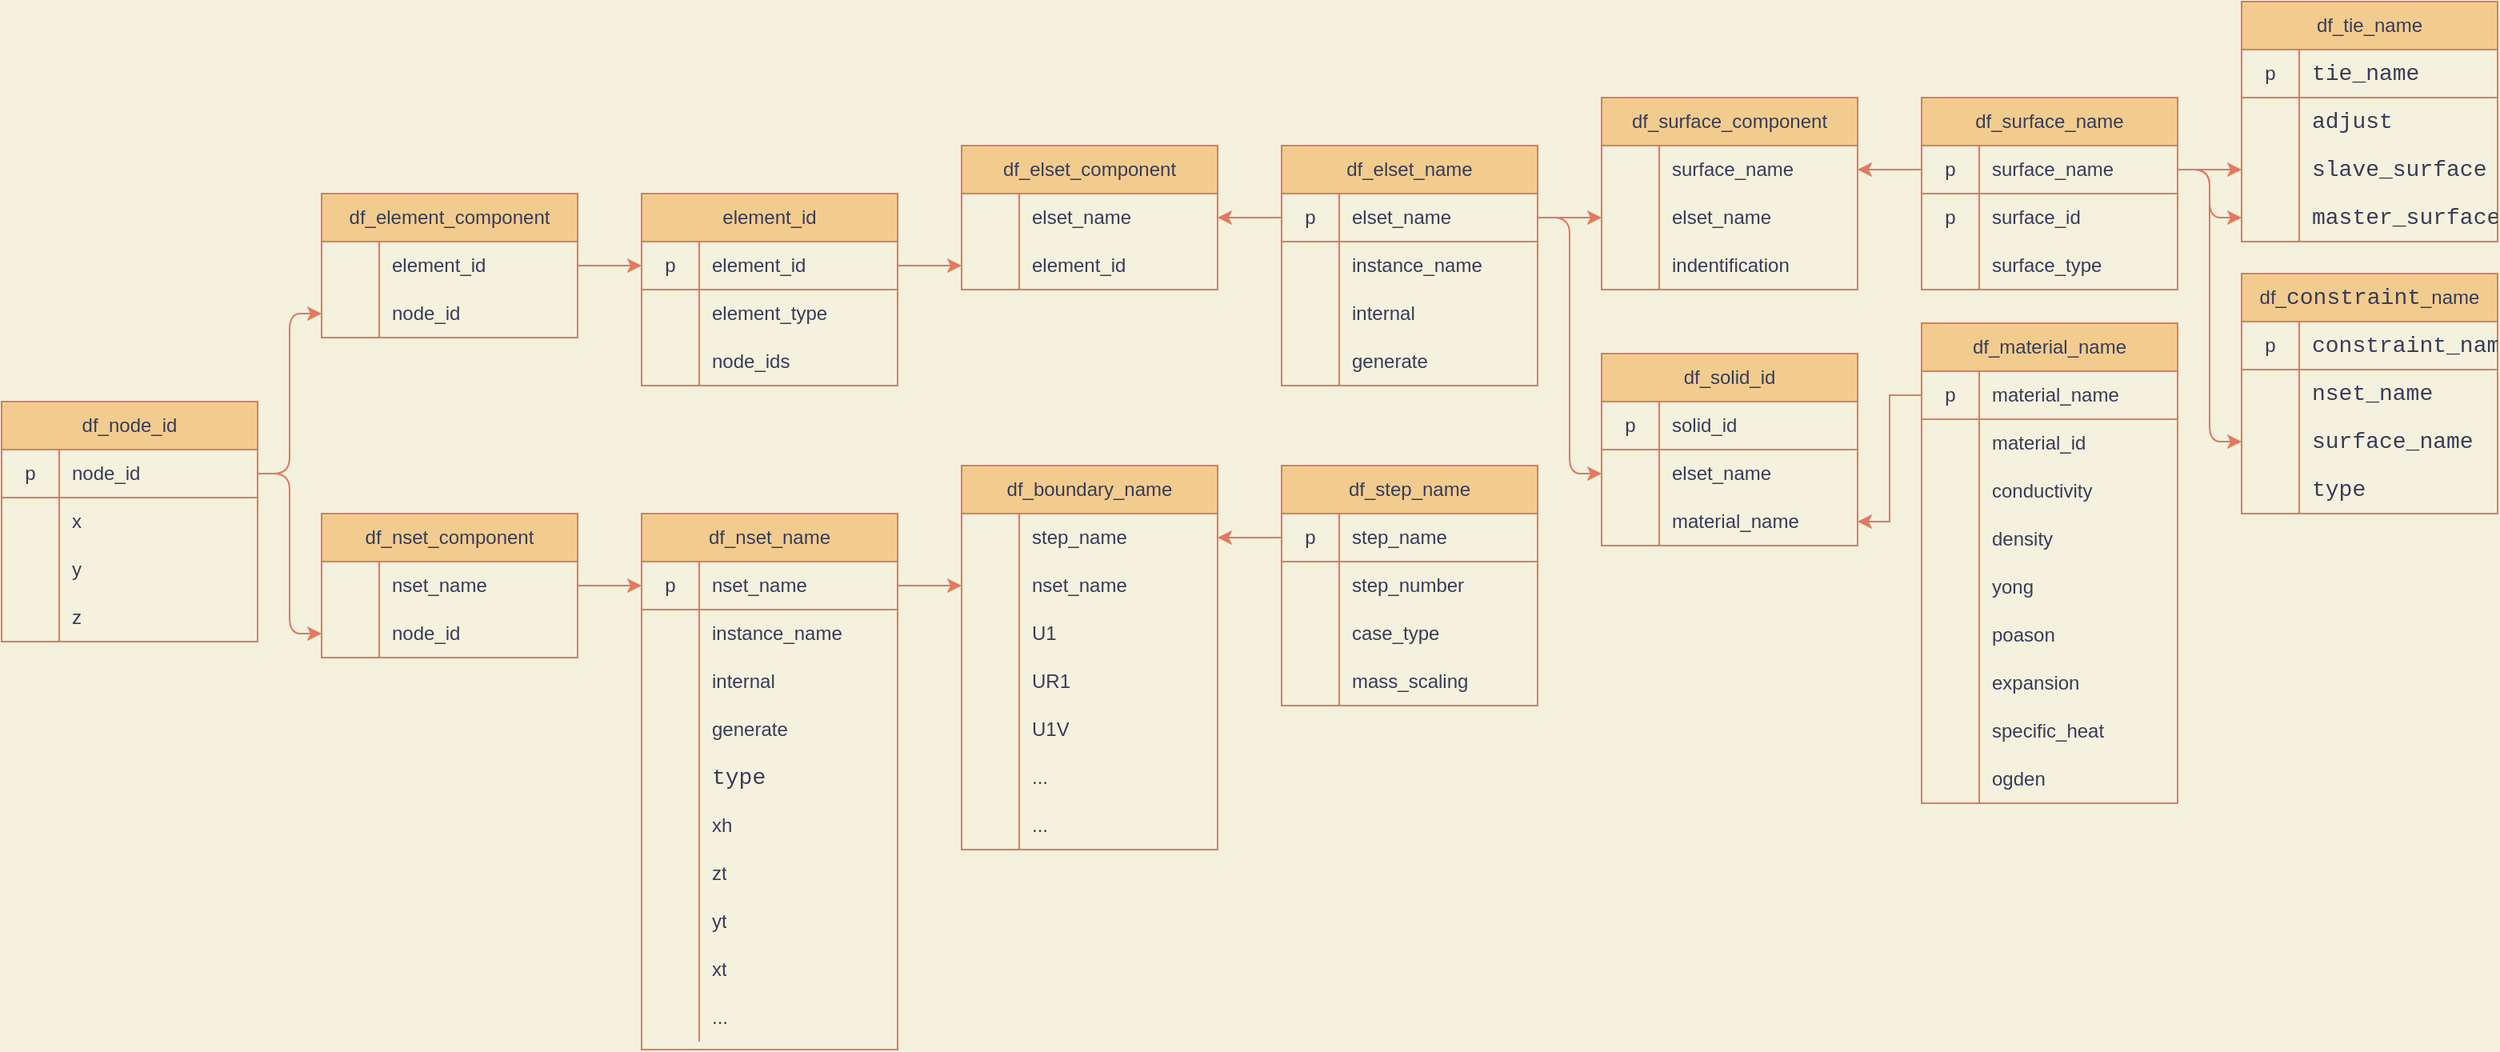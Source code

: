<mxfile version="13.6.6" pages="2">
    <diagram id="6hGFLwfOUW9BJ-s0fimq" name="ABAQUS">
        <mxGraphModel dx="734" dy="541" grid="0" gridSize="10" guides="1" tooltips="1" connect="1" arrows="1" fold="1" page="1" pageScale="1" pageWidth="1654" pageHeight="1169" background="#F4F1DE" math="0" shadow="0">
            <root>
                <mxCell id="0"/>
                <mxCell id="1" parent="0"/>
                <mxCell id="244" style="edgeStyle=orthogonalEdgeStyle;orthogonalLoop=1;jettySize=auto;html=1;exitX=1;exitY=0.5;exitDx=0;exitDy=0;labelBackgroundColor=none;fontColor=#393C56;strokeColor=#E07A5F;fontStyle=0" parent="1" source="250" target="208" edge="1">
                    <mxGeometry relative="1" as="geometry"/>
                </mxCell>
                <mxCell id="245" style="edgeStyle=orthogonalEdgeStyle;orthogonalLoop=1;jettySize=auto;html=1;exitX=1;exitY=0.5;exitDx=0;exitDy=0;entryX=0;entryY=0.5;entryDx=0;entryDy=0;labelBackgroundColor=none;fontColor=#393C56;strokeColor=#E07A5F;fontStyle=0" parent="1" source="205" target="212" edge="1">
                    <mxGeometry relative="1" as="geometry"/>
                </mxCell>
                <mxCell id="246" style="edgeStyle=orthogonalEdgeStyle;orthogonalLoop=1;jettySize=auto;html=1;exitX=1;exitY=0.5;exitDx=0;exitDy=0;entryX=0;entryY=0.5;entryDx=0;entryDy=0;labelBackgroundColor=none;fontColor=#393C56;strokeColor=#E07A5F;fontStyle=0" parent="1" source="250" target="201" edge="1">
                    <mxGeometry relative="1" as="geometry"/>
                </mxCell>
                <mxCell id="247" style="edgeStyle=orthogonalEdgeStyle;orthogonalLoop=1;jettySize=auto;html=1;exitX=1;exitY=0.5;exitDx=0;exitDy=0;entryX=0;entryY=0.5;entryDx=0;entryDy=0;labelBackgroundColor=none;fontColor=#393C56;strokeColor=#E07A5F;fontStyle=0" parent="1" source="198" target="188" edge="1">
                    <mxGeometry relative="1" as="geometry"/>
                </mxCell>
                <mxCell id="248" style="edgeStyle=orthogonalEdgeStyle;orthogonalLoop=1;jettySize=auto;html=1;exitX=1;exitY=0.5;exitDx=0;exitDy=0;labelBackgroundColor=none;fontColor=#393C56;strokeColor=#E07A5F;fontStyle=0" parent="1" source="188" target="228" edge="1">
                    <mxGeometry relative="1" as="geometry"/>
                </mxCell>
                <mxCell id="292" style="edgeStyle=orthogonalEdgeStyle;orthogonalLoop=1;jettySize=auto;html=1;exitX=0;exitY=0.5;exitDx=0;exitDy=0;entryX=1;entryY=0.5;entryDx=0;entryDy=0;labelBackgroundColor=none;fontColor=#393C56;strokeColor=#E07A5F;fontStyle=0" parent="1" source="232" target="225" edge="1">
                    <mxGeometry relative="1" as="geometry"/>
                </mxCell>
                <mxCell id="293" style="edgeStyle=orthogonalEdgeStyle;orthogonalLoop=1;jettySize=auto;html=1;exitX=1;exitY=0.5;exitDx=0;exitDy=0;entryX=0;entryY=0.5;entryDx=0;entryDy=0;labelBackgroundColor=none;fontColor=#393C56;strokeColor=#E07A5F;fontStyle=0" parent="1" source="232" target="276" edge="1">
                    <mxGeometry relative="1" as="geometry"/>
                </mxCell>
                <mxCell id="294" style="edgeStyle=orthogonalEdgeStyle;orthogonalLoop=1;jettySize=auto;html=1;exitX=0;exitY=0.5;exitDx=0;exitDy=0;labelBackgroundColor=none;fontColor=#393C56;strokeColor=#E07A5F;fontStyle=0" parent="1" source="283" target="273" edge="1">
                    <mxGeometry relative="1" as="geometry"/>
                </mxCell>
                <mxCell id="295" style="edgeStyle=orthogonalEdgeStyle;orthogonalLoop=1;jettySize=auto;html=1;exitX=1;exitY=0.5;exitDx=0;exitDy=0;entryX=0;entryY=0.5;entryDx=0;entryDy=0;labelBackgroundColor=none;fontColor=#393C56;strokeColor=#E07A5F;fontStyle=0" parent="1" source="232" target="266" edge="1">
                    <mxGeometry relative="1" as="geometry"/>
                </mxCell>
                <mxCell id="324" style="edgeStyle=orthogonalEdgeStyle;orthogonalLoop=1;jettySize=auto;html=1;exitX=0;exitY=0.5;exitDx=0;exitDy=0;labelBackgroundColor=none;fontColor=#393C56;strokeColor=#E07A5F;fontStyle=0" parent="1" source="297" target="313" edge="1">
                    <mxGeometry relative="1" as="geometry"/>
                </mxCell>
                <mxCell id="353" style="edgeStyle=orthogonalEdgeStyle;orthogonalLoop=1;jettySize=auto;html=1;exitX=1;exitY=0.5;exitDx=0;exitDy=0;entryX=0;entryY=0.5;entryDx=0;entryDy=0;labelBackgroundColor=none;fontColor=#393C56;strokeColor=#E07A5F;fontStyle=0" parent="1" source="283" target="345" edge="1">
                    <mxGeometry relative="1" as="geometry"/>
                </mxCell>
                <mxCell id="354" style="edgeStyle=orthogonalEdgeStyle;orthogonalLoop=1;jettySize=auto;html=1;exitX=1;exitY=0.5;exitDx=0;exitDy=0;entryX=0;entryY=0.5;entryDx=0;entryDy=0;labelBackgroundColor=none;fontColor=#393C56;strokeColor=#E07A5F;fontStyle=0" parent="1" source="283" target="348" edge="1">
                    <mxGeometry relative="1" as="geometry"/>
                </mxCell>
                <mxCell id="371" style="edgeStyle=orthogonalEdgeStyle;orthogonalLoop=1;jettySize=auto;html=1;exitX=1;exitY=0.5;exitDx=0;exitDy=0;labelBackgroundColor=none;fontColor=#393C56;strokeColor=#E07A5F;fontStyle=0" parent="1" source="283" target="365" edge="1">
                    <mxGeometry relative="1" as="geometry"/>
                </mxCell>
                <mxCell id="197" value="df_element_component" style="shape=table;html=1;whiteSpace=wrap;startSize=30;container=1;collapsible=0;childLayout=tableLayout;fixedRows=1;rowLines=0;fontStyle=0;align=center;labelBackgroundColor=none;fontColor=#393C56;fillColor=#F2CC8F;strokeColor=#E07A5F;" parent="1" vertex="1">
                    <mxGeometry x="200" y="150" width="160" height="90" as="geometry"/>
                </mxCell>
                <mxCell id="198" value="" style="shape=partialRectangle;html=1;whiteSpace=wrap;collapsible=0;dropTarget=0;pointerEvents=0;fillColor=none;top=0;left=0;bottom=0;right=0;points=[[0,0.5],[1,0.5]];portConstraint=eastwest;labelBackgroundColor=none;fontColor=#393C56;strokeColor=#E07A5F;fontStyle=0" parent="197" vertex="1">
                    <mxGeometry y="30" width="160" height="30" as="geometry"/>
                </mxCell>
                <mxCell id="199" value="" style="shape=partialRectangle;html=1;whiteSpace=wrap;connectable=0;fillColor=none;top=0;left=0;bottom=0;right=0;overflow=hidden;labelBackgroundColor=none;fontColor=#393C56;strokeColor=#E07A5F;fontStyle=0" parent="198" vertex="1">
                    <mxGeometry width="36" height="30" as="geometry"/>
                </mxCell>
                <mxCell id="200" value="element_id" style="shape=partialRectangle;html=1;whiteSpace=wrap;connectable=0;fillColor=none;top=0;left=0;bottom=0;right=0;align=left;spacingLeft=6;overflow=hidden;labelBackgroundColor=none;fontColor=#393C56;strokeColor=#E07A5F;fontStyle=0" parent="198" vertex="1">
                    <mxGeometry x="36" width="124" height="30" as="geometry"/>
                </mxCell>
                <mxCell id="201" style="shape=partialRectangle;html=1;whiteSpace=wrap;collapsible=0;dropTarget=0;pointerEvents=0;fillColor=none;top=0;left=0;bottom=0;right=0;points=[[0,0.5],[1,0.5]];portConstraint=eastwest;labelBackgroundColor=none;fontColor=#393C56;strokeColor=#E07A5F;fontStyle=0" parent="197" vertex="1">
                    <mxGeometry y="60" width="160" height="30" as="geometry"/>
                </mxCell>
                <mxCell id="202" style="shape=partialRectangle;html=1;whiteSpace=wrap;connectable=0;fillColor=none;top=0;left=0;bottom=0;right=0;overflow=hidden;labelBackgroundColor=none;fontColor=#393C56;strokeColor=#E07A5F;fontStyle=0" parent="201" vertex="1">
                    <mxGeometry width="36" height="30" as="geometry"/>
                </mxCell>
                <mxCell id="203" value="node_id" style="shape=partialRectangle;html=1;whiteSpace=wrap;connectable=0;fillColor=none;top=0;left=0;bottom=0;right=0;align=left;spacingLeft=6;overflow=hidden;labelBackgroundColor=none;fontColor=#393C56;strokeColor=#E07A5F;fontStyle=0" parent="201" vertex="1">
                    <mxGeometry x="36" width="124" height="30" as="geometry"/>
                </mxCell>
                <mxCell id="204" value="df_nset_component" style="shape=table;html=1;whiteSpace=wrap;startSize=30;container=1;collapsible=0;childLayout=tableLayout;fixedRows=1;rowLines=0;fontStyle=0;align=center;labelBackgroundColor=none;fontColor=#393C56;fillColor=#F2CC8F;strokeColor=#E07A5F;" parent="1" vertex="1">
                    <mxGeometry x="200" y="350" width="160" height="90" as="geometry"/>
                </mxCell>
                <mxCell id="205" value="" style="shape=partialRectangle;html=1;whiteSpace=wrap;collapsible=0;dropTarget=0;pointerEvents=0;fillColor=none;top=0;left=0;bottom=0;right=0;points=[[0,0.5],[1,0.5]];portConstraint=eastwest;labelBackgroundColor=none;fontColor=#393C56;strokeColor=#E07A5F;fontStyle=0" parent="204" vertex="1">
                    <mxGeometry y="30" width="160" height="30" as="geometry"/>
                </mxCell>
                <mxCell id="206" value="" style="shape=partialRectangle;html=1;whiteSpace=wrap;connectable=0;fillColor=none;top=0;left=0;bottom=0;right=0;overflow=hidden;labelBackgroundColor=none;fontColor=#393C56;strokeColor=#E07A5F;fontStyle=0" parent="205" vertex="1">
                    <mxGeometry width="36" height="30" as="geometry"/>
                </mxCell>
                <mxCell id="207" value="nset_name" style="shape=partialRectangle;html=1;whiteSpace=wrap;connectable=0;fillColor=none;top=0;left=0;bottom=0;right=0;align=left;spacingLeft=6;overflow=hidden;labelBackgroundColor=none;fontColor=#393C56;strokeColor=#E07A5F;fontStyle=0" parent="205" vertex="1">
                    <mxGeometry x="36" width="124" height="30" as="geometry"/>
                </mxCell>
                <mxCell id="208" style="shape=partialRectangle;html=1;whiteSpace=wrap;collapsible=0;dropTarget=0;pointerEvents=0;fillColor=none;top=0;left=0;bottom=0;right=0;points=[[0,0.5],[1,0.5]];portConstraint=eastwest;labelBackgroundColor=none;fontColor=#393C56;strokeColor=#E07A5F;fontStyle=0" parent="204" vertex="1">
                    <mxGeometry y="60" width="160" height="30" as="geometry"/>
                </mxCell>
                <mxCell id="209" style="shape=partialRectangle;html=1;whiteSpace=wrap;connectable=0;fillColor=none;top=0;left=0;bottom=0;right=0;overflow=hidden;labelBackgroundColor=none;fontColor=#393C56;strokeColor=#E07A5F;fontStyle=0" parent="208" vertex="1">
                    <mxGeometry width="36" height="30" as="geometry"/>
                </mxCell>
                <mxCell id="210" value="node_id" style="shape=partialRectangle;html=1;whiteSpace=wrap;connectable=0;fillColor=none;top=0;left=0;bottom=0;right=0;align=left;spacingLeft=6;overflow=hidden;labelBackgroundColor=none;fontColor=#393C56;strokeColor=#E07A5F;fontStyle=0" parent="208" vertex="1">
                    <mxGeometry x="36" width="124" height="30" as="geometry"/>
                </mxCell>
                <mxCell id="249" value="df_node_id" style="shape=table;html=1;whiteSpace=wrap;startSize=30;container=1;collapsible=0;childLayout=tableLayout;fixedRows=1;rowLines=0;fontStyle=0;align=center;labelBackgroundColor=none;fontColor=#393C56;fillColor=#F2CC8F;strokeColor=#E07A5F;" parent="1" vertex="1">
                    <mxGeometry y="280" width="160" height="150" as="geometry"/>
                </mxCell>
                <mxCell id="250" value="" style="shape=partialRectangle;html=1;whiteSpace=wrap;collapsible=0;dropTarget=0;pointerEvents=0;fillColor=none;top=0;left=0;bottom=1;right=0;points=[[0,0.5],[1,0.5]];portConstraint=eastwest;labelBackgroundColor=none;fontColor=#393C56;strokeColor=#E07A5F;fontStyle=0" parent="249" vertex="1">
                    <mxGeometry y="30" width="160" height="30" as="geometry"/>
                </mxCell>
                <mxCell id="251" value="p" style="shape=partialRectangle;html=1;whiteSpace=wrap;connectable=0;fillColor=none;top=0;left=0;bottom=0;right=0;overflow=hidden;labelBackgroundColor=none;fontColor=#393C56;strokeColor=#E07A5F;fontStyle=0" parent="250" vertex="1">
                    <mxGeometry width="36" height="30" as="geometry"/>
                </mxCell>
                <mxCell id="252" value="node_id" style="shape=partialRectangle;html=1;whiteSpace=wrap;connectable=0;fillColor=none;top=0;left=0;bottom=0;right=0;align=left;spacingLeft=6;overflow=hidden;labelBackgroundColor=none;fontColor=#393C56;strokeColor=#E07A5F;fontStyle=0" parent="250" vertex="1">
                    <mxGeometry x="36" width="124" height="30" as="geometry"/>
                </mxCell>
                <mxCell id="253" value="" style="shape=partialRectangle;html=1;whiteSpace=wrap;collapsible=0;dropTarget=0;pointerEvents=0;fillColor=none;top=0;left=0;bottom=0;right=0;points=[[0,0.5],[1,0.5]];portConstraint=eastwest;labelBackgroundColor=none;fontColor=#393C56;strokeColor=#E07A5F;fontStyle=0" parent="249" vertex="1">
                    <mxGeometry y="60" width="160" height="30" as="geometry"/>
                </mxCell>
                <mxCell id="254" value="" style="shape=partialRectangle;html=1;whiteSpace=wrap;connectable=0;fillColor=none;top=0;left=0;bottom=0;right=0;overflow=hidden;labelBackgroundColor=none;fontColor=#393C56;strokeColor=#E07A5F;fontStyle=0" parent="253" vertex="1">
                    <mxGeometry width="36" height="30" as="geometry"/>
                </mxCell>
                <mxCell id="255" value="x" style="shape=partialRectangle;html=1;whiteSpace=wrap;connectable=0;fillColor=none;top=0;left=0;bottom=0;right=0;align=left;spacingLeft=6;overflow=hidden;labelBackgroundColor=none;fontColor=#393C56;strokeColor=#E07A5F;fontStyle=0" parent="253" vertex="1">
                    <mxGeometry x="36" width="124" height="30" as="geometry"/>
                </mxCell>
                <mxCell id="256" value="" style="shape=partialRectangle;html=1;whiteSpace=wrap;collapsible=0;dropTarget=0;pointerEvents=0;fillColor=none;top=0;left=0;bottom=0;right=0;points=[[0,0.5],[1,0.5]];portConstraint=eastwest;labelBackgroundColor=none;fontColor=#393C56;strokeColor=#E07A5F;fontStyle=0" parent="249" vertex="1">
                    <mxGeometry y="90" width="160" height="30" as="geometry"/>
                </mxCell>
                <mxCell id="257" value="" style="shape=partialRectangle;html=1;whiteSpace=wrap;connectable=0;fillColor=none;top=0;left=0;bottom=0;right=0;overflow=hidden;labelBackgroundColor=none;fontColor=#393C56;strokeColor=#E07A5F;fontStyle=0" parent="256" vertex="1">
                    <mxGeometry width="36" height="30" as="geometry"/>
                </mxCell>
                <mxCell id="258" value="y" style="shape=partialRectangle;html=1;whiteSpace=wrap;connectable=0;fillColor=none;top=0;left=0;bottom=0;right=0;align=left;spacingLeft=6;overflow=hidden;labelBackgroundColor=none;fontColor=#393C56;strokeColor=#E07A5F;fontStyle=0" parent="256" vertex="1">
                    <mxGeometry x="36" width="124" height="30" as="geometry"/>
                </mxCell>
                <mxCell id="259" style="shape=partialRectangle;html=1;whiteSpace=wrap;collapsible=0;dropTarget=0;pointerEvents=0;fillColor=none;top=0;left=0;bottom=0;right=0;points=[[0,0.5],[1,0.5]];portConstraint=eastwest;labelBackgroundColor=none;fontColor=#393C56;strokeColor=#E07A5F;fontStyle=0" parent="249" vertex="1">
                    <mxGeometry y="120" width="160" height="30" as="geometry"/>
                </mxCell>
                <mxCell id="260" value="" style="shape=partialRectangle;html=1;whiteSpace=wrap;connectable=0;fillColor=none;top=0;left=0;bottom=0;right=0;overflow=hidden;labelBackgroundColor=none;fontColor=#393C56;strokeColor=#E07A5F;fontStyle=0" parent="259" vertex="1">
                    <mxGeometry width="36" height="30" as="geometry"/>
                </mxCell>
                <mxCell id="261" value="z" style="shape=partialRectangle;html=1;whiteSpace=wrap;connectable=0;fillColor=none;top=0;left=0;bottom=0;right=0;align=left;spacingLeft=6;overflow=hidden;labelBackgroundColor=none;fontColor=#393C56;strokeColor=#E07A5F;fontStyle=0" parent="259" vertex="1">
                    <mxGeometry x="36" width="124" height="30" as="geometry"/>
                </mxCell>
                <mxCell id="187" value="element_id" style="shape=table;html=1;whiteSpace=wrap;startSize=30;container=1;collapsible=0;childLayout=tableLayout;fixedRows=1;rowLines=0;fontStyle=0;align=center;labelBackgroundColor=none;fontColor=#393C56;fillColor=#F2CC8F;strokeColor=#E07A5F;" parent="1" vertex="1">
                    <mxGeometry x="400" y="150" width="160" height="120" as="geometry"/>
                </mxCell>
                <mxCell id="188" value="" style="shape=partialRectangle;html=1;whiteSpace=wrap;collapsible=0;dropTarget=0;pointerEvents=0;fillColor=none;top=0;left=0;bottom=1;right=0;points=[[0,0.5],[1,0.5]];portConstraint=eastwest;labelBackgroundColor=none;fontColor=#393C56;strokeColor=#E07A5F;fontStyle=0" parent="187" vertex="1">
                    <mxGeometry y="30" width="160" height="30" as="geometry"/>
                </mxCell>
                <mxCell id="189" value="p" style="shape=partialRectangle;html=1;whiteSpace=wrap;connectable=0;fillColor=none;top=0;left=0;bottom=0;right=0;overflow=hidden;labelBackgroundColor=none;fontColor=#393C56;strokeColor=#E07A5F;fontStyle=0" parent="188" vertex="1">
                    <mxGeometry width="36" height="30" as="geometry"/>
                </mxCell>
                <mxCell id="190" value="element_id" style="shape=partialRectangle;html=1;whiteSpace=wrap;connectable=0;fillColor=none;top=0;left=0;bottom=0;right=0;align=left;spacingLeft=6;overflow=hidden;labelBackgroundColor=none;fontColor=#393C56;strokeColor=#E07A5F;fontStyle=0" parent="188" vertex="1">
                    <mxGeometry x="36" width="124" height="30" as="geometry"/>
                </mxCell>
                <mxCell id="191" value="" style="shape=partialRectangle;html=1;whiteSpace=wrap;collapsible=0;dropTarget=0;pointerEvents=0;fillColor=none;top=0;left=0;bottom=0;right=0;points=[[0,0.5],[1,0.5]];portConstraint=eastwest;labelBackgroundColor=none;fontColor=#393C56;strokeColor=#E07A5F;fontStyle=0" parent="187" vertex="1">
                    <mxGeometry y="60" width="160" height="30" as="geometry"/>
                </mxCell>
                <mxCell id="192" value="" style="shape=partialRectangle;html=1;whiteSpace=wrap;connectable=0;fillColor=none;top=0;left=0;bottom=0;right=0;overflow=hidden;labelBackgroundColor=none;fontColor=#393C56;strokeColor=#E07A5F;fontStyle=0" parent="191" vertex="1">
                    <mxGeometry width="36" height="30" as="geometry"/>
                </mxCell>
                <mxCell id="193" value="element_type" style="shape=partialRectangle;html=1;whiteSpace=wrap;connectable=0;fillColor=none;top=0;left=0;bottom=0;right=0;align=left;spacingLeft=6;overflow=hidden;labelBackgroundColor=none;fontColor=#393C56;strokeColor=#E07A5F;fontStyle=0" parent="191" vertex="1">
                    <mxGeometry x="36" width="124" height="30" as="geometry"/>
                </mxCell>
                <mxCell id="194" value="" style="shape=partialRectangle;html=1;whiteSpace=wrap;collapsible=0;dropTarget=0;pointerEvents=0;fillColor=none;top=0;left=0;bottom=0;right=0;points=[[0,0.5],[1,0.5]];portConstraint=eastwest;labelBackgroundColor=none;fontColor=#393C56;strokeColor=#E07A5F;fontStyle=0" parent="187" vertex="1">
                    <mxGeometry y="90" width="160" height="30" as="geometry"/>
                </mxCell>
                <mxCell id="195" value="" style="shape=partialRectangle;html=1;whiteSpace=wrap;connectable=0;fillColor=none;top=0;left=0;bottom=0;right=0;overflow=hidden;labelBackgroundColor=none;fontColor=#393C56;strokeColor=#E07A5F;fontStyle=0" parent="194" vertex="1">
                    <mxGeometry width="36" height="30" as="geometry"/>
                </mxCell>
                <mxCell id="196" value="node_ids" style="shape=partialRectangle;html=1;whiteSpace=wrap;connectable=0;fillColor=none;top=0;left=0;bottom=0;right=0;align=left;spacingLeft=6;overflow=hidden;labelBackgroundColor=none;fontColor=#393C56;strokeColor=#E07A5F;fontStyle=0" parent="194" vertex="1">
                    <mxGeometry x="36" width="124" height="30" as="geometry"/>
                </mxCell>
                <mxCell id="224" value="df_elset_component" style="shape=table;html=1;whiteSpace=wrap;startSize=30;container=1;collapsible=0;childLayout=tableLayout;fixedRows=1;rowLines=0;fontStyle=0;align=center;labelBackgroundColor=none;fontColor=#393C56;fillColor=#F2CC8F;strokeColor=#E07A5F;" parent="1" vertex="1">
                    <mxGeometry x="600" y="120" width="160" height="90" as="geometry"/>
                </mxCell>
                <mxCell id="225" value="" style="shape=partialRectangle;html=1;whiteSpace=wrap;collapsible=0;dropTarget=0;pointerEvents=0;fillColor=none;top=0;left=0;bottom=0;right=0;points=[[0,0.5],[1,0.5]];portConstraint=eastwest;labelBackgroundColor=none;fontColor=#393C56;strokeColor=#E07A5F;fontStyle=0" parent="224" vertex="1">
                    <mxGeometry y="30" width="160" height="30" as="geometry"/>
                </mxCell>
                <mxCell id="226" value="" style="shape=partialRectangle;html=1;whiteSpace=wrap;connectable=0;fillColor=none;top=0;left=0;bottom=0;right=0;overflow=hidden;labelBackgroundColor=none;fontColor=#393C56;strokeColor=#E07A5F;fontStyle=0" parent="225" vertex="1">
                    <mxGeometry width="36" height="30" as="geometry"/>
                </mxCell>
                <mxCell id="227" value="elset_name" style="shape=partialRectangle;html=1;whiteSpace=wrap;connectable=0;fillColor=none;top=0;left=0;bottom=0;right=0;align=left;spacingLeft=6;overflow=hidden;labelBackgroundColor=none;fontColor=#393C56;strokeColor=#E07A5F;fontStyle=0" parent="225" vertex="1">
                    <mxGeometry x="36" width="124" height="30" as="geometry"/>
                </mxCell>
                <mxCell id="228" style="shape=partialRectangle;html=1;whiteSpace=wrap;collapsible=0;dropTarget=0;pointerEvents=0;fillColor=none;top=0;left=0;bottom=0;right=0;points=[[0,0.5],[1,0.5]];portConstraint=eastwest;labelBackgroundColor=none;fontColor=#393C56;strokeColor=#E07A5F;fontStyle=0" parent="224" vertex="1">
                    <mxGeometry y="60" width="160" height="30" as="geometry"/>
                </mxCell>
                <mxCell id="229" style="shape=partialRectangle;html=1;whiteSpace=wrap;connectable=0;fillColor=none;top=0;left=0;bottom=0;right=0;overflow=hidden;labelBackgroundColor=none;fontColor=#393C56;strokeColor=#E07A5F;fontStyle=0" parent="228" vertex="1">
                    <mxGeometry width="36" height="30" as="geometry"/>
                </mxCell>
                <mxCell id="230" value="element_id" style="shape=partialRectangle;html=1;whiteSpace=wrap;connectable=0;fillColor=none;top=0;left=0;bottom=0;right=0;align=left;spacingLeft=6;overflow=hidden;labelBackgroundColor=none;fontColor=#393C56;strokeColor=#E07A5F;fontStyle=0" parent="228" vertex="1">
                    <mxGeometry x="36" width="124" height="30" as="geometry"/>
                </mxCell>
                <mxCell id="231" value="df_elset_name" style="shape=table;html=1;whiteSpace=wrap;startSize=30;container=1;collapsible=0;childLayout=tableLayout;fixedRows=1;rowLines=0;fontStyle=0;align=center;labelBackgroundColor=none;fontColor=#393C56;fillColor=#F2CC8F;strokeColor=#E07A5F;" parent="1" vertex="1">
                    <mxGeometry x="800" y="120" width="160" height="150" as="geometry"/>
                </mxCell>
                <mxCell id="232" value="" style="shape=partialRectangle;html=1;whiteSpace=wrap;collapsible=0;dropTarget=0;pointerEvents=0;fillColor=none;top=0;left=0;bottom=1;right=0;points=[[0,0.5],[1,0.5]];portConstraint=eastwest;labelBackgroundColor=none;fontColor=#393C56;strokeColor=#E07A5F;fontStyle=0" parent="231" vertex="1">
                    <mxGeometry y="30" width="160" height="30" as="geometry"/>
                </mxCell>
                <mxCell id="233" value="p" style="shape=partialRectangle;html=1;whiteSpace=wrap;connectable=0;fillColor=none;top=0;left=0;bottom=0;right=0;overflow=hidden;labelBackgroundColor=none;fontColor=#393C56;strokeColor=#E07A5F;fontStyle=0" parent="232" vertex="1">
                    <mxGeometry width="36" height="30" as="geometry"/>
                </mxCell>
                <mxCell id="234" value="elset_name" style="shape=partialRectangle;html=1;whiteSpace=wrap;connectable=0;fillColor=none;top=0;left=0;bottom=0;right=0;align=left;spacingLeft=6;overflow=hidden;labelBackgroundColor=none;fontColor=#393C56;strokeColor=#E07A5F;fontStyle=0" parent="232" vertex="1">
                    <mxGeometry x="36" width="124" height="30" as="geometry"/>
                </mxCell>
                <mxCell id="235" value="" style="shape=partialRectangle;html=1;whiteSpace=wrap;collapsible=0;dropTarget=0;pointerEvents=0;fillColor=none;top=0;left=0;bottom=0;right=0;points=[[0,0.5],[1,0.5]];portConstraint=eastwest;labelBackgroundColor=none;fontColor=#393C56;strokeColor=#E07A5F;fontStyle=0" parent="231" vertex="1">
                    <mxGeometry y="60" width="160" height="30" as="geometry"/>
                </mxCell>
                <mxCell id="236" value="" style="shape=partialRectangle;html=1;whiteSpace=wrap;connectable=0;fillColor=none;top=0;left=0;bottom=0;right=0;overflow=hidden;labelBackgroundColor=none;fontColor=#393C56;strokeColor=#E07A5F;fontStyle=0" parent="235" vertex="1">
                    <mxGeometry width="36" height="30" as="geometry"/>
                </mxCell>
                <mxCell id="237" value="instance_name" style="shape=partialRectangle;html=1;whiteSpace=wrap;connectable=0;fillColor=none;top=0;left=0;bottom=0;right=0;align=left;spacingLeft=6;overflow=hidden;labelBackgroundColor=none;fontColor=#393C56;strokeColor=#E07A5F;fontStyle=0" parent="235" vertex="1">
                    <mxGeometry x="36" width="124" height="30" as="geometry"/>
                </mxCell>
                <mxCell id="238" style="shape=partialRectangle;html=1;whiteSpace=wrap;collapsible=0;dropTarget=0;pointerEvents=0;fillColor=none;top=0;left=0;bottom=0;right=0;points=[[0,0.5],[1,0.5]];portConstraint=eastwest;labelBackgroundColor=none;fontColor=#393C56;strokeColor=#E07A5F;fontStyle=0" parent="231" vertex="1">
                    <mxGeometry y="90" width="160" height="30" as="geometry"/>
                </mxCell>
                <mxCell id="239" value="" style="shape=partialRectangle;html=1;whiteSpace=wrap;connectable=0;fillColor=none;top=0;left=0;bottom=0;right=0;overflow=hidden;labelBackgroundColor=none;fontColor=#393C56;strokeColor=#E07A5F;fontStyle=0" parent="238" vertex="1">
                    <mxGeometry width="36" height="30" as="geometry"/>
                </mxCell>
                <mxCell id="240" value="internal" style="shape=partialRectangle;html=1;whiteSpace=wrap;connectable=0;fillColor=none;top=0;left=0;bottom=0;right=0;align=left;spacingLeft=6;overflow=hidden;labelBackgroundColor=none;fontColor=#393C56;strokeColor=#E07A5F;fontStyle=0" parent="238" vertex="1">
                    <mxGeometry x="36" width="124" height="30" as="geometry"/>
                </mxCell>
                <mxCell id="241" style="shape=partialRectangle;html=1;whiteSpace=wrap;collapsible=0;dropTarget=0;pointerEvents=0;fillColor=none;top=0;left=0;bottom=0;right=0;points=[[0,0.5],[1,0.5]];portConstraint=eastwest;labelBackgroundColor=none;fontColor=#393C56;strokeColor=#E07A5F;fontStyle=0" parent="231" vertex="1">
                    <mxGeometry y="120" width="160" height="30" as="geometry"/>
                </mxCell>
                <mxCell id="242" value="" style="shape=partialRectangle;html=1;whiteSpace=wrap;connectable=0;fillColor=none;top=0;left=0;bottom=0;right=0;overflow=hidden;labelBackgroundColor=none;fontColor=#393C56;strokeColor=#E07A5F;fontStyle=0" parent="241" vertex="1">
                    <mxGeometry width="36" height="30" as="geometry"/>
                </mxCell>
                <mxCell id="243" value="generate" style="shape=partialRectangle;html=1;whiteSpace=wrap;connectable=0;fillColor=none;top=0;left=0;bottom=0;right=0;align=left;spacingLeft=6;overflow=hidden;labelBackgroundColor=none;fontColor=#393C56;strokeColor=#E07A5F;fontStyle=0" parent="241" vertex="1">
                    <mxGeometry x="36" width="124" height="30" as="geometry"/>
                </mxCell>
                <mxCell id="272" value="df_surface_component" style="shape=table;html=1;whiteSpace=wrap;startSize=30;container=1;collapsible=0;childLayout=tableLayout;fixedRows=1;rowLines=0;fontStyle=0;align=center;labelBackgroundColor=none;fontColor=#393C56;fillColor=#F2CC8F;strokeColor=#E07A5F;" parent="1" vertex="1">
                    <mxGeometry x="1000" y="90" width="160" height="120" as="geometry"/>
                </mxCell>
                <mxCell id="273" value="" style="shape=partialRectangle;html=1;whiteSpace=wrap;collapsible=0;dropTarget=0;pointerEvents=0;fillColor=none;top=0;left=0;bottom=0;right=0;points=[[0,0.5],[1,0.5]];portConstraint=eastwest;labelBackgroundColor=none;fontColor=#393C56;strokeColor=#E07A5F;fontStyle=0" parent="272" vertex="1">
                    <mxGeometry y="30" width="160" height="30" as="geometry"/>
                </mxCell>
                <mxCell id="274" value="" style="shape=partialRectangle;html=1;whiteSpace=wrap;connectable=0;fillColor=none;top=0;left=0;bottom=0;right=0;overflow=hidden;labelBackgroundColor=none;fontColor=#393C56;strokeColor=#E07A5F;fontStyle=0" parent="273" vertex="1">
                    <mxGeometry width="36" height="30" as="geometry"/>
                </mxCell>
                <mxCell id="275" value="surface_name" style="shape=partialRectangle;html=1;whiteSpace=wrap;connectable=0;fillColor=none;top=0;left=0;bottom=0;right=0;align=left;spacingLeft=6;overflow=hidden;labelBackgroundColor=none;fontColor=#393C56;strokeColor=#E07A5F;fontStyle=0" parent="273" vertex="1">
                    <mxGeometry x="36" width="124" height="30" as="geometry"/>
                </mxCell>
                <mxCell id="276" style="shape=partialRectangle;html=1;whiteSpace=wrap;collapsible=0;dropTarget=0;pointerEvents=0;fillColor=none;top=0;left=0;bottom=0;right=0;points=[[0,0.5],[1,0.5]];portConstraint=eastwest;labelBackgroundColor=none;fontColor=#393C56;strokeColor=#E07A5F;fontStyle=0" parent="272" vertex="1">
                    <mxGeometry y="60" width="160" height="30" as="geometry"/>
                </mxCell>
                <mxCell id="277" style="shape=partialRectangle;html=1;whiteSpace=wrap;connectable=0;fillColor=none;top=0;left=0;bottom=0;right=0;overflow=hidden;labelBackgroundColor=none;fontColor=#393C56;strokeColor=#E07A5F;fontStyle=0" parent="276" vertex="1">
                    <mxGeometry width="36" height="30" as="geometry"/>
                </mxCell>
                <mxCell id="278" value="elset_name" style="shape=partialRectangle;html=1;whiteSpace=wrap;connectable=0;fillColor=none;top=0;left=0;bottom=0;right=0;align=left;spacingLeft=6;overflow=hidden;labelBackgroundColor=none;fontColor=#393C56;strokeColor=#E07A5F;fontStyle=0" parent="276" vertex="1">
                    <mxGeometry x="36" width="124" height="30" as="geometry"/>
                </mxCell>
                <mxCell id="279" style="shape=partialRectangle;html=1;whiteSpace=wrap;collapsible=0;dropTarget=0;pointerEvents=0;fillColor=none;top=0;left=0;bottom=0;right=0;points=[[0,0.5],[1,0.5]];portConstraint=eastwest;labelBackgroundColor=none;fontColor=#393C56;strokeColor=#E07A5F;fontStyle=0" parent="272" vertex="1">
                    <mxGeometry y="90" width="160" height="30" as="geometry"/>
                </mxCell>
                <mxCell id="280" value="&#10;&#10;&lt;span style=&quot;font-family: helvetica; font-size: 12px; font-style: normal; letter-spacing: normal; text-align: left; text-indent: 0px; text-transform: none; word-spacing: 0px; display: inline; float: none;&quot;&gt;indentification&lt;/span&gt;&#10;&#10;" style="shape=partialRectangle;html=1;whiteSpace=wrap;connectable=0;fillColor=none;top=0;left=0;bottom=0;right=0;overflow=hidden;labelBackgroundColor=none;fontColor=#393C56;strokeColor=#E07A5F;fontStyle=0" parent="279" vertex="1">
                    <mxGeometry width="36" height="30" as="geometry"/>
                </mxCell>
                <mxCell id="281" value="&lt;span style=&quot;font-family: helvetica; font-size: 12px; font-style: normal; letter-spacing: normal; text-align: left; text-indent: 0px; text-transform: none; word-spacing: 0px; display: inline; float: none;&quot;&gt;indentification&lt;/span&gt;" style="shape=partialRectangle;html=1;whiteSpace=wrap;connectable=0;fillColor=none;top=0;left=0;bottom=0;right=0;align=left;spacingLeft=6;overflow=hidden;labelBackgroundColor=none;fontColor=#393C56;strokeColor=#E07A5F;fontStyle=0" parent="279" vertex="1">
                    <mxGeometry x="36" width="124" height="30" as="geometry"/>
                </mxCell>
                <mxCell id="282" value="df_surface_name" style="shape=table;html=1;whiteSpace=wrap;startSize=30;container=1;collapsible=0;childLayout=tableLayout;fixedRows=1;rowLines=0;fontStyle=0;align=center;labelBackgroundColor=none;fontColor=#393C56;fillColor=#F2CC8F;strokeColor=#E07A5F;" parent="1" vertex="1">
                    <mxGeometry x="1200" y="90" width="160" height="120" as="geometry"/>
                </mxCell>
                <mxCell id="283" value="" style="shape=partialRectangle;html=1;whiteSpace=wrap;collapsible=0;dropTarget=0;pointerEvents=0;fillColor=none;top=0;left=0;bottom=1;right=0;points=[[0,0.5],[1,0.5]];portConstraint=eastwest;labelBackgroundColor=none;fontColor=#393C56;strokeColor=#E07A5F;fontStyle=0" parent="282" vertex="1">
                    <mxGeometry y="30" width="160" height="30" as="geometry"/>
                </mxCell>
                <mxCell id="284" value="p" style="shape=partialRectangle;html=1;whiteSpace=wrap;connectable=0;fillColor=none;top=0;left=0;bottom=0;right=0;overflow=hidden;labelBackgroundColor=none;fontColor=#393C56;strokeColor=#E07A5F;fontStyle=0" parent="283" vertex="1">
                    <mxGeometry width="36" height="30" as="geometry"/>
                </mxCell>
                <mxCell id="285" value="surface_name" style="shape=partialRectangle;html=1;whiteSpace=wrap;connectable=0;fillColor=none;top=0;left=0;bottom=0;right=0;align=left;spacingLeft=6;overflow=hidden;labelBackgroundColor=none;fontColor=#393C56;strokeColor=#E07A5F;fontStyle=0" parent="283" vertex="1">
                    <mxGeometry x="36" width="124" height="30" as="geometry"/>
                </mxCell>
                <mxCell id="286" value="" style="shape=partialRectangle;html=1;whiteSpace=wrap;collapsible=0;dropTarget=0;pointerEvents=0;fillColor=none;top=0;left=0;bottom=0;right=0;points=[[0,0.5],[1,0.5]];portConstraint=eastwest;labelBackgroundColor=none;fontColor=#393C56;strokeColor=#E07A5F;fontStyle=0" parent="282" vertex="1">
                    <mxGeometry y="60" width="160" height="30" as="geometry"/>
                </mxCell>
                <mxCell id="287" value="p" style="shape=partialRectangle;html=1;whiteSpace=wrap;connectable=0;fillColor=none;top=0;left=0;bottom=0;right=0;overflow=hidden;labelBackgroundColor=none;fontColor=#393C56;strokeColor=#E07A5F;fontStyle=0" parent="286" vertex="1">
                    <mxGeometry width="36" height="30" as="geometry"/>
                </mxCell>
                <mxCell id="288" value="surface_id" style="shape=partialRectangle;html=1;whiteSpace=wrap;connectable=0;fillColor=none;top=0;left=0;bottom=0;right=0;align=left;spacingLeft=6;overflow=hidden;labelBackgroundColor=none;fontColor=#393C56;strokeColor=#E07A5F;fontStyle=0" parent="286" vertex="1">
                    <mxGeometry x="36" width="124" height="30" as="geometry"/>
                </mxCell>
                <mxCell id="289" style="shape=partialRectangle;html=1;whiteSpace=wrap;collapsible=0;dropTarget=0;pointerEvents=0;fillColor=none;top=0;left=0;bottom=0;right=0;points=[[0,0.5],[1,0.5]];portConstraint=eastwest;labelBackgroundColor=none;fontColor=#393C56;strokeColor=#E07A5F;fontStyle=0" parent="282" vertex="1">
                    <mxGeometry y="90" width="160" height="30" as="geometry"/>
                </mxCell>
                <mxCell id="290" value="" style="shape=partialRectangle;html=1;whiteSpace=wrap;connectable=0;fillColor=none;top=0;left=0;bottom=0;right=0;overflow=hidden;labelBackgroundColor=none;fontColor=#393C56;strokeColor=#E07A5F;fontStyle=0" parent="289" vertex="1">
                    <mxGeometry width="36" height="30" as="geometry"/>
                </mxCell>
                <mxCell id="291" value="surface_type" style="shape=partialRectangle;html=1;whiteSpace=wrap;connectable=0;fillColor=none;top=0;left=0;bottom=0;right=0;align=left;spacingLeft=6;overflow=hidden;labelBackgroundColor=none;fontColor=#393C56;strokeColor=#E07A5F;fontStyle=0" parent="289" vertex="1">
                    <mxGeometry x="36" width="124" height="30" as="geometry"/>
                </mxCell>
                <mxCell id="262" value="df_solid_id" style="shape=table;html=1;whiteSpace=wrap;startSize=30;container=1;collapsible=0;childLayout=tableLayout;fixedRows=1;rowLines=0;fontStyle=0;align=center;labelBackgroundColor=none;fontColor=#393C56;fillColor=#F2CC8F;strokeColor=#E07A5F;" parent="1" vertex="1">
                    <mxGeometry x="1000" y="250" width="160" height="120" as="geometry"/>
                </mxCell>
                <mxCell id="263" value="" style="shape=partialRectangle;html=1;whiteSpace=wrap;collapsible=0;dropTarget=0;pointerEvents=0;fillColor=none;top=0;left=0;bottom=1;right=0;points=[[0,0.5],[1,0.5]];portConstraint=eastwest;labelBackgroundColor=none;fontColor=#393C56;strokeColor=#E07A5F;fontStyle=0" parent="262" vertex="1">
                    <mxGeometry y="30" width="160" height="30" as="geometry"/>
                </mxCell>
                <mxCell id="264" value="p" style="shape=partialRectangle;html=1;whiteSpace=wrap;connectable=0;fillColor=none;top=0;left=0;bottom=0;right=0;overflow=hidden;labelBackgroundColor=none;fontColor=#393C56;strokeColor=#E07A5F;fontStyle=0" parent="263" vertex="1">
                    <mxGeometry width="36" height="30" as="geometry"/>
                </mxCell>
                <mxCell id="265" value="solid_id" style="shape=partialRectangle;html=1;whiteSpace=wrap;connectable=0;fillColor=none;top=0;left=0;bottom=0;right=0;align=left;spacingLeft=6;overflow=hidden;labelBackgroundColor=none;fontColor=#393C56;strokeColor=#E07A5F;fontStyle=0" parent="263" vertex="1">
                    <mxGeometry x="36" width="124" height="30" as="geometry"/>
                </mxCell>
                <mxCell id="266" value="" style="shape=partialRectangle;html=1;whiteSpace=wrap;collapsible=0;dropTarget=0;pointerEvents=0;fillColor=none;top=0;left=0;bottom=0;right=0;points=[[0,0.5],[1,0.5]];portConstraint=eastwest;labelBackgroundColor=none;fontColor=#393C56;strokeColor=#E07A5F;fontStyle=0" parent="262" vertex="1">
                    <mxGeometry y="60" width="160" height="30" as="geometry"/>
                </mxCell>
                <mxCell id="267" value="" style="shape=partialRectangle;html=1;whiteSpace=wrap;connectable=0;fillColor=none;top=0;left=0;bottom=0;right=0;overflow=hidden;labelBackgroundColor=none;fontColor=#393C56;strokeColor=#E07A5F;fontStyle=0" parent="266" vertex="1">
                    <mxGeometry width="36" height="30" as="geometry"/>
                </mxCell>
                <mxCell id="268" value="elset_name" style="shape=partialRectangle;html=1;whiteSpace=wrap;connectable=0;fillColor=none;top=0;left=0;bottom=0;right=0;align=left;spacingLeft=6;overflow=hidden;labelBackgroundColor=none;fontColor=#393C56;strokeColor=#E07A5F;fontStyle=0" parent="266" vertex="1">
                    <mxGeometry x="36" width="124" height="30" as="geometry"/>
                </mxCell>
                <mxCell id="269" value="" style="shape=partialRectangle;html=1;whiteSpace=wrap;collapsible=0;dropTarget=0;pointerEvents=0;fillColor=none;top=0;left=0;bottom=0;right=0;points=[[0,0.5],[1,0.5]];portConstraint=eastwest;labelBackgroundColor=none;fontColor=#393C56;strokeColor=#E07A5F;fontStyle=0" parent="262" vertex="1">
                    <mxGeometry y="90" width="160" height="30" as="geometry"/>
                </mxCell>
                <mxCell id="270" value="" style="shape=partialRectangle;html=1;whiteSpace=wrap;connectable=0;fillColor=none;top=0;left=0;bottom=0;right=0;overflow=hidden;labelBackgroundColor=none;fontColor=#393C56;strokeColor=#E07A5F;fontStyle=0" parent="269" vertex="1">
                    <mxGeometry width="36" height="30" as="geometry"/>
                </mxCell>
                <mxCell id="271" value="material_name" style="shape=partialRectangle;html=1;whiteSpace=wrap;connectable=0;fillColor=none;top=0;left=0;bottom=0;right=0;align=left;spacingLeft=6;overflow=hidden;labelBackgroundColor=none;fontColor=#393C56;strokeColor=#E07A5F;fontStyle=0" parent="269" vertex="1">
                    <mxGeometry x="36" width="124" height="30" as="geometry"/>
                </mxCell>
                <mxCell id="335" value="df_tie_name" style="shape=table;html=1;whiteSpace=wrap;startSize=30;container=1;collapsible=0;childLayout=tableLayout;fixedRows=1;rowLines=0;fontStyle=0;align=center;labelBackgroundColor=none;fontColor=#393C56;fillColor=#F2CC8F;strokeColor=#E07A5F;" parent="1" vertex="1">
                    <mxGeometry x="1400" y="30" width="160" height="150" as="geometry"/>
                </mxCell>
                <mxCell id="339" value="" style="shape=partialRectangle;html=1;whiteSpace=wrap;collapsible=0;dropTarget=0;pointerEvents=0;fillColor=none;top=0;left=0;bottom=1;right=0;points=[[0,0.5],[1,0.5]];portConstraint=eastwest;labelBackgroundColor=none;fontColor=#393C56;strokeColor=#E07A5F;fontStyle=0" parent="335" vertex="1">
                    <mxGeometry y="30" width="160" height="30" as="geometry"/>
                </mxCell>
                <mxCell id="340" value="p" style="shape=partialRectangle;html=1;whiteSpace=wrap;connectable=0;fillColor=none;top=0;left=0;bottom=0;right=0;overflow=hidden;labelBackgroundColor=none;fontColor=#393C56;strokeColor=#E07A5F;fontStyle=0" parent="339" vertex="1">
                    <mxGeometry width="36" height="30" as="geometry"/>
                </mxCell>
                <mxCell id="341" value="&lt;div style=&quot;font-family: consolas, &amp;quot;courier new&amp;quot;, monospace; font-size: 14px; line-height: 19px;&quot;&gt;&lt;font&gt;tie_name&lt;/font&gt;&lt;/div&gt;" style="shape=partialRectangle;html=1;whiteSpace=wrap;connectable=0;fillColor=none;top=0;left=0;bottom=0;right=0;align=left;spacingLeft=6;overflow=hidden;labelBackgroundColor=none;fontColor=#393C56;strokeColor=#E07A5F;fontStyle=0" parent="339" vertex="1">
                    <mxGeometry x="36" width="124" height="30" as="geometry"/>
                </mxCell>
                <mxCell id="342" style="shape=partialRectangle;html=1;whiteSpace=wrap;collapsible=0;dropTarget=0;pointerEvents=0;fillColor=none;top=0;left=0;bottom=0;right=0;points=[[0,0.5],[1,0.5]];portConstraint=eastwest;labelBackgroundColor=none;fontColor=#393C56;strokeColor=#E07A5F;fontStyle=0" parent="335" vertex="1">
                    <mxGeometry y="60" width="160" height="30" as="geometry"/>
                </mxCell>
                <mxCell id="343" value="" style="shape=partialRectangle;html=1;whiteSpace=wrap;connectable=0;fillColor=none;top=0;left=0;bottom=0;right=0;overflow=hidden;labelBackgroundColor=none;fontColor=#393C56;strokeColor=#E07A5F;fontStyle=0" parent="342" vertex="1">
                    <mxGeometry width="36" height="30" as="geometry"/>
                </mxCell>
                <mxCell id="344" value="&lt;div style=&quot;font-family: consolas, &amp;quot;courier new&amp;quot;, monospace; font-size: 14px; line-height: 19px;&quot;&gt;&lt;font&gt;adjust&lt;/font&gt;&lt;/div&gt;" style="shape=partialRectangle;html=1;whiteSpace=wrap;connectable=0;fillColor=none;top=0;left=0;bottom=0;right=0;align=left;spacingLeft=6;overflow=hidden;labelBackgroundColor=none;fontColor=#393C56;strokeColor=#E07A5F;fontStyle=0" parent="342" vertex="1">
                    <mxGeometry x="36" width="124" height="30" as="geometry"/>
                </mxCell>
                <mxCell id="345" style="shape=partialRectangle;html=1;whiteSpace=wrap;collapsible=0;dropTarget=0;pointerEvents=0;fillColor=none;top=0;left=0;bottom=0;right=0;points=[[0,0.5],[1,0.5]];portConstraint=eastwest;labelBackgroundColor=none;fontColor=#393C56;strokeColor=#E07A5F;fontStyle=0" parent="335" vertex="1">
                    <mxGeometry y="90" width="160" height="30" as="geometry"/>
                </mxCell>
                <mxCell id="346" value="" style="shape=partialRectangle;html=1;whiteSpace=wrap;connectable=0;fillColor=none;top=0;left=0;bottom=0;right=0;overflow=hidden;labelBackgroundColor=none;fontColor=#393C56;strokeColor=#E07A5F;fontStyle=0" parent="345" vertex="1">
                    <mxGeometry width="36" height="30" as="geometry"/>
                </mxCell>
                <mxCell id="347" value="&lt;div style=&quot;font-family: consolas, &amp;quot;courier new&amp;quot;, monospace; font-size: 14px; line-height: 19px;&quot;&gt;&lt;font&gt;slave_surface&lt;/font&gt;&lt;/div&gt;" style="shape=partialRectangle;html=1;whiteSpace=wrap;connectable=0;fillColor=none;top=0;left=0;bottom=0;right=0;align=left;spacingLeft=6;overflow=hidden;labelBackgroundColor=none;fontColor=#393C56;strokeColor=#E07A5F;fontStyle=0" parent="345" vertex="1">
                    <mxGeometry x="36" width="124" height="30" as="geometry"/>
                </mxCell>
                <mxCell id="348" style="shape=partialRectangle;html=1;whiteSpace=wrap;collapsible=0;dropTarget=0;pointerEvents=0;fillColor=none;top=0;left=0;bottom=0;right=0;points=[[0,0.5],[1,0.5]];portConstraint=eastwest;labelBackgroundColor=none;fontColor=#393C56;strokeColor=#E07A5F;fontStyle=0" parent="335" vertex="1">
                    <mxGeometry y="120" width="160" height="30" as="geometry"/>
                </mxCell>
                <mxCell id="349" style="shape=partialRectangle;html=1;whiteSpace=wrap;connectable=0;fillColor=none;top=0;left=0;bottom=0;right=0;overflow=hidden;labelBackgroundColor=none;fontColor=#393C56;strokeColor=#E07A5F;fontStyle=0" parent="348" vertex="1">
                    <mxGeometry width="36" height="30" as="geometry"/>
                </mxCell>
                <mxCell id="350" value="&lt;div style=&quot;font-family: consolas, &amp;quot;courier new&amp;quot;, monospace; font-size: 14px; line-height: 19px;&quot;&gt;&lt;font&gt;master_surface&lt;/font&gt;&lt;/div&gt;" style="shape=partialRectangle;html=1;whiteSpace=wrap;connectable=0;fillColor=none;top=0;left=0;bottom=0;right=0;align=left;spacingLeft=6;overflow=hidden;labelBackgroundColor=none;fontColor=#393C56;strokeColor=#E07A5F;fontStyle=0" parent="348" vertex="1">
                    <mxGeometry x="36" width="124" height="30" as="geometry"/>
                </mxCell>
                <mxCell id="355" value="df_&lt;span style=&quot;font-family: consolas, &amp;quot;courier new&amp;quot;, monospace; font-size: 14px;&quot;&gt;&lt;font&gt;constraint&lt;/font&gt;&lt;/span&gt;&lt;span&gt;_name&lt;/span&gt;" style="shape=table;html=1;whiteSpace=wrap;startSize=30;container=1;collapsible=0;childLayout=tableLayout;fixedRows=1;rowLines=0;fontStyle=0;align=center;labelBackgroundColor=none;fontColor=#393C56;fillColor=#F2CC8F;strokeColor=#E07A5F;" parent="1" vertex="1">
                    <mxGeometry x="1400" y="200" width="160" height="150" as="geometry"/>
                </mxCell>
                <mxCell id="356" value="" style="shape=partialRectangle;html=1;whiteSpace=wrap;collapsible=0;dropTarget=0;pointerEvents=0;fillColor=none;top=0;left=0;bottom=1;right=0;points=[[0,0.5],[1,0.5]];portConstraint=eastwest;labelBackgroundColor=none;fontColor=#393C56;strokeColor=#E07A5F;fontStyle=0" parent="355" vertex="1">
                    <mxGeometry y="30" width="160" height="30" as="geometry"/>
                </mxCell>
                <mxCell id="357" value="p" style="shape=partialRectangle;html=1;whiteSpace=wrap;connectable=0;fillColor=none;top=0;left=0;bottom=0;right=0;overflow=hidden;labelBackgroundColor=none;fontColor=#393C56;strokeColor=#E07A5F;fontStyle=0" parent="356" vertex="1">
                    <mxGeometry width="36" height="30" as="geometry"/>
                </mxCell>
                <mxCell id="358" value="&lt;span style=&quot;font-family: consolas, &amp;quot;courier new&amp;quot;, monospace; font-size: 14px;&quot;&gt;&lt;font&gt;constraint_name&lt;/font&gt;&lt;/span&gt;" style="shape=partialRectangle;html=1;whiteSpace=wrap;connectable=0;fillColor=none;top=0;left=0;bottom=0;right=0;align=left;spacingLeft=6;overflow=hidden;labelBackgroundColor=none;fontColor=#393C56;strokeColor=#E07A5F;fontStyle=0" parent="356" vertex="1">
                    <mxGeometry x="36" width="124" height="30" as="geometry"/>
                </mxCell>
                <mxCell id="362" style="shape=partialRectangle;html=1;whiteSpace=wrap;collapsible=0;dropTarget=0;pointerEvents=0;fillColor=none;top=0;left=0;bottom=0;right=0;points=[[0,0.5],[1,0.5]];portConstraint=eastwest;labelBackgroundColor=none;fontColor=#393C56;strokeColor=#E07A5F;fontStyle=0" parent="355" vertex="1">
                    <mxGeometry y="60" width="160" height="30" as="geometry"/>
                </mxCell>
                <mxCell id="363" value="" style="shape=partialRectangle;html=1;whiteSpace=wrap;connectable=0;fillColor=none;top=0;left=0;bottom=0;right=0;overflow=hidden;labelBackgroundColor=none;fontColor=#393C56;strokeColor=#E07A5F;fontStyle=0" parent="362" vertex="1">
                    <mxGeometry width="36" height="30" as="geometry"/>
                </mxCell>
                <mxCell id="364" value="&lt;div style=&quot;font-family: consolas, &amp;quot;courier new&amp;quot;, monospace; font-size: 14px; line-height: 19px;&quot;&gt;&lt;div style=&quot;font-family: &amp;quot;consolas&amp;quot; , &amp;quot;courier new&amp;quot; , monospace ; line-height: 19px&quot;&gt;&lt;font&gt;nset_name&lt;/font&gt;&lt;/div&gt;&lt;/div&gt;" style="shape=partialRectangle;html=1;whiteSpace=wrap;connectable=0;fillColor=none;top=0;left=0;bottom=0;right=0;align=left;spacingLeft=6;overflow=hidden;labelBackgroundColor=none;fontColor=#393C56;strokeColor=#E07A5F;fontStyle=0" parent="362" vertex="1">
                    <mxGeometry x="36" width="124" height="30" as="geometry"/>
                </mxCell>
                <mxCell id="365" style="shape=partialRectangle;html=1;whiteSpace=wrap;collapsible=0;dropTarget=0;pointerEvents=0;fillColor=none;top=0;left=0;bottom=0;right=0;points=[[0,0.5],[1,0.5]];portConstraint=eastwest;labelBackgroundColor=none;fontColor=#393C56;strokeColor=#E07A5F;fontStyle=0" parent="355" vertex="1">
                    <mxGeometry y="90" width="160" height="30" as="geometry"/>
                </mxCell>
                <mxCell id="366" value="" style="shape=partialRectangle;html=1;whiteSpace=wrap;connectable=0;fillColor=none;top=0;left=0;bottom=0;right=0;overflow=hidden;labelBackgroundColor=none;fontColor=#393C56;strokeColor=#E07A5F;fontStyle=0" parent="365" vertex="1">
                    <mxGeometry width="36" height="30" as="geometry"/>
                </mxCell>
                <mxCell id="367" value="&lt;div style=&quot;font-family: consolas, &amp;quot;courier new&amp;quot;, monospace; font-size: 14px; line-height: 19px;&quot;&gt;&lt;div style=&quot;font-family: &amp;quot;consolas&amp;quot; , &amp;quot;courier new&amp;quot; , monospace ; line-height: 19px&quot;&gt;&lt;font&gt;surface_name&lt;/font&gt;&lt;/div&gt;&lt;/div&gt;" style="shape=partialRectangle;html=1;whiteSpace=wrap;connectable=0;fillColor=none;top=0;left=0;bottom=0;right=0;align=left;spacingLeft=6;overflow=hidden;labelBackgroundColor=none;fontColor=#393C56;strokeColor=#E07A5F;fontStyle=0" parent="365" vertex="1">
                    <mxGeometry x="36" width="124" height="30" as="geometry"/>
                </mxCell>
                <mxCell id="368" style="shape=partialRectangle;html=1;whiteSpace=wrap;collapsible=0;dropTarget=0;pointerEvents=0;fillColor=none;top=0;left=0;bottom=0;right=0;points=[[0,0.5],[1,0.5]];portConstraint=eastwest;labelBackgroundColor=none;fontColor=#393C56;strokeColor=#E07A5F;fontStyle=0" parent="355" vertex="1">
                    <mxGeometry y="120" width="160" height="30" as="geometry"/>
                </mxCell>
                <mxCell id="369" style="shape=partialRectangle;html=1;whiteSpace=wrap;connectable=0;fillColor=none;top=0;left=0;bottom=0;right=0;overflow=hidden;labelBackgroundColor=none;fontColor=#393C56;strokeColor=#E07A5F;fontStyle=0" parent="368" vertex="1">
                    <mxGeometry width="36" height="30" as="geometry"/>
                </mxCell>
                <mxCell id="370" value="&lt;div style=&quot;font-family: consolas, &amp;quot;courier new&amp;quot;, monospace; font-size: 14px; line-height: 19px;&quot;&gt;&lt;font&gt;type&lt;/font&gt;&lt;/div&gt;" style="shape=partialRectangle;html=1;whiteSpace=wrap;connectable=0;fillColor=none;top=0;left=0;bottom=0;right=0;align=left;spacingLeft=6;overflow=hidden;labelBackgroundColor=none;fontColor=#393C56;strokeColor=#E07A5F;fontStyle=0" parent="368" vertex="1">
                    <mxGeometry x="36" width="124" height="30" as="geometry"/>
                </mxCell>
                <mxCell id="211" value="df_nset_name" style="shape=table;html=1;whiteSpace=wrap;startSize=30;container=1;collapsible=0;childLayout=tableLayout;fixedRows=1;rowLines=0;fontStyle=0;align=center;labelBackgroundColor=none;fontColor=#393C56;fillColor=#F2CC8F;strokeColor=#E07A5F;" parent="1" vertex="1">
                    <mxGeometry x="400" y="350" width="160" height="335" as="geometry"/>
                </mxCell>
                <mxCell id="212" value="" style="shape=partialRectangle;html=1;whiteSpace=wrap;collapsible=0;dropTarget=0;pointerEvents=0;fillColor=none;top=0;left=0;bottom=1;right=0;points=[[0,0.5],[1,0.5]];portConstraint=eastwest;labelBackgroundColor=none;fontColor=#393C56;strokeColor=#E07A5F;fontStyle=0" parent="211" vertex="1">
                    <mxGeometry y="30" width="160" height="30" as="geometry"/>
                </mxCell>
                <mxCell id="213" value="p" style="shape=partialRectangle;html=1;whiteSpace=wrap;connectable=0;fillColor=none;top=0;left=0;bottom=0;right=0;overflow=hidden;labelBackgroundColor=none;fontColor=#393C56;strokeColor=#E07A5F;fontStyle=0" parent="212" vertex="1">
                    <mxGeometry width="36" height="30" as="geometry"/>
                </mxCell>
                <mxCell id="214" value="nset_name" style="shape=partialRectangle;html=1;whiteSpace=wrap;connectable=0;fillColor=none;top=0;left=0;bottom=0;right=0;align=left;spacingLeft=6;overflow=hidden;labelBackgroundColor=none;fontColor=#393C56;strokeColor=#E07A5F;fontStyle=0" parent="212" vertex="1">
                    <mxGeometry x="36" width="124" height="30" as="geometry"/>
                </mxCell>
                <mxCell id="215" value="" style="shape=partialRectangle;html=1;whiteSpace=wrap;collapsible=0;dropTarget=0;pointerEvents=0;fillColor=none;top=0;left=0;bottom=0;right=0;points=[[0,0.5],[1,0.5]];portConstraint=eastwest;labelBackgroundColor=none;fontColor=#393C56;strokeColor=#E07A5F;fontStyle=0" parent="211" vertex="1">
                    <mxGeometry y="60" width="160" height="30" as="geometry"/>
                </mxCell>
                <mxCell id="216" value="" style="shape=partialRectangle;html=1;whiteSpace=wrap;connectable=0;fillColor=none;top=0;left=0;bottom=0;right=0;overflow=hidden;labelBackgroundColor=none;fontColor=#393C56;strokeColor=#E07A5F;fontStyle=0" parent="215" vertex="1">
                    <mxGeometry width="36" height="30" as="geometry"/>
                </mxCell>
                <mxCell id="217" value="instance_name" style="shape=partialRectangle;html=1;whiteSpace=wrap;connectable=0;fillColor=none;top=0;left=0;bottom=0;right=0;align=left;spacingLeft=6;overflow=hidden;labelBackgroundColor=none;fontColor=#393C56;strokeColor=#E07A5F;fontStyle=0" parent="215" vertex="1">
                    <mxGeometry x="36" width="124" height="30" as="geometry"/>
                </mxCell>
                <mxCell id="218" style="shape=partialRectangle;html=1;whiteSpace=wrap;collapsible=0;dropTarget=0;pointerEvents=0;fillColor=none;top=0;left=0;bottom=0;right=0;points=[[0,0.5],[1,0.5]];portConstraint=eastwest;labelBackgroundColor=none;fontColor=#393C56;strokeColor=#E07A5F;fontStyle=0" parent="211" vertex="1">
                    <mxGeometry y="90" width="160" height="30" as="geometry"/>
                </mxCell>
                <mxCell id="219" value="" style="shape=partialRectangle;html=1;whiteSpace=wrap;connectable=0;fillColor=none;top=0;left=0;bottom=0;right=0;overflow=hidden;labelBackgroundColor=none;fontColor=#393C56;strokeColor=#E07A5F;fontStyle=0" parent="218" vertex="1">
                    <mxGeometry width="36" height="30" as="geometry"/>
                </mxCell>
                <mxCell id="220" value="internal" style="shape=partialRectangle;html=1;whiteSpace=wrap;connectable=0;fillColor=none;top=0;left=0;bottom=0;right=0;align=left;spacingLeft=6;overflow=hidden;labelBackgroundColor=none;fontColor=#393C56;strokeColor=#E07A5F;fontStyle=0" parent="218" vertex="1">
                    <mxGeometry x="36" width="124" height="30" as="geometry"/>
                </mxCell>
                <mxCell id="221" style="shape=partialRectangle;html=1;whiteSpace=wrap;collapsible=0;dropTarget=0;pointerEvents=0;fillColor=none;top=0;left=0;bottom=0;right=0;points=[[0,0.5],[1,0.5]];portConstraint=eastwest;labelBackgroundColor=none;fontColor=#393C56;strokeColor=#E07A5F;fontStyle=0" parent="211" vertex="1">
                    <mxGeometry y="120" width="160" height="30" as="geometry"/>
                </mxCell>
                <mxCell id="222" value="" style="shape=partialRectangle;html=1;whiteSpace=wrap;connectable=0;fillColor=none;top=0;left=0;bottom=0;right=0;overflow=hidden;labelBackgroundColor=none;fontColor=#393C56;strokeColor=#E07A5F;fontStyle=0" parent="221" vertex="1">
                    <mxGeometry width="36" height="30" as="geometry"/>
                </mxCell>
                <mxCell id="223" value="generate" style="shape=partialRectangle;html=1;whiteSpace=wrap;connectable=0;fillColor=none;top=0;left=0;bottom=0;right=0;align=left;spacingLeft=6;overflow=hidden;labelBackgroundColor=none;fontColor=#393C56;strokeColor=#E07A5F;fontStyle=0" parent="221" vertex="1">
                    <mxGeometry x="36" width="124" height="30" as="geometry"/>
                </mxCell>
                <mxCell id="382" style="shape=partialRectangle;html=1;whiteSpace=wrap;collapsible=0;dropTarget=0;pointerEvents=0;fillColor=none;top=0;left=0;bottom=0;right=0;points=[[0,0.5],[1,0.5]];portConstraint=eastwest;labelBackgroundColor=none;fontColor=#393C56;strokeColor=#E07A5F;fontStyle=0" parent="211" vertex="1">
                    <mxGeometry y="150" width="160" height="30" as="geometry"/>
                </mxCell>
                <mxCell id="383" style="shape=partialRectangle;html=1;whiteSpace=wrap;connectable=0;fillColor=none;top=0;left=0;bottom=0;right=0;overflow=hidden;labelBackgroundColor=none;fontColor=#393C56;strokeColor=#E07A5F;fontStyle=0" parent="382" vertex="1">
                    <mxGeometry width="36" height="30" as="geometry"/>
                </mxCell>
                <mxCell id="384" value="&lt;div style=&quot;font-family: consolas, &amp;quot;courier new&amp;quot;, monospace; font-size: 14px; line-height: 19px;&quot;&gt;&lt;font&gt;type&lt;/font&gt;&lt;/div&gt;" style="shape=partialRectangle;html=1;whiteSpace=wrap;connectable=0;fillColor=none;top=0;left=0;bottom=0;right=0;align=left;spacingLeft=6;overflow=hidden;labelBackgroundColor=none;fontColor=#393C56;strokeColor=#E07A5F;fontStyle=0" parent="382" vertex="1">
                    <mxGeometry x="36" width="124" height="30" as="geometry"/>
                </mxCell>
                <mxCell id="4cFC26quzwWDbgREUpr8-406" style="shape=partialRectangle;html=1;whiteSpace=wrap;collapsible=0;dropTarget=0;pointerEvents=0;fillColor=none;top=0;left=0;bottom=0;right=0;points=[[0,0.5],[1,0.5]];portConstraint=eastwest;labelBackgroundColor=none;fontColor=#393C56;strokeColor=#E07A5F;fontStyle=0" parent="211" vertex="1">
                    <mxGeometry y="180" width="160" height="30" as="geometry"/>
                </mxCell>
                <mxCell id="4cFC26quzwWDbgREUpr8-407" style="shape=partialRectangle;html=1;whiteSpace=wrap;connectable=0;fillColor=none;top=0;left=0;bottom=0;right=0;overflow=hidden;labelBackgroundColor=none;fontColor=#393C56;strokeColor=#E07A5F;fontStyle=0" parent="4cFC26quzwWDbgREUpr8-406" vertex="1">
                    <mxGeometry width="36" height="30" as="geometry"/>
                </mxCell>
                <mxCell id="4cFC26quzwWDbgREUpr8-408" value="xh" style="shape=partialRectangle;html=1;whiteSpace=wrap;connectable=0;fillColor=none;top=0;left=0;bottom=0;right=0;align=left;spacingLeft=6;overflow=hidden;labelBackgroundColor=none;fontColor=#393C56;strokeColor=#E07A5F;fontStyle=0" parent="4cFC26quzwWDbgREUpr8-406" vertex="1">
                    <mxGeometry x="36" width="124" height="30" as="geometry"/>
                </mxCell>
                <mxCell id="4cFC26quzwWDbgREUpr8-391" style="shape=partialRectangle;html=1;whiteSpace=wrap;collapsible=0;dropTarget=0;pointerEvents=0;fillColor=none;top=0;left=0;bottom=0;right=0;points=[[0,0.5],[1,0.5]];portConstraint=eastwest;labelBackgroundColor=none;fontColor=#393C56;strokeColor=#E07A5F;fontStyle=0" parent="211" vertex="1">
                    <mxGeometry y="210" width="160" height="30" as="geometry"/>
                </mxCell>
                <mxCell id="4cFC26quzwWDbgREUpr8-392" style="shape=partialRectangle;html=1;whiteSpace=wrap;connectable=0;fillColor=none;top=0;left=0;bottom=0;right=0;overflow=hidden;labelBackgroundColor=none;fontColor=#393C56;strokeColor=#E07A5F;fontStyle=0" parent="4cFC26quzwWDbgREUpr8-391" vertex="1">
                    <mxGeometry width="36" height="30" as="geometry"/>
                </mxCell>
                <mxCell id="4cFC26quzwWDbgREUpr8-393" value="zt" style="shape=partialRectangle;html=1;whiteSpace=wrap;connectable=0;fillColor=none;top=0;left=0;bottom=0;right=0;align=left;spacingLeft=6;overflow=hidden;labelBackgroundColor=none;fontColor=#393C56;strokeColor=#E07A5F;fontStyle=0" parent="4cFC26quzwWDbgREUpr8-391" vertex="1">
                    <mxGeometry x="36" width="124" height="30" as="geometry"/>
                </mxCell>
                <mxCell id="4cFC26quzwWDbgREUpr8-388" style="shape=partialRectangle;html=1;whiteSpace=wrap;collapsible=0;dropTarget=0;pointerEvents=0;fillColor=none;top=0;left=0;bottom=0;right=0;points=[[0,0.5],[1,0.5]];portConstraint=eastwest;labelBackgroundColor=none;fontColor=#393C56;strokeColor=#E07A5F;fontStyle=0" parent="211" vertex="1">
                    <mxGeometry y="240" width="160" height="30" as="geometry"/>
                </mxCell>
                <mxCell id="4cFC26quzwWDbgREUpr8-389" style="shape=partialRectangle;html=1;whiteSpace=wrap;connectable=0;fillColor=none;top=0;left=0;bottom=0;right=0;overflow=hidden;labelBackgroundColor=none;fontColor=#393C56;strokeColor=#E07A5F;fontStyle=0" parent="4cFC26quzwWDbgREUpr8-388" vertex="1">
                    <mxGeometry width="36" height="30" as="geometry"/>
                </mxCell>
                <mxCell id="4cFC26quzwWDbgREUpr8-390" value="yt" style="shape=partialRectangle;html=1;whiteSpace=wrap;connectable=0;fillColor=none;top=0;left=0;bottom=0;right=0;align=left;spacingLeft=6;overflow=hidden;labelBackgroundColor=none;fontColor=#393C56;strokeColor=#E07A5F;fontStyle=0" parent="4cFC26quzwWDbgREUpr8-388" vertex="1">
                    <mxGeometry x="36" width="124" height="30" as="geometry"/>
                </mxCell>
                <mxCell id="4cFC26quzwWDbgREUpr8-385" style="shape=partialRectangle;html=1;whiteSpace=wrap;collapsible=0;dropTarget=0;pointerEvents=0;fillColor=none;top=0;left=0;bottom=0;right=0;points=[[0,0.5],[1,0.5]];portConstraint=eastwest;labelBackgroundColor=none;fontColor=#393C56;strokeColor=#E07A5F;fontStyle=0" parent="211" vertex="1">
                    <mxGeometry y="270" width="160" height="30" as="geometry"/>
                </mxCell>
                <mxCell id="4cFC26quzwWDbgREUpr8-386" style="shape=partialRectangle;html=1;whiteSpace=wrap;connectable=0;fillColor=none;top=0;left=0;bottom=0;right=0;overflow=hidden;labelBackgroundColor=none;fontColor=#393C56;strokeColor=#E07A5F;fontStyle=0" parent="4cFC26quzwWDbgREUpr8-385" vertex="1">
                    <mxGeometry width="36" height="30" as="geometry"/>
                </mxCell>
                <mxCell id="4cFC26quzwWDbgREUpr8-387" value="xt" style="shape=partialRectangle;html=1;whiteSpace=wrap;connectable=0;fillColor=none;top=0;left=0;bottom=0;right=0;align=left;spacingLeft=6;overflow=hidden;labelBackgroundColor=none;fontColor=#393C56;strokeColor=#E07A5F;fontStyle=0" parent="4cFC26quzwWDbgREUpr8-385" vertex="1">
                    <mxGeometry x="36" width="124" height="30" as="geometry"/>
                </mxCell>
                <mxCell id="4cFC26quzwWDbgREUpr8-409" style="shape=partialRectangle;html=1;whiteSpace=wrap;collapsible=0;dropTarget=0;pointerEvents=0;fillColor=none;top=0;left=0;bottom=0;right=0;points=[[0,0.5],[1,0.5]];portConstraint=eastwest;labelBackgroundColor=none;fontColor=#393C56;strokeColor=#E07A5F;fontStyle=0" parent="211" vertex="1">
                    <mxGeometry y="300" width="160" height="30" as="geometry"/>
                </mxCell>
                <mxCell id="4cFC26quzwWDbgREUpr8-410" style="shape=partialRectangle;html=1;whiteSpace=wrap;connectable=0;fillColor=none;top=0;left=0;bottom=0;right=0;overflow=hidden;labelBackgroundColor=none;fontColor=#393C56;strokeColor=#E07A5F;fontStyle=0" parent="4cFC26quzwWDbgREUpr8-409" vertex="1">
                    <mxGeometry width="36" height="30" as="geometry"/>
                </mxCell>
                <mxCell id="4cFC26quzwWDbgREUpr8-411" value="..." style="shape=partialRectangle;html=1;whiteSpace=wrap;connectable=0;fillColor=none;top=0;left=0;bottom=0;right=0;align=left;spacingLeft=6;overflow=hidden;labelBackgroundColor=none;fontColor=#393C56;strokeColor=#E07A5F;fontStyle=0" parent="4cFC26quzwWDbgREUpr8-409" vertex="1">
                    <mxGeometry x="36" width="124" height="30" as="geometry"/>
                </mxCell>
                <mxCell id="Ycr6-GqPPHa0GbqKLflu-388" style="edgeStyle=orthogonalEdgeStyle;orthogonalLoop=1;jettySize=auto;html=1;exitX=1;exitY=0.5;exitDx=0;exitDy=0;entryX=0;entryY=0.5;entryDx=0;entryDy=0;labelBackgroundColor=none;fontColor=#393C56;strokeColor=#E07A5F;fontStyle=0" parent="1" source="212" target="316" edge="1">
                    <mxGeometry relative="1" as="geometry"/>
                </mxCell>
                <mxCell id="309" value="df_boundary_name" style="shape=table;html=1;whiteSpace=wrap;startSize=30;container=1;collapsible=0;childLayout=tableLayout;fixedRows=1;rowLines=0;fontStyle=0;align=center;labelBackgroundColor=none;fontColor=#393C56;fillColor=#F2CC8F;strokeColor=#E07A5F;" parent="1" vertex="1">
                    <mxGeometry x="600" y="320" width="160" height="240" as="geometry"/>
                </mxCell>
                <mxCell id="313" value="" style="shape=partialRectangle;html=1;whiteSpace=wrap;collapsible=0;dropTarget=0;pointerEvents=0;fillColor=none;top=0;left=0;bottom=0;right=0;points=[[0,0.5],[1,0.5]];portConstraint=eastwest;labelBackgroundColor=none;fontColor=#393C56;strokeColor=#E07A5F;fontStyle=0" parent="309" vertex="1">
                    <mxGeometry y="30" width="160" height="30" as="geometry"/>
                </mxCell>
                <mxCell id="314" value="" style="shape=partialRectangle;html=1;whiteSpace=wrap;connectable=0;fillColor=none;top=0;left=0;bottom=0;right=0;overflow=hidden;labelBackgroundColor=none;fontColor=#393C56;strokeColor=#E07A5F;fontStyle=0" parent="313" vertex="1">
                    <mxGeometry width="36" height="30" as="geometry"/>
                </mxCell>
                <mxCell id="315" value="step_name" style="shape=partialRectangle;html=1;whiteSpace=wrap;connectable=0;fillColor=none;top=0;left=0;bottom=0;right=0;align=left;spacingLeft=6;overflow=hidden;labelBackgroundColor=none;fontColor=#393C56;strokeColor=#E07A5F;fontStyle=0" parent="313" vertex="1">
                    <mxGeometry x="36" width="124" height="30" as="geometry"/>
                </mxCell>
                <mxCell id="316" style="shape=partialRectangle;html=1;whiteSpace=wrap;collapsible=0;dropTarget=0;pointerEvents=0;fillColor=none;top=0;left=0;bottom=0;right=0;points=[[0,0.5],[1,0.5]];portConstraint=eastwest;labelBackgroundColor=none;fontColor=#393C56;strokeColor=#E07A5F;fontStyle=0" parent="309" vertex="1">
                    <mxGeometry y="60" width="160" height="30" as="geometry"/>
                </mxCell>
                <mxCell id="317" value="" style="shape=partialRectangle;html=1;whiteSpace=wrap;connectable=0;fillColor=none;top=0;left=0;bottom=0;right=0;overflow=hidden;labelBackgroundColor=none;fontColor=#393C56;strokeColor=#E07A5F;fontStyle=0" parent="316" vertex="1">
                    <mxGeometry width="36" height="30" as="geometry"/>
                </mxCell>
                <mxCell id="318" value="nset_name" style="shape=partialRectangle;html=1;whiteSpace=wrap;connectable=0;fillColor=none;top=0;left=0;bottom=0;right=0;align=left;spacingLeft=6;overflow=hidden;labelBackgroundColor=none;fontColor=#393C56;strokeColor=#E07A5F;fontStyle=0" parent="316" vertex="1">
                    <mxGeometry x="36" width="124" height="30" as="geometry"/>
                </mxCell>
                <mxCell id="319" style="shape=partialRectangle;html=1;whiteSpace=wrap;collapsible=0;dropTarget=0;pointerEvents=0;fillColor=none;top=0;left=0;bottom=0;right=0;points=[[0,0.5],[1,0.5]];portConstraint=eastwest;labelBackgroundColor=none;fontColor=#393C56;strokeColor=#E07A5F;fontStyle=0" parent="309" vertex="1">
                    <mxGeometry y="90" width="160" height="30" as="geometry"/>
                </mxCell>
                <mxCell id="320" value="" style="shape=partialRectangle;html=1;whiteSpace=wrap;connectable=0;fillColor=none;top=0;left=0;bottom=0;right=0;overflow=hidden;labelBackgroundColor=none;fontColor=#393C56;strokeColor=#E07A5F;fontStyle=0" parent="319" vertex="1">
                    <mxGeometry width="36" height="30" as="geometry"/>
                </mxCell>
                <mxCell id="321" value="U1" style="shape=partialRectangle;html=1;whiteSpace=wrap;connectable=0;fillColor=none;top=0;left=0;bottom=0;right=0;align=left;spacingLeft=6;overflow=hidden;labelBackgroundColor=none;fontColor=#393C56;strokeColor=#E07A5F;fontStyle=0" parent="319" vertex="1">
                    <mxGeometry x="36" width="124" height="30" as="geometry"/>
                </mxCell>
                <mxCell id="4cFC26quzwWDbgREUpr8-394" style="shape=partialRectangle;html=1;whiteSpace=wrap;collapsible=0;dropTarget=0;pointerEvents=0;fillColor=none;top=0;left=0;bottom=0;right=0;points=[[0,0.5],[1,0.5]];portConstraint=eastwest;labelBackgroundColor=none;fontColor=#393C56;strokeColor=#E07A5F;fontStyle=0" parent="309" vertex="1">
                    <mxGeometry y="120" width="160" height="30" as="geometry"/>
                </mxCell>
                <mxCell id="4cFC26quzwWDbgREUpr8-395" style="shape=partialRectangle;html=1;whiteSpace=wrap;connectable=0;fillColor=none;top=0;left=0;bottom=0;right=0;overflow=hidden;labelBackgroundColor=none;fontColor=#393C56;strokeColor=#E07A5F;fontStyle=0" parent="4cFC26quzwWDbgREUpr8-394" vertex="1">
                    <mxGeometry width="36" height="30" as="geometry"/>
                </mxCell>
                <mxCell id="4cFC26quzwWDbgREUpr8-396" value="UR1" style="shape=partialRectangle;html=1;whiteSpace=wrap;connectable=0;fillColor=none;top=0;left=0;bottom=0;right=0;align=left;spacingLeft=6;overflow=hidden;labelBackgroundColor=none;fontColor=#393C56;strokeColor=#E07A5F;fontStyle=0" parent="4cFC26quzwWDbgREUpr8-394" vertex="1">
                    <mxGeometry x="36" width="124" height="30" as="geometry"/>
                </mxCell>
                <mxCell id="4cFC26quzwWDbgREUpr8-397" style="shape=partialRectangle;html=1;whiteSpace=wrap;collapsible=0;dropTarget=0;pointerEvents=0;fillColor=none;top=0;left=0;bottom=0;right=0;points=[[0,0.5],[1,0.5]];portConstraint=eastwest;labelBackgroundColor=none;fontColor=#393C56;strokeColor=#E07A5F;fontStyle=0" parent="309" vertex="1">
                    <mxGeometry y="150" width="160" height="30" as="geometry"/>
                </mxCell>
                <mxCell id="4cFC26quzwWDbgREUpr8-398" style="shape=partialRectangle;html=1;whiteSpace=wrap;connectable=0;fillColor=none;top=0;left=0;bottom=0;right=0;overflow=hidden;labelBackgroundColor=none;fontColor=#393C56;strokeColor=#E07A5F;fontStyle=0" parent="4cFC26quzwWDbgREUpr8-397" vertex="1">
                    <mxGeometry width="36" height="30" as="geometry"/>
                </mxCell>
                <mxCell id="4cFC26quzwWDbgREUpr8-399" value="U1V" style="shape=partialRectangle;html=1;whiteSpace=wrap;connectable=0;fillColor=none;top=0;left=0;bottom=0;right=0;align=left;spacingLeft=6;overflow=hidden;labelBackgroundColor=none;fontColor=#393C56;strokeColor=#E07A5F;fontStyle=0" parent="4cFC26quzwWDbgREUpr8-397" vertex="1">
                    <mxGeometry x="36" width="124" height="30" as="geometry"/>
                </mxCell>
                <mxCell id="4cFC26quzwWDbgREUpr8-400" style="shape=partialRectangle;html=1;whiteSpace=wrap;collapsible=0;dropTarget=0;pointerEvents=0;fillColor=none;top=0;left=0;bottom=0;right=0;points=[[0,0.5],[1,0.5]];portConstraint=eastwest;labelBackgroundColor=none;fontColor=#393C56;strokeColor=#E07A5F;fontStyle=0" parent="309" vertex="1">
                    <mxGeometry y="180" width="160" height="30" as="geometry"/>
                </mxCell>
                <mxCell id="4cFC26quzwWDbgREUpr8-401" style="shape=partialRectangle;html=1;whiteSpace=wrap;connectable=0;fillColor=none;top=0;left=0;bottom=0;right=0;overflow=hidden;labelBackgroundColor=none;fontColor=#393C56;strokeColor=#E07A5F;fontStyle=0" parent="4cFC26quzwWDbgREUpr8-400" vertex="1">
                    <mxGeometry width="36" height="30" as="geometry"/>
                </mxCell>
                <mxCell id="4cFC26quzwWDbgREUpr8-402" value="..." style="shape=partialRectangle;html=1;whiteSpace=wrap;connectable=0;fillColor=none;top=0;left=0;bottom=0;right=0;align=left;spacingLeft=6;overflow=hidden;labelBackgroundColor=none;fontColor=#393C56;strokeColor=#E07A5F;fontStyle=0" parent="4cFC26quzwWDbgREUpr8-400" vertex="1">
                    <mxGeometry x="36" width="124" height="30" as="geometry"/>
                </mxCell>
                <mxCell id="4cFC26quzwWDbgREUpr8-403" style="shape=partialRectangle;html=1;whiteSpace=wrap;collapsible=0;dropTarget=0;pointerEvents=0;fillColor=none;top=0;left=0;bottom=0;right=0;points=[[0,0.5],[1,0.5]];portConstraint=eastwest;labelBackgroundColor=none;fontColor=#393C56;strokeColor=#E07A5F;fontStyle=0" parent="309" vertex="1">
                    <mxGeometry y="210" width="160" height="30" as="geometry"/>
                </mxCell>
                <mxCell id="4cFC26quzwWDbgREUpr8-404" style="shape=partialRectangle;html=1;whiteSpace=wrap;connectable=0;fillColor=none;top=0;left=0;bottom=0;right=0;overflow=hidden;labelBackgroundColor=none;fontColor=#393C56;strokeColor=#E07A5F;fontStyle=0" parent="4cFC26quzwWDbgREUpr8-403" vertex="1">
                    <mxGeometry width="36" height="30" as="geometry"/>
                </mxCell>
                <mxCell id="4cFC26quzwWDbgREUpr8-405" value="..." style="shape=partialRectangle;html=1;whiteSpace=wrap;connectable=0;fillColor=none;top=0;left=0;bottom=0;right=0;align=left;spacingLeft=6;overflow=hidden;labelBackgroundColor=none;fontColor=#393C56;strokeColor=#E07A5F;fontStyle=0" parent="4cFC26quzwWDbgREUpr8-403" vertex="1">
                    <mxGeometry x="36" width="124" height="30" as="geometry"/>
                </mxCell>
                <mxCell id="296" value="df_step_name" style="shape=table;html=1;whiteSpace=wrap;startSize=30;container=1;collapsible=0;childLayout=tableLayout;fixedRows=1;rowLines=0;fontStyle=0;align=center;labelBackgroundColor=none;fontColor=#393C56;fillColor=#F2CC8F;strokeColor=#E07A5F;" parent="1" vertex="1">
                    <mxGeometry x="800" y="320" width="160" height="150" as="geometry"/>
                </mxCell>
                <mxCell id="297" value="" style="shape=partialRectangle;html=1;whiteSpace=wrap;collapsible=0;dropTarget=0;pointerEvents=0;fillColor=none;top=0;left=0;bottom=1;right=0;points=[[0,0.5],[1,0.5]];portConstraint=eastwest;labelBackgroundColor=none;fontColor=#393C56;strokeColor=#E07A5F;fontStyle=0" parent="296" vertex="1">
                    <mxGeometry y="30" width="160" height="30" as="geometry"/>
                </mxCell>
                <mxCell id="298" value="p" style="shape=partialRectangle;html=1;whiteSpace=wrap;connectable=0;fillColor=none;top=0;left=0;bottom=0;right=0;overflow=hidden;labelBackgroundColor=none;fontColor=#393C56;strokeColor=#E07A5F;fontStyle=0" parent="297" vertex="1">
                    <mxGeometry width="36" height="30" as="geometry"/>
                </mxCell>
                <mxCell id="299" value="step_name" style="shape=partialRectangle;html=1;whiteSpace=wrap;connectable=0;fillColor=none;top=0;left=0;bottom=0;right=0;align=left;spacingLeft=6;overflow=hidden;labelBackgroundColor=none;fontColor=#393C56;strokeColor=#E07A5F;fontStyle=0" parent="297" vertex="1">
                    <mxGeometry x="36" width="124" height="30" as="geometry"/>
                </mxCell>
                <mxCell id="300" value="" style="shape=partialRectangle;html=1;whiteSpace=wrap;collapsible=0;dropTarget=0;pointerEvents=0;fillColor=none;top=0;left=0;bottom=0;right=0;points=[[0,0.5],[1,0.5]];portConstraint=eastwest;labelBackgroundColor=none;fontColor=#393C56;strokeColor=#E07A5F;fontStyle=0" parent="296" vertex="1">
                    <mxGeometry y="60" width="160" height="30" as="geometry"/>
                </mxCell>
                <mxCell id="301" value="" style="shape=partialRectangle;html=1;whiteSpace=wrap;connectable=0;fillColor=none;top=0;left=0;bottom=0;right=0;overflow=hidden;labelBackgroundColor=none;fontColor=#393C56;strokeColor=#E07A5F;fontStyle=0" parent="300" vertex="1">
                    <mxGeometry width="36" height="30" as="geometry"/>
                </mxCell>
                <mxCell id="302" value="step_number" style="shape=partialRectangle;html=1;whiteSpace=wrap;connectable=0;fillColor=none;top=0;left=0;bottom=0;right=0;align=left;spacingLeft=6;overflow=hidden;labelBackgroundColor=none;fontColor=#393C56;strokeColor=#E07A5F;fontStyle=0" parent="300" vertex="1">
                    <mxGeometry x="36" width="124" height="30" as="geometry"/>
                </mxCell>
                <mxCell id="303" style="shape=partialRectangle;html=1;whiteSpace=wrap;collapsible=0;dropTarget=0;pointerEvents=0;fillColor=none;top=0;left=0;bottom=0;right=0;points=[[0,0.5],[1,0.5]];portConstraint=eastwest;labelBackgroundColor=none;fontColor=#393C56;strokeColor=#E07A5F;fontStyle=0" parent="296" vertex="1">
                    <mxGeometry y="90" width="160" height="30" as="geometry"/>
                </mxCell>
                <mxCell id="304" value="" style="shape=partialRectangle;html=1;whiteSpace=wrap;connectable=0;fillColor=none;top=0;left=0;bottom=0;right=0;overflow=hidden;labelBackgroundColor=none;fontColor=#393C56;strokeColor=#E07A5F;fontStyle=0" parent="303" vertex="1">
                    <mxGeometry width="36" height="30" as="geometry"/>
                </mxCell>
                <mxCell id="305" value="case_type" style="shape=partialRectangle;html=1;whiteSpace=wrap;connectable=0;fillColor=none;top=0;left=0;bottom=0;right=0;align=left;spacingLeft=6;overflow=hidden;labelBackgroundColor=none;fontColor=#393C56;strokeColor=#E07A5F;fontStyle=0" parent="303" vertex="1">
                    <mxGeometry x="36" width="124" height="30" as="geometry"/>
                </mxCell>
                <mxCell id="306" style="shape=partialRectangle;html=1;whiteSpace=wrap;collapsible=0;dropTarget=0;pointerEvents=0;fillColor=none;top=0;left=0;bottom=0;right=0;points=[[0,0.5],[1,0.5]];portConstraint=eastwest;labelBackgroundColor=none;fontColor=#393C56;strokeColor=#E07A5F;fontStyle=0" parent="296" vertex="1">
                    <mxGeometry y="120" width="160" height="30" as="geometry"/>
                </mxCell>
                <mxCell id="307" value="" style="shape=partialRectangle;html=1;whiteSpace=wrap;connectable=0;fillColor=none;top=0;left=0;bottom=0;right=0;overflow=hidden;labelBackgroundColor=none;fontColor=#393C56;strokeColor=#E07A5F;fontStyle=0" parent="306" vertex="1">
                    <mxGeometry width="36" height="30" as="geometry"/>
                </mxCell>
                <mxCell id="308" value="mass_scaling" style="shape=partialRectangle;html=1;whiteSpace=wrap;connectable=0;fillColor=none;top=0;left=0;bottom=0;right=0;align=left;spacingLeft=6;overflow=hidden;labelBackgroundColor=none;fontColor=#393C56;strokeColor=#E07A5F;fontStyle=0" parent="306" vertex="1">
                    <mxGeometry x="36" width="124" height="30" as="geometry"/>
                </mxCell>
                <mxCell id="411" style="edgeStyle=orthogonalEdgeStyle;rounded=0;orthogonalLoop=1;jettySize=auto;html=1;exitX=0;exitY=0.5;exitDx=0;exitDy=0;entryX=1;entryY=0.5;entryDx=0;entryDy=0;fillColor=#F2CC8F;strokeColor=#E07A5F;labelBackgroundColor=#F4F1DE;fontColor=#393C56;" edge="1" parent="1" source="386" target="269">
                    <mxGeometry relative="1" as="geometry"/>
                </mxCell>
                <mxCell id="385" value="df_&lt;span style=&quot;text-align: left&quot;&gt;material_name&lt;/span&gt;" style="shape=table;html=1;whiteSpace=wrap;startSize=30;container=1;collapsible=0;childLayout=tableLayout;fixedRows=1;rowLines=0;fontStyle=0;align=center;labelBackgroundColor=none;fontColor=#393C56;fillColor=#F2CC8F;strokeColor=#E07A5F;" vertex="1" parent="1">
                    <mxGeometry x="1200" y="231" width="160" height="300" as="geometry"/>
                </mxCell>
                <mxCell id="386" value="" style="shape=partialRectangle;html=1;whiteSpace=wrap;collapsible=0;dropTarget=0;pointerEvents=0;fillColor=none;top=0;left=0;bottom=1;right=0;points=[[0,0.5],[1,0.5]];portConstraint=eastwest;labelBackgroundColor=none;fontColor=#393C56;strokeColor=#E07A5F;fontStyle=0" vertex="1" parent="385">
                    <mxGeometry y="30" width="160" height="30" as="geometry"/>
                </mxCell>
                <mxCell id="387" value="p" style="shape=partialRectangle;html=1;whiteSpace=wrap;connectable=0;fillColor=none;top=0;left=0;bottom=0;right=0;overflow=hidden;labelBackgroundColor=none;fontColor=#393C56;strokeColor=#E07A5F;fontStyle=0" vertex="1" parent="386">
                    <mxGeometry width="36" height="30" as="geometry"/>
                </mxCell>
                <mxCell id="388" value="material_name" style="shape=partialRectangle;html=1;whiteSpace=wrap;connectable=0;fillColor=none;top=0;left=0;bottom=0;right=0;align=left;spacingLeft=6;overflow=hidden;labelBackgroundColor=none;fontColor=#393C56;strokeColor=#E07A5F;fontStyle=0" vertex="1" parent="386">
                    <mxGeometry x="36" width="124" height="30" as="geometry"/>
                </mxCell>
                <mxCell id="412" style="shape=partialRectangle;html=1;whiteSpace=wrap;collapsible=0;dropTarget=0;pointerEvents=0;fillColor=none;top=0;left=0;bottom=0;right=0;points=[[0,0.5],[1,0.5]];portConstraint=eastwest;labelBackgroundColor=none;fontColor=#393C56;strokeColor=#E07A5F;fontStyle=0" vertex="1" parent="385">
                    <mxGeometry y="60" width="160" height="30" as="geometry"/>
                </mxCell>
                <mxCell id="413" style="shape=partialRectangle;html=1;whiteSpace=wrap;connectable=0;fillColor=none;top=0;left=0;bottom=0;right=0;overflow=hidden;labelBackgroundColor=none;fontColor=#393C56;strokeColor=#E07A5F;fontStyle=0" vertex="1" parent="412">
                    <mxGeometry width="36" height="30" as="geometry"/>
                </mxCell>
                <mxCell id="414" value="material_id" style="shape=partialRectangle;html=1;whiteSpace=wrap;connectable=0;fillColor=none;top=0;left=0;bottom=0;right=0;align=left;spacingLeft=6;overflow=hidden;labelBackgroundColor=none;fontColor=#393C56;strokeColor=#E07A5F;fontStyle=0" vertex="1" parent="412">
                    <mxGeometry x="36" width="124" height="30" as="geometry"/>
                </mxCell>
                <mxCell id="389" value="" style="shape=partialRectangle;html=1;whiteSpace=wrap;collapsible=0;dropTarget=0;pointerEvents=0;fillColor=none;top=0;left=0;bottom=0;right=0;points=[[0,0.5],[1,0.5]];portConstraint=eastwest;labelBackgroundColor=none;fontColor=#393C56;strokeColor=#E07A5F;fontStyle=0" vertex="1" parent="385">
                    <mxGeometry y="90" width="160" height="30" as="geometry"/>
                </mxCell>
                <mxCell id="390" value="" style="shape=partialRectangle;html=1;whiteSpace=wrap;connectable=0;fillColor=none;top=0;left=0;bottom=0;right=0;overflow=hidden;labelBackgroundColor=none;fontColor=#393C56;strokeColor=#E07A5F;fontStyle=0" vertex="1" parent="389">
                    <mxGeometry width="36" height="30" as="geometry"/>
                </mxCell>
                <mxCell id="391" value="conductivity" style="shape=partialRectangle;html=1;whiteSpace=wrap;connectable=0;fillColor=none;top=0;left=0;bottom=0;right=0;align=left;spacingLeft=6;overflow=hidden;labelBackgroundColor=none;fontColor=#393C56;strokeColor=#E07A5F;fontStyle=0" vertex="1" parent="389">
                    <mxGeometry x="36" width="124" height="30" as="geometry"/>
                </mxCell>
                <mxCell id="392" value="" style="shape=partialRectangle;html=1;whiteSpace=wrap;collapsible=0;dropTarget=0;pointerEvents=0;fillColor=none;top=0;left=0;bottom=0;right=0;points=[[0,0.5],[1,0.5]];portConstraint=eastwest;labelBackgroundColor=none;fontColor=#393C56;strokeColor=#E07A5F;fontStyle=0" vertex="1" parent="385">
                    <mxGeometry y="120" width="160" height="30" as="geometry"/>
                </mxCell>
                <mxCell id="393" value="" style="shape=partialRectangle;html=1;whiteSpace=wrap;connectable=0;fillColor=none;top=0;left=0;bottom=0;right=0;overflow=hidden;labelBackgroundColor=none;fontColor=#393C56;strokeColor=#E07A5F;fontStyle=0" vertex="1" parent="392">
                    <mxGeometry width="36" height="30" as="geometry"/>
                </mxCell>
                <mxCell id="394" value="density" style="shape=partialRectangle;html=1;whiteSpace=wrap;connectable=0;fillColor=none;top=0;left=0;bottom=0;right=0;align=left;spacingLeft=6;overflow=hidden;labelBackgroundColor=none;fontColor=#393C56;strokeColor=#E07A5F;fontStyle=0" vertex="1" parent="392">
                    <mxGeometry x="36" width="124" height="30" as="geometry"/>
                </mxCell>
                <mxCell id="395" style="shape=partialRectangle;html=1;whiteSpace=wrap;collapsible=0;dropTarget=0;pointerEvents=0;fillColor=none;top=0;left=0;bottom=0;right=0;points=[[0,0.5],[1,0.5]];portConstraint=eastwest;labelBackgroundColor=none;fontColor=#393C56;strokeColor=#E07A5F;fontStyle=0" vertex="1" parent="385">
                    <mxGeometry y="150" width="160" height="30" as="geometry"/>
                </mxCell>
                <mxCell id="396" style="shape=partialRectangle;html=1;whiteSpace=wrap;connectable=0;fillColor=none;top=0;left=0;bottom=0;right=0;overflow=hidden;labelBackgroundColor=none;fontColor=#393C56;strokeColor=#E07A5F;fontStyle=0" vertex="1" parent="395">
                    <mxGeometry width="36" height="30" as="geometry"/>
                </mxCell>
                <mxCell id="397" value="yong" style="shape=partialRectangle;html=1;whiteSpace=wrap;connectable=0;fillColor=none;top=0;left=0;bottom=0;right=0;align=left;spacingLeft=6;overflow=hidden;labelBackgroundColor=none;fontColor=#393C56;strokeColor=#E07A5F;fontStyle=0" vertex="1" parent="395">
                    <mxGeometry x="36" width="124" height="30" as="geometry"/>
                </mxCell>
                <mxCell id="398" style="shape=partialRectangle;html=1;whiteSpace=wrap;collapsible=0;dropTarget=0;pointerEvents=0;fillColor=none;top=0;left=0;bottom=0;right=0;points=[[0,0.5],[1,0.5]];portConstraint=eastwest;labelBackgroundColor=none;fontColor=#393C56;strokeColor=#E07A5F;fontStyle=0" vertex="1" parent="385">
                    <mxGeometry y="180" width="160" height="30" as="geometry"/>
                </mxCell>
                <mxCell id="399" style="shape=partialRectangle;html=1;whiteSpace=wrap;connectable=0;fillColor=none;top=0;left=0;bottom=0;right=0;overflow=hidden;labelBackgroundColor=none;fontColor=#393C56;strokeColor=#E07A5F;fontStyle=0" vertex="1" parent="398">
                    <mxGeometry width="36" height="30" as="geometry"/>
                </mxCell>
                <mxCell id="400" value="poason" style="shape=partialRectangle;html=1;whiteSpace=wrap;connectable=0;fillColor=none;top=0;left=0;bottom=0;right=0;align=left;spacingLeft=6;overflow=hidden;labelBackgroundColor=none;fontColor=#393C56;strokeColor=#E07A5F;fontStyle=0" vertex="1" parent="398">
                    <mxGeometry x="36" width="124" height="30" as="geometry"/>
                </mxCell>
                <mxCell id="401" style="shape=partialRectangle;html=1;whiteSpace=wrap;collapsible=0;dropTarget=0;pointerEvents=0;fillColor=none;top=0;left=0;bottom=0;right=0;points=[[0,0.5],[1,0.5]];portConstraint=eastwest;labelBackgroundColor=none;fontColor=#393C56;strokeColor=#E07A5F;fontStyle=0" vertex="1" parent="385">
                    <mxGeometry y="210" width="160" height="30" as="geometry"/>
                </mxCell>
                <mxCell id="402" style="shape=partialRectangle;html=1;whiteSpace=wrap;connectable=0;fillColor=none;top=0;left=0;bottom=0;right=0;overflow=hidden;labelBackgroundColor=none;fontColor=#393C56;strokeColor=#E07A5F;fontStyle=0" vertex="1" parent="401">
                    <mxGeometry width="36" height="30" as="geometry"/>
                </mxCell>
                <mxCell id="403" value="&lt;span&gt;expansion&lt;/span&gt;" style="shape=partialRectangle;html=1;whiteSpace=wrap;connectable=0;fillColor=none;top=0;left=0;bottom=0;right=0;align=left;spacingLeft=6;overflow=hidden;labelBackgroundColor=none;fontColor=#393C56;strokeColor=#E07A5F;fontStyle=0" vertex="1" parent="401">
                    <mxGeometry x="36" width="124" height="30" as="geometry"/>
                </mxCell>
                <mxCell id="404" style="shape=partialRectangle;html=1;whiteSpace=wrap;collapsible=0;dropTarget=0;pointerEvents=0;fillColor=none;top=0;left=0;bottom=0;right=0;points=[[0,0.5],[1,0.5]];portConstraint=eastwest;labelBackgroundColor=none;fontColor=#393C56;strokeColor=#E07A5F;fontStyle=0" vertex="1" parent="385">
                    <mxGeometry y="240" width="160" height="30" as="geometry"/>
                </mxCell>
                <mxCell id="405" style="shape=partialRectangle;html=1;whiteSpace=wrap;connectable=0;fillColor=none;top=0;left=0;bottom=0;right=0;overflow=hidden;labelBackgroundColor=none;fontColor=#393C56;strokeColor=#E07A5F;fontStyle=0" vertex="1" parent="404">
                    <mxGeometry width="36" height="30" as="geometry"/>
                </mxCell>
                <mxCell id="406" value="specific_heat" style="shape=partialRectangle;html=1;whiteSpace=wrap;connectable=0;fillColor=none;top=0;left=0;bottom=0;right=0;align=left;spacingLeft=6;overflow=hidden;labelBackgroundColor=none;fontColor=#393C56;strokeColor=#E07A5F;fontStyle=0" vertex="1" parent="404">
                    <mxGeometry x="36" width="124" height="30" as="geometry"/>
                </mxCell>
                <mxCell id="407" style="shape=partialRectangle;html=1;whiteSpace=wrap;collapsible=0;dropTarget=0;pointerEvents=0;fillColor=none;top=0;left=0;bottom=0;right=0;points=[[0,0.5],[1,0.5]];portConstraint=eastwest;labelBackgroundColor=none;fontColor=#393C56;strokeColor=#E07A5F;fontStyle=0" vertex="1" parent="385">
                    <mxGeometry y="270" width="160" height="30" as="geometry"/>
                </mxCell>
                <mxCell id="408" style="shape=partialRectangle;html=1;whiteSpace=wrap;connectable=0;fillColor=none;top=0;left=0;bottom=0;right=0;overflow=hidden;labelBackgroundColor=none;fontColor=#393C56;strokeColor=#E07A5F;fontStyle=0" vertex="1" parent="407">
                    <mxGeometry width="36" height="30" as="geometry"/>
                </mxCell>
                <mxCell id="409" value="ogden" style="shape=partialRectangle;html=1;whiteSpace=wrap;connectable=0;fillColor=none;top=0;left=0;bottom=0;right=0;align=left;spacingLeft=6;overflow=hidden;labelBackgroundColor=none;fontColor=#393C56;strokeColor=#E07A5F;fontStyle=0" vertex="1" parent="407">
                    <mxGeometry x="36" width="124" height="30" as="geometry"/>
                </mxCell>
            </root>
        </mxGraphModel>
    </diagram>
    <diagram id="Cs-35S3K7Hm7ze7DVZ4B" name="LS-DYNA">
        &#xa;        
        <mxGraphModel dx="1376" dy="802" grid="1" gridSize="10" guides="1" tooltips="1" connect="1" arrows="1" fold="1" page="1" pageScale="1" pageWidth="1169" pageHeight="1654" background="#F4F1DE" math="0" shadow="0">
            &#xa;            
            <root>
                &#xa;                
                <mxCell id="tAM4lZkRp5O1cXIbT0Na-0"/>
                &#xa;                
                <mxCell id="tAM4lZkRp5O1cXIbT0Na-1" parent="tAM4lZkRp5O1cXIbT0Na-0"/>
                &#xa;                
                <mxCell id="uX5GXgOBLYcbqiWAbw-r-247" style="edgeStyle=orthogonalEdgeStyle;rounded=0;orthogonalLoop=1;jettySize=auto;html=1;exitX=1;exitY=0.5;exitDx=0;exitDy=0;fillColor=none;labelBackgroundColor=none;fontColor=#393C56;strokeColor=#E07A5F;" parent="tAM4lZkRp5O1cXIbT0Na-1" source="uX5GXgOBLYcbqiWAbw-r-1" target="uX5GXgOBLYcbqiWAbw-r-118" edge="1">
                    &#xa;                    
                    <mxGeometry relative="1" as="geometry"/>
                    &#xa;                
                </mxCell>
                &#xa;                
                <mxCell id="uX5GXgOBLYcbqiWAbw-r-249" style="edgeStyle=orthogonalEdgeStyle;rounded=0;orthogonalLoop=1;jettySize=auto;html=1;exitX=1;exitY=0.5;exitDx=0;exitDy=0;fillColor=none;labelBackgroundColor=none;fontColor=#393C56;strokeColor=#E07A5F;" parent="tAM4lZkRp5O1cXIbT0Na-1" source="uX5GXgOBLYcbqiWAbw-r-1" target="uX5GXgOBLYcbqiWAbw-r-26" edge="1">
                    &#xa;                    
                    <mxGeometry relative="1" as="geometry"/>
                    &#xa;                
                </mxCell>
                &#xa;                
                <mxCell id="uX5GXgOBLYcbqiWAbw-r-250" style="edgeStyle=orthogonalEdgeStyle;rounded=0;orthogonalLoop=1;jettySize=auto;html=1;exitX=1;exitY=0.5;exitDx=0;exitDy=0;fillColor=none;labelBackgroundColor=none;fontColor=#393C56;strokeColor=#E07A5F;" parent="tAM4lZkRp5O1cXIbT0Na-1" source="uX5GXgOBLYcbqiWAbw-r-23" target="uX5GXgOBLYcbqiWAbw-r-153" edge="1">
                    &#xa;                    
                    <mxGeometry relative="1" as="geometry"/>
                    &#xa;                
                </mxCell>
                &#xa;                
                <mxCell id="Z5lbGoP9j0BZTwFFt6of-17" style="edgeStyle=orthogonalEdgeStyle;rounded=0;orthogonalLoop=1;jettySize=auto;html=1;exitX=1;exitY=0.5;exitDx=0;exitDy=0;entryX=0;entryY=0.5;entryDx=0;entryDy=0;fillColor=none;labelBackgroundColor=none;fontColor=#393C56;strokeColor=#E07A5F;" parent="tAM4lZkRp5O1cXIbT0Na-1" source="uX5GXgOBLYcbqiWAbw-r-1" target="Z5lbGoP9j0BZTwFFt6of-19" edge="1">
                    &#xa;                    
                    <mxGeometry relative="1" as="geometry">
                        &#xa;                        
                        <mxPoint x="290" y="545" as="targetPoint"/>
                        &#xa;                    
                    </mxGeometry>
                    &#xa;                
                </mxCell>
                &#xa;                
                <mxCell id="Z5lbGoP9j0BZTwFFt6of-34" style="edgeStyle=orthogonalEdgeStyle;rounded=0;orthogonalLoop=1;jettySize=auto;html=1;exitX=1;exitY=0.5;exitDx=0;exitDy=0;entryX=0;entryY=0.5;entryDx=0;entryDy=0;fillColor=none;labelBackgroundColor=none;fontColor=#393C56;strokeColor=#E07A5F;" parent="tAM4lZkRp5O1cXIbT0Na-1" source="Z5lbGoP9j0BZTwFFt6of-1" target="uX5GXgOBLYcbqiWAbw-r-80" edge="1">
                    &#xa;                    
                    <mxGeometry relative="1" as="geometry"/>
                    &#xa;                
                </mxCell>
                &#xa;                
                <mxCell id="Z5lbGoP9j0BZTwFFt6of-36" style="edgeStyle=orthogonalEdgeStyle;rounded=0;orthogonalLoop=1;jettySize=auto;html=1;exitX=1;exitY=0.5;exitDx=0;exitDy=0;entryX=0;entryY=0.5;entryDx=0;entryDy=0;fillColor=none;labelBackgroundColor=none;fontColor=#393C56;strokeColor=#E07A5F;" parent="tAM4lZkRp5O1cXIbT0Na-1" source="Z5lbGoP9j0BZTwFFt6of-28" target="uX5GXgOBLYcbqiWAbw-r-223" edge="1">
                    &#xa;                    
                    <mxGeometry relative="1" as="geometry"/>
                    &#xa;                
                </mxCell>
                &#xa;                
                <mxCell id="Z5lbGoP9j0BZTwFFt6of-39" style="edgeStyle=orthogonalEdgeStyle;rounded=0;orthogonalLoop=1;jettySize=auto;html=1;exitX=1;exitY=0.5;exitDx=0;exitDy=0;entryX=0;entryY=0.5;entryDx=0;entryDy=0;fillColor=none;labelBackgroundColor=none;fontColor=#393C56;strokeColor=#E07A5F;" parent="tAM4lZkRp5O1cXIbT0Na-1" source="uX5GXgOBLYcbqiWAbw-r-172" target="uX5GXgOBLYcbqiWAbw-r-156" edge="1">
                    &#xa;                    
                    <mxGeometry relative="1" as="geometry"/>
                    &#xa;                
                </mxCell>
                &#xa;                
                <mxCell id="Z5lbGoP9j0BZTwFFt6of-41" style="edgeStyle=orthogonalEdgeStyle;rounded=0;orthogonalLoop=1;jettySize=auto;html=1;exitX=1;exitY=0.5;exitDx=0;exitDy=0;entryX=0;entryY=0.5;entryDx=0;entryDy=0;fillColor=none;labelBackgroundColor=none;fontColor=#393C56;strokeColor=#E07A5F;" parent="tAM4lZkRp5O1cXIbT0Na-1" source="uX5GXgOBLYcbqiWAbw-r-1" target="uX5GXgOBLYcbqiWAbw-r-137" edge="1">
                    &#xa;                    
                    <mxGeometry relative="1" as="geometry"/>
                    &#xa;                
                </mxCell>
                &#xa;                
                <mxCell id="Z5lbGoP9j0BZTwFFt6of-42" style="edgeStyle=orthogonalEdgeStyle;rounded=0;orthogonalLoop=1;jettySize=auto;html=1;exitX=0;exitY=0.5;exitDx=0;exitDy=0;entryX=1;entryY=0.5;entryDx=0;entryDy=0;fillColor=none;labelBackgroundColor=none;fontColor=#393C56;strokeColor=#E07A5F;" parent="tAM4lZkRp5O1cXIbT0Na-1" source="Z5lbGoP9j0BZTwFFt6of-13" target="uX5GXgOBLYcbqiWAbw-r-134" edge="1">
                    &#xa;                    
                    <mxGeometry relative="1" as="geometry"/>
                    &#xa;                
                </mxCell>
                &#xa;                
                <mxCell id="Z5lbGoP9j0BZTwFFt6of-43" style="edgeStyle=orthogonalEdgeStyle;rounded=0;orthogonalLoop=1;jettySize=auto;html=1;exitX=0;exitY=0.5;exitDx=0;exitDy=0;entryX=1;entryY=0.5;entryDx=0;entryDy=0;fillColor=none;labelBackgroundColor=none;fontColor=#393C56;strokeColor=#E07A5F;" parent="tAM4lZkRp5O1cXIbT0Na-1" source="uX5GXgOBLYcbqiWAbw-r-89" target="uX5GXgOBLYcbqiWAbw-r-223" edge="1">
                    &#xa;                    
                    <mxGeometry relative="1" as="geometry"/>
                    &#xa;                
                </mxCell>
                &#xa;                
                <mxCell id="Z5lbGoP9j0BZTwFFt6of-44" style="edgeStyle=orthogonalEdgeStyle;rounded=0;orthogonalLoop=1;jettySize=auto;html=1;exitX=0;exitY=0.5;exitDx=0;exitDy=0;entryX=1;entryY=0.5;entryDx=0;entryDy=0;fillColor=none;labelBackgroundColor=none;fontColor=#393C56;strokeColor=#E07A5F;" parent="tAM4lZkRp5O1cXIbT0Na-1" source="uX5GXgOBLYcbqiWAbw-r-201" target="Z5lbGoP9j0BZTwFFt6of-31" edge="1">
                    &#xa;                    
                    <mxGeometry relative="1" as="geometry"/>
                    &#xa;                
                </mxCell>
                &#xa;                
                <mxCell id="uHwe_wV_oLyInrjMNRGd-16" style="edgeStyle=orthogonalEdgeStyle;rounded=0;orthogonalLoop=1;jettySize=auto;html=1;exitX=1;exitY=0.5;exitDx=0;exitDy=0;entryX=0;entryY=0.5;entryDx=0;entryDy=0;labelBackgroundColor=none;fontColor=#393C56;strokeColor=#E07A5F;" parent="tAM4lZkRp5O1cXIbT0Na-1" source="uX5GXgOBLYcbqiWAbw-r-115" target="uHwe_wV_oLyInrjMNRGd-4" edge="1">
                    &#xa;                    
                    <mxGeometry relative="1" as="geometry"/>
                    &#xa;                
                </mxCell>
                &#xa;                
                <mxCell id="uHwe_wV_oLyInrjMNRGd-17" style="edgeStyle=orthogonalEdgeStyle;rounded=0;orthogonalLoop=1;jettySize=auto;html=1;exitX=1;exitY=0.5;exitDx=0;exitDy=0;labelBackgroundColor=none;fontColor=#393C56;strokeColor=#E07A5F;" parent="tAM4lZkRp5O1cXIbT0Na-1" source="uX5GXgOBLYcbqiWAbw-r-115" target="uHwe_wV_oLyInrjMNRGd-7" edge="1">
                    &#xa;                    
                    <mxGeometry relative="1" as="geometry"/>
                    &#xa;                
                </mxCell>
                &#xa;                
                <mxCell id="uHwe_wV_oLyInrjMNRGd-18" style="edgeStyle=orthogonalEdgeStyle;rounded=0;orthogonalLoop=1;jettySize=auto;html=1;exitX=1;exitY=0.5;exitDx=0;exitDy=0;entryX=0;entryY=0.5;entryDx=0;entryDy=0;labelBackgroundColor=none;fontColor=#393C56;strokeColor=#E07A5F;" parent="tAM4lZkRp5O1cXIbT0Na-1" source="uX5GXgOBLYcbqiWAbw-r-153" target="uX5GXgOBLYcbqiWAbw-r-42" edge="1">
                    &#xa;                    
                    <mxGeometry relative="1" as="geometry"/>
                    &#xa;                
                </mxCell>
                &#xa;                
                <mxCell id="uHwe_wV_oLyInrjMNRGd-19" style="edgeStyle=orthogonalEdgeStyle;rounded=0;orthogonalLoop=1;jettySize=auto;html=1;exitX=0;exitY=0.5;exitDx=0;exitDy=0;entryX=1;entryY=0.5;entryDx=0;entryDy=0;labelBackgroundColor=none;fontColor=#393C56;strokeColor=#E07A5F;" parent="tAM4lZkRp5O1cXIbT0Na-1" source="uX5GXgOBLYcbqiWAbw-r-182" target="uX5GXgOBLYcbqiWAbw-r-159" edge="1">
                    &#xa;                    
                    <mxGeometry relative="1" as="geometry"/>
                    &#xa;                
                </mxCell>
                &#xa;                
                <mxCell id="uX5GXgOBLYcbqiWAbw-r-19" value="&lt;span style=&quot;font-family: consolas, &amp;quot;courier new&amp;quot;, monospace; font-size: 14px; font-weight: normal;&quot;&gt;ELEMENT_SOLID&lt;/span&gt;" style="shape=table;html=1;whiteSpace=wrap;startSize=40;container=1;collapsible=0;childLayout=tableLayout;fixedRows=1;rowLines=0;fontStyle=1;align=center;fillColor=none;labelBackgroundColor=none;fontColor=#393C56;strokeColor=#E07A5F;" parent="tAM4lZkRp5O1cXIbT0Na-1" vertex="1">
                    &#xa;                    
                    <mxGeometry x="290" y="25" width="180" height="220" as="geometry"/>
                    &#xa;                
                </mxCell>
                &#xa;                
                <mxCell id="uX5GXgOBLYcbqiWAbw-r-20" value="" style="shape=partialRectangle;html=1;whiteSpace=wrap;collapsible=0;dropTarget=0;pointerEvents=0;fillColor=none;top=0;left=0;bottom=1;right=0;points=[[0,0.5],[1,0.5]];portConstraint=eastwest;labelBackgroundColor=none;fontColor=#393C56;strokeColor=#E07A5F;" parent="uX5GXgOBLYcbqiWAbw-r-19" vertex="1">
                    &#xa;                    
                    <mxGeometry y="40" width="180" height="30" as="geometry"/>
                    &#xa;                
                </mxCell>
                &#xa;                
                <mxCell id="uX5GXgOBLYcbqiWAbw-r-21" value="p" style="shape=partialRectangle;html=1;whiteSpace=wrap;connectable=0;fillColor=none;top=0;left=0;bottom=0;right=0;overflow=hidden;labelBackgroundColor=none;fontColor=#393C56;strokeColor=#E07A5F;" parent="uX5GXgOBLYcbqiWAbw-r-20" vertex="1">
                    &#xa;                    
                    <mxGeometry width="40" height="30" as="geometry"/>
                    &#xa;                
                </mxCell>
                &#xa;                
                <mxCell id="uX5GXgOBLYcbqiWAbw-r-22" value="&lt;div style=&quot;font-family: consolas, &amp;quot;courier new&amp;quot;, monospace; font-size: 14px; line-height: 19px;&quot;&gt;&lt;span style=&quot;&quot;&gt;eid&lt;/span&gt;&lt;/div&gt;" style="shape=partialRectangle;html=1;whiteSpace=wrap;connectable=0;fillColor=none;top=0;left=0;bottom=0;right=0;align=left;spacingLeft=6;overflow=hidden;labelBackgroundColor=none;fontColor=#393C56;strokeColor=#E07A5F;" parent="uX5GXgOBLYcbqiWAbw-r-20" vertex="1">
                    &#xa;                    
                    <mxGeometry x="40" width="140" height="30" as="geometry"/>
                    &#xa;                
                </mxCell>
                &#xa;                
                <mxCell id="uX5GXgOBLYcbqiWAbw-r-23" value="" style="shape=partialRectangle;html=1;whiteSpace=wrap;collapsible=0;dropTarget=0;pointerEvents=0;fillColor=none;top=0;left=0;bottom=0;right=0;points=[[0,0.5],[1,0.5]];portConstraint=eastwest;labelBackgroundColor=none;fontColor=#393C56;strokeColor=#E07A5F;" parent="uX5GXgOBLYcbqiWAbw-r-19" vertex="1">
                    &#xa;                    
                    <mxGeometry y="70" width="180" height="30" as="geometry"/>
                    &#xa;                
                </mxCell>
                &#xa;                
                <mxCell id="uX5GXgOBLYcbqiWAbw-r-24" value="" style="shape=partialRectangle;html=1;whiteSpace=wrap;connectable=0;fillColor=none;top=0;left=0;bottom=0;right=0;overflow=hidden;labelBackgroundColor=none;fontColor=#393C56;strokeColor=#E07A5F;" parent="uX5GXgOBLYcbqiWAbw-r-23" vertex="1">
                    &#xa;                    
                    <mxGeometry width="40" height="30" as="geometry"/>
                    &#xa;                
                </mxCell>
                &#xa;                
                <mxCell id="uX5GXgOBLYcbqiWAbw-r-25" value="&lt;div style=&quot;font-family: consolas, &amp;quot;courier new&amp;quot;, monospace; font-size: 14px; line-height: 19px;&quot;&gt;&lt;span style=&quot;&quot;&gt;pid&lt;/span&gt;&lt;/div&gt;" style="shape=partialRectangle;html=1;whiteSpace=wrap;connectable=0;fillColor=none;top=0;left=0;bottom=0;right=0;align=left;spacingLeft=6;overflow=hidden;labelBackgroundColor=none;fontColor=#393C56;strokeColor=#E07A5F;" parent="uX5GXgOBLYcbqiWAbw-r-23" vertex="1">
                    &#xa;                    
                    <mxGeometry x="40" width="140" height="30" as="geometry"/>
                    &#xa;                
                </mxCell>
                &#xa;                
                <mxCell id="uX5GXgOBLYcbqiWAbw-r-26" value="" style="shape=partialRectangle;html=1;whiteSpace=wrap;collapsible=0;dropTarget=0;pointerEvents=0;fillColor=none;top=0;left=0;bottom=0;right=0;points=[[0,0.5],[1,0.5]];portConstraint=eastwest;labelBackgroundColor=none;fontColor=#393C56;strokeColor=#E07A5F;" parent="uX5GXgOBLYcbqiWAbw-r-19" vertex="1">
                    &#xa;                    
                    <mxGeometry y="100" width="180" height="30" as="geometry"/>
                    &#xa;                
                </mxCell>
                &#xa;                
                <mxCell id="uX5GXgOBLYcbqiWAbw-r-27" value="" style="shape=partialRectangle;html=1;whiteSpace=wrap;connectable=0;fillColor=none;top=0;left=0;bottom=0;right=0;overflow=hidden;labelBackgroundColor=none;fontColor=#393C56;strokeColor=#E07A5F;" parent="uX5GXgOBLYcbqiWAbw-r-26" vertex="1">
                    &#xa;                    
                    <mxGeometry width="40" height="30" as="geometry"/>
                    &#xa;                
                </mxCell>
                &#xa;                
                <mxCell id="uX5GXgOBLYcbqiWAbw-r-28" value="&lt;div style=&quot;font-family: consolas, &amp;quot;courier new&amp;quot;, monospace; font-size: 14px; line-height: 19px;&quot;&gt;&lt;span style=&quot;&quot;&gt;n1&lt;/span&gt;&lt;/div&gt;" style="shape=partialRectangle;html=1;whiteSpace=wrap;connectable=0;fillColor=none;top=0;left=0;bottom=0;right=0;align=left;spacingLeft=6;overflow=hidden;labelBackgroundColor=none;fontColor=#393C56;strokeColor=#E07A5F;" parent="uX5GXgOBLYcbqiWAbw-r-26" vertex="1">
                    &#xa;                    
                    <mxGeometry x="40" width="140" height="30" as="geometry"/>
                    &#xa;                
                </mxCell>
                &#xa;                
                <mxCell id="uX5GXgOBLYcbqiWAbw-r-29" style="shape=partialRectangle;html=1;whiteSpace=wrap;collapsible=0;dropTarget=0;pointerEvents=0;fillColor=none;top=0;left=0;bottom=0;right=0;points=[[0,0.5],[1,0.5]];portConstraint=eastwest;labelBackgroundColor=none;fontColor=#393C56;strokeColor=#E07A5F;" parent="uX5GXgOBLYcbqiWAbw-r-19" vertex="1">
                    &#xa;                    
                    <mxGeometry y="130" width="180" height="30" as="geometry"/>
                    &#xa;                
                </mxCell>
                &#xa;                
                <mxCell id="uX5GXgOBLYcbqiWAbw-r-30" value="" style="shape=partialRectangle;html=1;whiteSpace=wrap;connectable=0;fillColor=none;top=0;left=0;bottom=0;right=0;overflow=hidden;labelBackgroundColor=none;fontColor=#393C56;strokeColor=#E07A5F;" parent="uX5GXgOBLYcbqiWAbw-r-29" vertex="1">
                    &#xa;                    
                    <mxGeometry width="40" height="30" as="geometry"/>
                    &#xa;                
                </mxCell>
                &#xa;                
                <mxCell id="uX5GXgOBLYcbqiWAbw-r-31" value="&lt;div style=&quot;font-family: consolas, &amp;quot;courier new&amp;quot;, monospace; font-size: 14px; line-height: 19px;&quot;&gt;&lt;span style=&quot;&quot;&gt;n2&lt;/span&gt;&lt;/div&gt;" style="shape=partialRectangle;html=1;whiteSpace=wrap;connectable=0;fillColor=none;top=0;left=0;bottom=0;right=0;align=left;spacingLeft=6;overflow=hidden;labelBackgroundColor=none;fontColor=#393C56;strokeColor=#E07A5F;" parent="uX5GXgOBLYcbqiWAbw-r-29" vertex="1">
                    &#xa;                    
                    <mxGeometry x="40" width="140" height="30" as="geometry"/>
                    &#xa;                
                </mxCell>
                &#xa;                
                <mxCell id="uX5GXgOBLYcbqiWAbw-r-32" style="shape=partialRectangle;html=1;whiteSpace=wrap;collapsible=0;dropTarget=0;pointerEvents=0;fillColor=none;top=0;left=0;bottom=0;right=0;points=[[0,0.5],[1,0.5]];portConstraint=eastwest;labelBackgroundColor=none;fontColor=#393C56;strokeColor=#E07A5F;" parent="uX5GXgOBLYcbqiWAbw-r-19" vertex="1">
                    &#xa;                    
                    <mxGeometry y="160" width="180" height="30" as="geometry"/>
                    &#xa;                
                </mxCell>
                &#xa;                
                <mxCell id="uX5GXgOBLYcbqiWAbw-r-33" style="shape=partialRectangle;html=1;whiteSpace=wrap;connectable=0;fillColor=none;top=0;left=0;bottom=0;right=0;overflow=hidden;labelBackgroundColor=none;fontColor=#393C56;strokeColor=#E07A5F;" parent="uX5GXgOBLYcbqiWAbw-r-32" vertex="1">
                    &#xa;                    
                    <mxGeometry width="40" height="30" as="geometry"/>
                    &#xa;                
                </mxCell>
                &#xa;                
                <mxCell id="uX5GXgOBLYcbqiWAbw-r-34" value="&lt;div style=&quot;font-family: consolas, &amp;quot;courier new&amp;quot;, monospace; font-size: 14px; line-height: 19px;&quot;&gt;&lt;span style=&quot;&quot;&gt;n3&lt;/span&gt;&lt;/div&gt;" style="shape=partialRectangle;html=1;whiteSpace=wrap;connectable=0;fillColor=none;top=0;left=0;bottom=0;right=0;align=left;spacingLeft=6;overflow=hidden;labelBackgroundColor=none;fontColor=#393C56;strokeColor=#E07A5F;" parent="uX5GXgOBLYcbqiWAbw-r-32" vertex="1">
                    &#xa;                    
                    <mxGeometry x="40" width="140" height="30" as="geometry"/>
                    &#xa;                
                </mxCell>
                &#xa;                
                <mxCell id="uX5GXgOBLYcbqiWAbw-r-35" style="shape=partialRectangle;html=1;whiteSpace=wrap;collapsible=0;dropTarget=0;pointerEvents=0;fillColor=none;top=0;left=0;bottom=0;right=0;points=[[0,0.5],[1,0.5]];portConstraint=eastwest;labelBackgroundColor=none;fontColor=#393C56;strokeColor=#E07A5F;" parent="uX5GXgOBLYcbqiWAbw-r-19" vertex="1">
                    &#xa;                    
                    <mxGeometry y="190" width="180" height="30" as="geometry"/>
                    &#xa;                
                </mxCell>
                &#xa;                
                <mxCell id="uX5GXgOBLYcbqiWAbw-r-36" style="shape=partialRectangle;html=1;whiteSpace=wrap;connectable=0;fillColor=none;top=0;left=0;bottom=0;right=0;overflow=hidden;labelBackgroundColor=none;fontColor=#393C56;strokeColor=#E07A5F;" parent="uX5GXgOBLYcbqiWAbw-r-35" vertex="1">
                    &#xa;                    
                    <mxGeometry width="40" height="30" as="geometry"/>
                    &#xa;                
                </mxCell>
                &#xa;                
                <mxCell id="uX5GXgOBLYcbqiWAbw-r-37" value="&lt;div style=&quot;font-family: consolas, &amp;quot;courier new&amp;quot;, monospace; font-size: 14px; line-height: 19px;&quot;&gt;&lt;span style=&quot;&quot;&gt;n4&lt;/span&gt;&lt;/div&gt;" style="shape=partialRectangle;html=1;whiteSpace=wrap;connectable=0;fillColor=none;top=0;left=0;bottom=0;right=0;align=left;spacingLeft=6;overflow=hidden;labelBackgroundColor=none;fontColor=#393C56;strokeColor=#E07A5F;" parent="uX5GXgOBLYcbqiWAbw-r-35" vertex="1">
                    &#xa;                    
                    <mxGeometry x="40" width="140" height="30" as="geometry"/>
                    &#xa;                
                </mxCell>
                &#xa;                
                <mxCell id="uHwe_wV_oLyInrjMNRGd-20" style="edgeStyle=orthogonalEdgeStyle;rounded=0;orthogonalLoop=1;jettySize=auto;html=1;exitX=1;exitY=0.5;exitDx=0;exitDy=0;entryX=0;entryY=0.5;entryDx=0;entryDy=0;labelBackgroundColor=none;fontColor=#393C56;strokeColor=#E07A5F;" parent="tAM4lZkRp5O1cXIbT0Na-1" source="uX5GXgOBLYcbqiWAbw-r-1" target="uX5GXgOBLYcbqiWAbw-r-29" edge="1">
                    &#xa;                    
                    <mxGeometry relative="1" as="geometry"/>
                    &#xa;                
                </mxCell>
                &#xa;                
                <mxCell id="uHwe_wV_oLyInrjMNRGd-21" style="edgeStyle=orthogonalEdgeStyle;rounded=0;orthogonalLoop=1;jettySize=auto;html=1;exitX=1;exitY=0.5;exitDx=0;exitDy=0;labelBackgroundColor=none;fontColor=#393C56;strokeColor=#E07A5F;" parent="tAM4lZkRp5O1cXIbT0Na-1" source="uX5GXgOBLYcbqiWAbw-r-1" target="uX5GXgOBLYcbqiWAbw-r-32" edge="1">
                    &#xa;                    
                    <mxGeometry relative="1" as="geometry"/>
                    &#xa;                
                </mxCell>
                &#xa;                
                <mxCell id="uHwe_wV_oLyInrjMNRGd-22" style="edgeStyle=orthogonalEdgeStyle;rounded=0;orthogonalLoop=1;jettySize=auto;html=1;exitX=1;exitY=0.5;exitDx=0;exitDy=0;entryX=0;entryY=0.5;entryDx=0;entryDy=0;labelBackgroundColor=none;fontColor=#393C56;strokeColor=#E07A5F;" parent="tAM4lZkRp5O1cXIbT0Na-1" source="uX5GXgOBLYcbqiWAbw-r-1" target="uX5GXgOBLYcbqiWAbw-r-35" edge="1">
                    &#xa;                    
                    <mxGeometry relative="1" as="geometry"/>
                    &#xa;                
                </mxCell>
                &#xa;                
                <mxCell id="uX5GXgOBLYcbqiWAbw-r-0" value="&lt;span style=&quot;font-family: consolas, &amp;quot;courier new&amp;quot;, monospace; font-size: 14px; font-weight: 400;&quot;&gt;NODE&lt;/span&gt;" style="shape=table;html=1;whiteSpace=wrap;startSize=40;container=1;collapsible=0;childLayout=tableLayout;fixedRows=1;rowLines=0;fontStyle=1;align=center;fillColor=none;labelBackgroundColor=none;fontColor=#393C56;strokeColor=#E07A5F;" parent="tAM4lZkRp5O1cXIbT0Na-1" vertex="1">
                    &#xa;                    
                    <mxGeometry x="40" y="420" width="180" height="220" as="geometry"/>
                    &#xa;                
                </mxCell>
                &#xa;                
                <mxCell id="uX5GXgOBLYcbqiWAbw-r-1" value="" style="shape=partialRectangle;html=1;whiteSpace=wrap;collapsible=0;dropTarget=0;pointerEvents=0;fillColor=none;top=0;left=0;bottom=1;right=0;points=[[0,0.5],[1,0.5]];portConstraint=eastwest;labelBackgroundColor=none;fontColor=#393C56;strokeColor=#E07A5F;" parent="uX5GXgOBLYcbqiWAbw-r-0" vertex="1">
                    &#xa;                    
                    <mxGeometry y="40" width="180" height="30" as="geometry"/>
                    &#xa;                
                </mxCell>
                &#xa;                
                <mxCell id="uX5GXgOBLYcbqiWAbw-r-2" value="p" style="shape=partialRectangle;html=1;whiteSpace=wrap;connectable=0;fillColor=none;top=0;left=0;bottom=0;right=0;overflow=hidden;labelBackgroundColor=none;fontColor=#393C56;strokeColor=#E07A5F;" parent="uX5GXgOBLYcbqiWAbw-r-1" vertex="1">
                    &#xa;                    
                    <mxGeometry width="40" height="30" as="geometry"/>
                    &#xa;                
                </mxCell>
                &#xa;                
                <mxCell id="uX5GXgOBLYcbqiWAbw-r-3" value="&lt;span style=&quot;font-family: consolas, &amp;quot;courier new&amp;quot;, monospace; font-size: 14px;&quot;&gt;nid&lt;/span&gt;" style="shape=partialRectangle;html=1;whiteSpace=wrap;connectable=0;fillColor=none;top=0;left=0;bottom=0;right=0;align=left;spacingLeft=6;overflow=hidden;labelBackgroundColor=none;fontColor=#393C56;strokeColor=#E07A5F;" parent="uX5GXgOBLYcbqiWAbw-r-1" vertex="1">
                    &#xa;                    
                    <mxGeometry x="40" width="140" height="30" as="geometry"/>
                    &#xa;                
                </mxCell>
                &#xa;                
                <mxCell id="uX5GXgOBLYcbqiWAbw-r-4" value="" style="shape=partialRectangle;html=1;whiteSpace=wrap;collapsible=0;dropTarget=0;pointerEvents=0;fillColor=none;top=0;left=0;bottom=0;right=0;points=[[0,0.5],[1,0.5]];portConstraint=eastwest;labelBackgroundColor=none;fontColor=#393C56;strokeColor=#E07A5F;" parent="uX5GXgOBLYcbqiWAbw-r-0" vertex="1">
                    &#xa;                    
                    <mxGeometry y="70" width="180" height="30" as="geometry"/>
                    &#xa;                
                </mxCell>
                &#xa;                
                <mxCell id="uX5GXgOBLYcbqiWAbw-r-5" value="" style="shape=partialRectangle;html=1;whiteSpace=wrap;connectable=0;fillColor=none;top=0;left=0;bottom=0;right=0;overflow=hidden;labelBackgroundColor=none;fontColor=#393C56;strokeColor=#E07A5F;" parent="uX5GXgOBLYcbqiWAbw-r-4" vertex="1">
                    &#xa;                    
                    <mxGeometry width="40" height="30" as="geometry"/>
                    &#xa;                
                </mxCell>
                &#xa;                
                <mxCell id="uX5GXgOBLYcbqiWAbw-r-6" value="x" style="shape=partialRectangle;html=1;whiteSpace=wrap;connectable=0;fillColor=none;top=0;left=0;bottom=0;right=0;align=left;spacingLeft=6;overflow=hidden;labelBackgroundColor=none;fontColor=#393C56;strokeColor=#E07A5F;" parent="uX5GXgOBLYcbqiWAbw-r-4" vertex="1">
                    &#xa;                    
                    <mxGeometry x="40" width="140" height="30" as="geometry"/>
                    &#xa;                
                </mxCell>
                &#xa;                
                <mxCell id="uX5GXgOBLYcbqiWAbw-r-7" value="" style="shape=partialRectangle;html=1;whiteSpace=wrap;collapsible=0;dropTarget=0;pointerEvents=0;fillColor=none;top=0;left=0;bottom=0;right=0;points=[[0,0.5],[1,0.5]];portConstraint=eastwest;labelBackgroundColor=none;fontColor=#393C56;strokeColor=#E07A5F;" parent="uX5GXgOBLYcbqiWAbw-r-0" vertex="1">
                    &#xa;                    
                    <mxGeometry y="100" width="180" height="30" as="geometry"/>
                    &#xa;                
                </mxCell>
                &#xa;                
                <mxCell id="uX5GXgOBLYcbqiWAbw-r-8" value="" style="shape=partialRectangle;html=1;whiteSpace=wrap;connectable=0;fillColor=none;top=0;left=0;bottom=0;right=0;overflow=hidden;labelBackgroundColor=none;fontColor=#393C56;strokeColor=#E07A5F;" parent="uX5GXgOBLYcbqiWAbw-r-7" vertex="1">
                    &#xa;                    
                    <mxGeometry width="40" height="30" as="geometry"/>
                    &#xa;                
                </mxCell>
                &#xa;                
                <mxCell id="uX5GXgOBLYcbqiWAbw-r-9" value="y" style="shape=partialRectangle;html=1;whiteSpace=wrap;connectable=0;fillColor=none;top=0;left=0;bottom=0;right=0;align=left;spacingLeft=6;overflow=hidden;labelBackgroundColor=none;fontColor=#393C56;strokeColor=#E07A5F;" parent="uX5GXgOBLYcbqiWAbw-r-7" vertex="1">
                    &#xa;                    
                    <mxGeometry x="40" width="140" height="30" as="geometry"/>
                    &#xa;                
                </mxCell>
                &#xa;                
                <mxCell id="uX5GXgOBLYcbqiWAbw-r-10" style="shape=partialRectangle;html=1;whiteSpace=wrap;collapsible=0;dropTarget=0;pointerEvents=0;fillColor=none;top=0;left=0;bottom=0;right=0;points=[[0,0.5],[1,0.5]];portConstraint=eastwest;labelBackgroundColor=none;fontColor=#393C56;strokeColor=#E07A5F;" parent="uX5GXgOBLYcbqiWAbw-r-0" vertex="1">
                    &#xa;                    
                    <mxGeometry y="130" width="180" height="30" as="geometry"/>
                    &#xa;                
                </mxCell>
                &#xa;                
                <mxCell id="uX5GXgOBLYcbqiWAbw-r-11" value="" style="shape=partialRectangle;html=1;whiteSpace=wrap;connectable=0;fillColor=none;top=0;left=0;bottom=0;right=0;overflow=hidden;labelBackgroundColor=none;fontColor=#393C56;strokeColor=#E07A5F;" parent="uX5GXgOBLYcbqiWAbw-r-10" vertex="1">
                    &#xa;                    
                    <mxGeometry width="40" height="30" as="geometry"/>
                    &#xa;                
                </mxCell>
                &#xa;                
                <mxCell id="uX5GXgOBLYcbqiWAbw-r-12" value="z" style="shape=partialRectangle;html=1;whiteSpace=wrap;connectable=0;fillColor=none;top=0;left=0;bottom=0;right=0;align=left;spacingLeft=6;overflow=hidden;labelBackgroundColor=none;fontColor=#393C56;strokeColor=#E07A5F;" parent="uX5GXgOBLYcbqiWAbw-r-10" vertex="1">
                    &#xa;                    
                    <mxGeometry x="40" width="140" height="30" as="geometry"/>
                    &#xa;                
                </mxCell>
                &#xa;                
                <mxCell id="uX5GXgOBLYcbqiWAbw-r-13" style="shape=partialRectangle;html=1;whiteSpace=wrap;collapsible=0;dropTarget=0;pointerEvents=0;fillColor=none;top=0;left=0;bottom=0;right=0;points=[[0,0.5],[1,0.5]];portConstraint=eastwest;labelBackgroundColor=none;fontColor=#393C56;strokeColor=#E07A5F;" parent="uX5GXgOBLYcbqiWAbw-r-0" vertex="1">
                    &#xa;                    
                    <mxGeometry y="160" width="180" height="30" as="geometry"/>
                    &#xa;                
                </mxCell>
                &#xa;                
                <mxCell id="uX5GXgOBLYcbqiWAbw-r-14" style="shape=partialRectangle;html=1;whiteSpace=wrap;connectable=0;fillColor=none;top=0;left=0;bottom=0;right=0;overflow=hidden;labelBackgroundColor=none;fontColor=#393C56;strokeColor=#E07A5F;" parent="uX5GXgOBLYcbqiWAbw-r-13" vertex="1">
                    &#xa;                    
                    <mxGeometry width="40" height="30" as="geometry"/>
                    &#xa;                
                </mxCell>
                &#xa;                
                <mxCell id="uX5GXgOBLYcbqiWAbw-r-15" value="tc" style="shape=partialRectangle;html=1;whiteSpace=wrap;connectable=0;fillColor=none;top=0;left=0;bottom=0;right=0;align=left;spacingLeft=6;overflow=hidden;labelBackgroundColor=none;fontColor=#393C56;strokeColor=#E07A5F;" parent="uX5GXgOBLYcbqiWAbw-r-13" vertex="1">
                    &#xa;                    
                    <mxGeometry x="40" width="140" height="30" as="geometry"/>
                    &#xa;                
                </mxCell>
                &#xa;                
                <mxCell id="uX5GXgOBLYcbqiWAbw-r-16" style="shape=partialRectangle;html=1;whiteSpace=wrap;collapsible=0;dropTarget=0;pointerEvents=0;fillColor=none;top=0;left=0;bottom=0;right=0;points=[[0,0.5],[1,0.5]];portConstraint=eastwest;labelBackgroundColor=none;fontColor=#393C56;strokeColor=#E07A5F;" parent="uX5GXgOBLYcbqiWAbw-r-0" vertex="1">
                    &#xa;                    
                    <mxGeometry y="190" width="180" height="30" as="geometry"/>
                    &#xa;                
                </mxCell>
                &#xa;                
                <mxCell id="uX5GXgOBLYcbqiWAbw-r-17" style="shape=partialRectangle;html=1;whiteSpace=wrap;connectable=0;fillColor=none;top=0;left=0;bottom=0;right=0;overflow=hidden;labelBackgroundColor=none;fontColor=#393C56;strokeColor=#E07A5F;" parent="uX5GXgOBLYcbqiWAbw-r-16" vertex="1">
                    &#xa;                    
                    <mxGeometry width="40" height="30" as="geometry"/>
                    &#xa;                
                </mxCell>
                &#xa;                
                <mxCell id="uX5GXgOBLYcbqiWAbw-r-18" value="rc" style="shape=partialRectangle;html=1;whiteSpace=wrap;connectable=0;fillColor=none;top=0;left=0;bottom=0;right=0;align=left;spacingLeft=6;overflow=hidden;labelBackgroundColor=none;fontColor=#393C56;strokeColor=#E07A5F;" parent="uX5GXgOBLYcbqiWAbw-r-16" vertex="1">
                    &#xa;                    
                    <mxGeometry x="40" width="140" height="30" as="geometry"/>
                    &#xa;                
                </mxCell>
                &#xa;                
                <mxCell id="uHwe_wV_oLyInrjMNRGd-23" style="edgeStyle=orthogonalEdgeStyle;rounded=0;orthogonalLoop=1;jettySize=auto;html=1;exitX=1;exitY=0.5;exitDx=0;exitDy=0;entryX=0;entryY=0.5;entryDx=0;entryDy=0;labelBackgroundColor=none;fontColor=#393C56;strokeColor=#E07A5F;" parent="tAM4lZkRp5O1cXIbT0Na-1" source="uX5GXgOBLYcbqiWAbw-r-1" target="uX5GXgOBLYcbqiWAbw-r-140" edge="1">
                    &#xa;                    
                    <mxGeometry relative="1" as="geometry"/>
                    &#xa;                
                </mxCell>
                &#xa;                
                <mxCell id="uHwe_wV_oLyInrjMNRGd-24" style="edgeStyle=orthogonalEdgeStyle;rounded=0;orthogonalLoop=1;jettySize=auto;html=1;exitX=1;exitY=0.5;exitDx=0;exitDy=0;entryX=0;entryY=0.5;entryDx=0;entryDy=0;labelBackgroundColor=none;fontColor=#393C56;strokeColor=#E07A5F;" parent="tAM4lZkRp5O1cXIbT0Na-1" source="uX5GXgOBLYcbqiWAbw-r-1" target="uX5GXgOBLYcbqiWAbw-r-143" edge="1">
                    &#xa;                    
                    <mxGeometry relative="1" as="geometry"/>
                    &#xa;                
                </mxCell>
                &#xa;                
                <mxCell id="uHwe_wV_oLyInrjMNRGd-25" style="edgeStyle=orthogonalEdgeStyle;rounded=0;orthogonalLoop=1;jettySize=auto;html=1;exitX=1;exitY=0.5;exitDx=0;exitDy=0;entryX=0;entryY=0.5;entryDx=0;entryDy=0;labelBackgroundColor=none;fontColor=#393C56;strokeColor=#E07A5F;" parent="tAM4lZkRp5O1cXIbT0Na-1" source="uX5GXgOBLYcbqiWAbw-r-1" target="uX5GXgOBLYcbqiWAbw-r-146" edge="1">
                    &#xa;                    
                    <mxGeometry relative="1" as="geometry"/>
                    &#xa;                
                </mxCell>
                &#xa;                
                <mxCell id="uHwe_wV_oLyInrjMNRGd-26" style="edgeStyle=orthogonalEdgeStyle;rounded=0;orthogonalLoop=1;jettySize=auto;html=1;exitX=1;exitY=0.5;exitDx=0;exitDy=0;entryX=0;entryY=0.5;entryDx=0;entryDy=0;labelBackgroundColor=none;fontColor=#393C56;strokeColor=#E07A5F;" parent="tAM4lZkRp5O1cXIbT0Na-1" source="uX5GXgOBLYcbqiWAbw-r-1" target="uX5GXgOBLYcbqiWAbw-r-149" edge="1">
                    &#xa;                    
                    <mxGeometry relative="1" as="geometry"/>
                    &#xa;                
                </mxCell>
                &#xa;                
                <mxCell id="uHwe_wV_oLyInrjMNRGd-27" style="edgeStyle=orthogonalEdgeStyle;rounded=0;orthogonalLoop=1;jettySize=auto;html=1;exitX=1;exitY=0.5;exitDx=0;exitDy=0;labelBackgroundColor=none;fontColor=#393C56;strokeColor=#E07A5F;" parent="tAM4lZkRp5O1cXIbT0Na-1" source="uX5GXgOBLYcbqiWAbw-r-1" target="uX5GXgOBLYcbqiWAbw-r-121" edge="1">
                    &#xa;                    
                    <mxGeometry relative="1" as="geometry"/>
                    &#xa;                
                </mxCell>
                &#xa;                
                <mxCell id="vn2IPT_DQktqo7DvTWa6-0" value="剛体の拘束(並進)" style="text;html=1;align=center;verticalAlign=middle;resizable=0;points=[];autosize=1;fontColor=#393C56;" parent="tAM4lZkRp5O1cXIbT0Na-1" vertex="1">
                    &#xa;                    
                    <mxGeometry x="810" y="566" width="110" height="20" as="geometry"/>
                    &#xa;                
                </mxCell>
                &#xa;                
                <mxCell id="vn2IPT_DQktqo7DvTWa6-1" value="変位量" style="text;html=1;align=center;verticalAlign=middle;resizable=0;points=[];autosize=1;fontColor=#393C56;" parent="tAM4lZkRp5O1cXIbT0Na-1" vertex="1">
                    &#xa;                    
                    <mxGeometry x="645" y="686" width="50" height="20" as="geometry"/>
                    &#xa;                
                </mxCell>
                &#xa;                
                <mxCell id="vn2IPT_DQktqo7DvTWa6-2" value="アウターの拘束(円筒)" style="text;html=1;align=center;verticalAlign=middle;resizable=0;points=[];autosize=1;fontColor=#393C56;" parent="tAM4lZkRp5O1cXIbT0Na-1" vertex="1">
                    &#xa;                    
                    <mxGeometry x="340" y="658" width="130" height="20" as="geometry"/>
                    &#xa;                
                </mxCell>
                &#xa;                
                <mxCell id="vn2IPT_DQktqo7DvTWa6-3" value="自己接触" style="text;html=1;align=center;verticalAlign=middle;resizable=0;points=[];autosize=1;fontColor=#393C56;" parent="tAM4lZkRp5O1cXIbT0Na-1" vertex="1">
                    &#xa;                    
                    <mxGeometry x="860" y="2" width="60" height="20" as="geometry"/>
                    &#xa;                
                </mxCell>
                &#xa;                
                <mxCell id="uX5GXgOBLYcbqiWAbw-r-38" value="&lt;div style=&quot;font-family: consolas, &amp;quot;courier new&amp;quot;, monospace; font-weight: normal; font-size: 14px; line-height: 19px;&quot;&gt;&lt;span style=&quot;&quot;&gt;CONTACT_AUTOMATIC_&lt;/span&gt;&lt;/div&gt;&lt;div style=&quot;font-family: consolas, &amp;quot;courier new&amp;quot;, monospace; font-weight: normal; font-size: 14px; line-height: 19px;&quot;&gt;&lt;span style=&quot;&quot;&gt;SINGLE_SURFACE_ID&lt;/span&gt;&lt;/div&gt;" style="shape=table;html=1;whiteSpace=wrap;startSize=40;container=1;collapsible=0;childLayout=tableLayout;fixedRows=1;rowLines=0;fontStyle=1;align=center;fillColor=none;labelBackgroundColor=none;fontColor=#393C56;strokeColor=#E07A5F;" parent="tAM4lZkRp5O1cXIbT0Na-1" vertex="1">
                    &#xa;                    
                    <mxGeometry x="740" y="22" width="180" height="190" as="geometry"/>
                    &#xa;                
                </mxCell>
                &#xa;                
                <mxCell id="uX5GXgOBLYcbqiWAbw-r-39" value="" style="shape=partialRectangle;html=1;whiteSpace=wrap;collapsible=0;dropTarget=0;pointerEvents=0;fillColor=none;top=0;left=0;bottom=1;right=0;points=[[0,0.5],[1,0.5]];portConstraint=eastwest;labelBackgroundColor=none;fontColor=#393C56;strokeColor=#E07A5F;" parent="uX5GXgOBLYcbqiWAbw-r-38" vertex="1">
                    &#xa;                    
                    <mxGeometry y="40" width="180" height="30" as="geometry"/>
                    &#xa;                
                </mxCell>
                &#xa;                
                <mxCell id="uX5GXgOBLYcbqiWAbw-r-40" value="p" style="shape=partialRectangle;html=1;whiteSpace=wrap;connectable=0;fillColor=none;top=0;left=0;bottom=0;right=0;overflow=hidden;labelBackgroundColor=none;fontColor=#393C56;strokeColor=#E07A5F;" parent="uX5GXgOBLYcbqiWAbw-r-39" vertex="1">
                    &#xa;                    
                    <mxGeometry width="40" height="30" as="geometry"/>
                    &#xa;                
                </mxCell>
                &#xa;                
                <mxCell id="uX5GXgOBLYcbqiWAbw-r-41" value="&lt;div style=&quot;font-family: consolas, &amp;quot;courier new&amp;quot;, monospace; font-size: 14px; line-height: 19px;&quot;&gt;&lt;div style=&quot;font-family: &amp;quot;consolas&amp;quot; , &amp;quot;courier new&amp;quot; , monospace ; line-height: 19px&quot;&gt;&lt;span style=&quot;&quot;&gt;cid&lt;/span&gt;&lt;/div&gt;&lt;/div&gt;" style="shape=partialRectangle;html=1;whiteSpace=wrap;connectable=0;fillColor=none;top=0;left=0;bottom=0;right=0;align=left;spacingLeft=6;overflow=hidden;labelBackgroundColor=none;fontColor=#393C56;strokeColor=#E07A5F;" parent="uX5GXgOBLYcbqiWAbw-r-39" vertex="1">
                    &#xa;                    
                    <mxGeometry x="40" width="140" height="30" as="geometry"/>
                    &#xa;                
                </mxCell>
                &#xa;                
                <mxCell id="uX5GXgOBLYcbqiWAbw-r-42" value="" style="shape=partialRectangle;html=1;whiteSpace=wrap;collapsible=0;dropTarget=0;pointerEvents=0;fillColor=none;top=0;left=0;bottom=0;right=0;points=[[0,0.5],[1,0.5]];portConstraint=eastwest;labelBackgroundColor=none;fontColor=#393C56;strokeColor=#E07A5F;" parent="uX5GXgOBLYcbqiWAbw-r-38" vertex="1">
                    &#xa;                    
                    <mxGeometry y="70" width="180" height="30" as="geometry"/>
                    &#xa;                
                </mxCell>
                &#xa;                
                <mxCell id="uX5GXgOBLYcbqiWAbw-r-43" value="" style="shape=partialRectangle;html=1;whiteSpace=wrap;connectable=0;fillColor=none;top=0;left=0;bottom=0;right=0;overflow=hidden;labelBackgroundColor=none;fontColor=#393C56;strokeColor=#E07A5F;" parent="uX5GXgOBLYcbqiWAbw-r-42" vertex="1">
                    &#xa;                    
                    <mxGeometry width="40" height="30" as="geometry"/>
                    &#xa;                
                </mxCell>
                &#xa;                
                <mxCell id="uX5GXgOBLYcbqiWAbw-r-44" value="&lt;div style=&quot;font-family: &amp;#34;consolas&amp;#34; , &amp;#34;courier new&amp;#34; , monospace ; font-size: 14px ; line-height: 19px&quot;&gt;&lt;div style=&quot;font-family: &amp;#34;consolas&amp;#34; , &amp;#34;courier new&amp;#34; , monospace ; line-height: 19px&quot;&gt;&lt;span&gt;ssid(pid)&lt;/span&gt;&lt;/div&gt;&lt;/div&gt;" style="shape=partialRectangle;html=1;whiteSpace=wrap;connectable=0;fillColor=none;top=0;left=0;bottom=0;right=0;align=left;spacingLeft=6;overflow=hidden;labelBackgroundColor=none;fontColor=#393C56;strokeColor=#E07A5F;" parent="uX5GXgOBLYcbqiWAbw-r-42" vertex="1">
                    &#xa;                    
                    <mxGeometry x="40" width="140" height="30" as="geometry"/>
                    &#xa;                
                </mxCell>
                &#xa;                
                <mxCell id="uX5GXgOBLYcbqiWAbw-r-45" value="" style="shape=partialRectangle;html=1;whiteSpace=wrap;collapsible=0;dropTarget=0;pointerEvents=0;fillColor=none;top=0;left=0;bottom=0;right=0;points=[[0,0.5],[1,0.5]];portConstraint=eastwest;labelBackgroundColor=none;fontColor=#393C56;strokeColor=#E07A5F;" parent="uX5GXgOBLYcbqiWAbw-r-38" vertex="1">
                    &#xa;                    
                    <mxGeometry y="100" width="180" height="30" as="geometry"/>
                    &#xa;                
                </mxCell>
                &#xa;                
                <mxCell id="uX5GXgOBLYcbqiWAbw-r-46" value="" style="shape=partialRectangle;html=1;whiteSpace=wrap;connectable=0;fillColor=none;top=0;left=0;bottom=0;right=0;overflow=hidden;labelBackgroundColor=none;fontColor=#393C56;strokeColor=#E07A5F;" parent="uX5GXgOBLYcbqiWAbw-r-45" vertex="1">
                    &#xa;                    
                    <mxGeometry width="40" height="30" as="geometry"/>
                    &#xa;                
                </mxCell>
                &#xa;                
                <mxCell id="uX5GXgOBLYcbqiWAbw-r-47" value="&lt;div style=&quot;font-family: consolas, &amp;quot;courier new&amp;quot;, monospace; font-size: 14px; line-height: 19px;&quot;&gt;&lt;div style=&quot;font-family: &amp;quot;consolas&amp;quot; , &amp;quot;courier new&amp;quot; , monospace ; line-height: 19px&quot;&gt;&lt;span style=&quot;&quot;&gt;msid&lt;/span&gt;&lt;/div&gt;&lt;/div&gt;" style="shape=partialRectangle;html=1;whiteSpace=wrap;connectable=0;fillColor=none;top=0;left=0;bottom=0;right=0;align=left;spacingLeft=6;overflow=hidden;labelBackgroundColor=none;fontColor=#393C56;strokeColor=#E07A5F;" parent="uX5GXgOBLYcbqiWAbw-r-45" vertex="1">
                    &#xa;                    
                    <mxGeometry x="40" width="140" height="30" as="geometry"/>
                    &#xa;                
                </mxCell>
                &#xa;                
                <mxCell id="uX5GXgOBLYcbqiWAbw-r-48" style="shape=partialRectangle;html=1;whiteSpace=wrap;collapsible=0;dropTarget=0;pointerEvents=0;fillColor=none;top=0;left=0;bottom=0;right=0;points=[[0,0.5],[1,0.5]];portConstraint=eastwest;labelBackgroundColor=none;fontColor=#393C56;strokeColor=#E07A5F;" parent="uX5GXgOBLYcbqiWAbw-r-38" vertex="1">
                    &#xa;                    
                    <mxGeometry y="130" width="180" height="30" as="geometry"/>
                    &#xa;                
                </mxCell>
                &#xa;                
                <mxCell id="uX5GXgOBLYcbqiWAbw-r-49" value="" style="shape=partialRectangle;html=1;whiteSpace=wrap;connectable=0;fillColor=none;top=0;left=0;bottom=0;right=0;overflow=hidden;labelBackgroundColor=none;fontColor=#393C56;strokeColor=#E07A5F;" parent="uX5GXgOBLYcbqiWAbw-r-48" vertex="1">
                    &#xa;                    
                    <mxGeometry width="40" height="30" as="geometry"/>
                    &#xa;                
                </mxCell>
                &#xa;                
                <mxCell id="uX5GXgOBLYcbqiWAbw-r-50" value="&lt;div style=&quot;font-family: consolas, &amp;quot;courier new&amp;quot;, monospace; font-size: 14px; line-height: 19px;&quot;&gt;&lt;div style=&quot;font-family: &amp;quot;consolas&amp;quot; , &amp;quot;courier new&amp;quot; , monospace ; line-height: 19px&quot;&gt;&lt;span style=&quot;&quot;&gt;sstyp&lt;/span&gt;&lt;/div&gt;&lt;/div&gt;" style="shape=partialRectangle;html=1;whiteSpace=wrap;connectable=0;fillColor=none;top=0;left=0;bottom=0;right=0;align=left;spacingLeft=6;overflow=hidden;labelBackgroundColor=none;fontColor=#393C56;strokeColor=#E07A5F;" parent="uX5GXgOBLYcbqiWAbw-r-48" vertex="1">
                    &#xa;                    
                    <mxGeometry x="40" width="140" height="30" as="geometry"/>
                    &#xa;                
                </mxCell>
                &#xa;                
                <mxCell id="uX5GXgOBLYcbqiWAbw-r-51" style="shape=partialRectangle;html=1;whiteSpace=wrap;collapsible=0;dropTarget=0;pointerEvents=0;fillColor=none;top=0;left=0;bottom=0;right=0;points=[[0,0.5],[1,0.5]];portConstraint=eastwest;labelBackgroundColor=none;fontColor=#393C56;strokeColor=#E07A5F;" parent="uX5GXgOBLYcbqiWAbw-r-38" vertex="1">
                    &#xa;                    
                    <mxGeometry y="160" width="180" height="30" as="geometry"/>
                    &#xa;                
                </mxCell>
                &#xa;                
                <mxCell id="uX5GXgOBLYcbqiWAbw-r-52" style="shape=partialRectangle;html=1;whiteSpace=wrap;connectable=0;fillColor=none;top=0;left=0;bottom=0;right=0;overflow=hidden;labelBackgroundColor=none;fontColor=#393C56;strokeColor=#E07A5F;" parent="uX5GXgOBLYcbqiWAbw-r-51" vertex="1">
                    &#xa;                    
                    <mxGeometry width="40" height="30" as="geometry"/>
                    &#xa;                
                </mxCell>
                &#xa;                
                <mxCell id="uX5GXgOBLYcbqiWAbw-r-53" value="&lt;div style=&quot;font-family: consolas, &amp;quot;courier new&amp;quot;, monospace; font-size: 14px; line-height: 19px;&quot;&gt;&lt;div style=&quot;font-family: &amp;quot;consolas&amp;quot; , &amp;quot;courier new&amp;quot; , monospace ; line-height: 19px&quot;&gt;&lt;span style=&quot;&quot;&gt;mstyp&lt;/span&gt;&lt;/div&gt;&lt;/div&gt;" style="shape=partialRectangle;html=1;whiteSpace=wrap;connectable=0;fillColor=none;top=0;left=0;bottom=0;right=0;align=left;spacingLeft=6;overflow=hidden;labelBackgroundColor=none;fontColor=#393C56;strokeColor=#E07A5F;" parent="uX5GXgOBLYcbqiWAbw-r-51" vertex="1">
                    &#xa;                    
                    <mxGeometry x="40" width="140" height="30" as="geometry"/>
                    &#xa;                
                </mxCell>
                &#xa;                
                <mxCell id="uX5GXgOBLYcbqiWAbw-r-181" value="&lt;div style=&quot;font-family: consolas, &amp;quot;courier new&amp;quot;, monospace; font-weight: normal; font-size: 14px; line-height: 19px;&quot;&gt;&lt;div style=&quot;font-family: &amp;quot;consolas&amp;quot; , &amp;quot;courier new&amp;quot; , monospace ; line-height: 19px&quot;&gt;&lt;div style=&quot;font-family: &amp;quot;consolas&amp;quot; , &amp;quot;courier new&amp;quot; , monospace ; line-height: 19px&quot;&gt;&lt;div style=&quot;font-family: &amp;quot;consolas&amp;quot; , &amp;quot;courier new&amp;quot; , monospace ; line-height: 19px&quot;&gt;&lt;div style=&quot;font-family: &amp;quot;consolas&amp;quot; , &amp;quot;courier new&amp;quot; , monospace ; line-height: 19px&quot;&gt;&lt;span style=&quot;&quot;&gt;MAT_OGDEN_RUBBER_TITLE&lt;/span&gt;&lt;/div&gt;&lt;/div&gt;&lt;/div&gt;&lt;/div&gt;&lt;/div&gt;" style="shape=table;html=1;whiteSpace=wrap;startSize=40;container=1;collapsible=0;childLayout=tableLayout;fixedRows=1;rowLines=0;fontStyle=1;align=center;fillColor=none;labelBackgroundColor=none;fontColor=#393C56;strokeColor=#E07A5F;" parent="tAM4lZkRp5O1cXIbT0Na-1" vertex="1">
                    &#xa;                    
                    <mxGeometry x="740" y="235" width="180" height="160" as="geometry"/>
                    &#xa;                
                </mxCell>
                &#xa;                
                <mxCell id="uX5GXgOBLYcbqiWAbw-r-182" value="" style="shape=partialRectangle;html=1;whiteSpace=wrap;collapsible=0;dropTarget=0;pointerEvents=0;fillColor=none;top=0;left=0;bottom=1;right=0;points=[[0,0.5],[1,0.5]];portConstraint=eastwest;labelBackgroundColor=none;fontColor=#393C56;strokeColor=#E07A5F;" parent="uX5GXgOBLYcbqiWAbw-r-181" vertex="1">
                    &#xa;                    
                    <mxGeometry y="40" width="180" height="30" as="geometry"/>
                    &#xa;                
                </mxCell>
                &#xa;                
                <mxCell id="uX5GXgOBLYcbqiWAbw-r-183" value="p" style="shape=partialRectangle;html=1;whiteSpace=wrap;connectable=0;fillColor=none;top=0;left=0;bottom=0;right=0;overflow=hidden;labelBackgroundColor=none;fontColor=#393C56;strokeColor=#E07A5F;" parent="uX5GXgOBLYcbqiWAbw-r-182" vertex="1">
                    &#xa;                    
                    <mxGeometry width="40" height="30" as="geometry"/>
                    &#xa;                
                </mxCell>
                &#xa;                
                <mxCell id="uX5GXgOBLYcbqiWAbw-r-184" value="&lt;div style=&quot;font-family: consolas, &amp;quot;courier new&amp;quot;, monospace; font-size: 14px; line-height: 19px;&quot;&gt;&lt;div style=&quot;font-family: &amp;quot;consolas&amp;quot; , &amp;quot;courier new&amp;quot; , monospace ; line-height: 19px&quot;&gt;&lt;div style=&quot;font-family: &amp;quot;consolas&amp;quot; , &amp;quot;courier new&amp;quot; , monospace ; line-height: 19px&quot;&gt;&lt;div style=&quot;font-family: &amp;quot;consolas&amp;quot; , &amp;quot;courier new&amp;quot; , monospace ; line-height: 19px&quot;&gt;&lt;div style=&quot;font-family: &amp;quot;consolas&amp;quot; , &amp;quot;courier new&amp;quot; , monospace ; line-height: 19px&quot;&gt;&lt;div style=&quot;font-family: &amp;quot;consolas&amp;quot; , &amp;quot;courier new&amp;quot; , monospace ; line-height: 19px&quot;&gt;&lt;span style=&quot;&quot;&gt;mid&lt;/span&gt;&lt;/div&gt;&lt;/div&gt;&lt;/div&gt;&lt;/div&gt;&lt;/div&gt;&lt;/div&gt;" style="shape=partialRectangle;html=1;whiteSpace=wrap;connectable=0;fillColor=none;top=0;left=0;bottom=0;right=0;align=left;spacingLeft=6;overflow=hidden;labelBackgroundColor=none;fontColor=#393C56;strokeColor=#E07A5F;" parent="uX5GXgOBLYcbqiWAbw-r-182" vertex="1">
                    &#xa;                    
                    <mxGeometry x="40" width="140" height="30" as="geometry"/>
                    &#xa;                
                </mxCell>
                &#xa;                
                <mxCell id="uX5GXgOBLYcbqiWAbw-r-185" value="" style="shape=partialRectangle;html=1;whiteSpace=wrap;collapsible=0;dropTarget=0;pointerEvents=0;fillColor=none;top=0;left=0;bottom=0;right=0;points=[[0,0.5],[1,0.5]];portConstraint=eastwest;labelBackgroundColor=none;fontColor=#393C56;strokeColor=#E07A5F;" parent="uX5GXgOBLYcbqiWAbw-r-181" vertex="1">
                    &#xa;                    
                    <mxGeometry y="70" width="180" height="30" as="geometry"/>
                    &#xa;                
                </mxCell>
                &#xa;                
                <mxCell id="uX5GXgOBLYcbqiWAbw-r-186" value="" style="shape=partialRectangle;html=1;whiteSpace=wrap;connectable=0;fillColor=none;top=0;left=0;bottom=0;right=0;overflow=hidden;labelBackgroundColor=none;fontColor=#393C56;strokeColor=#E07A5F;" parent="uX5GXgOBLYcbqiWAbw-r-185" vertex="1">
                    &#xa;                    
                    <mxGeometry width="40" height="30" as="geometry"/>
                    &#xa;                
                </mxCell>
                &#xa;                
                <mxCell id="uX5GXgOBLYcbqiWAbw-r-187" value="&lt;div style=&quot;font-family: consolas, &amp;quot;courier new&amp;quot;, monospace; font-size: 14px; line-height: 19px;&quot;&gt;&lt;div style=&quot;font-family: &amp;quot;consolas&amp;quot; , &amp;quot;courier new&amp;quot; , monospace ; line-height: 19px&quot;&gt;&lt;div style=&quot;font-family: &amp;quot;consolas&amp;quot; , &amp;quot;courier new&amp;quot; , monospace ; line-height: 19px&quot;&gt;&lt;div style=&quot;font-family: &amp;quot;consolas&amp;quot; , &amp;quot;courier new&amp;quot; , monospace ; line-height: 19px&quot;&gt;&lt;div style=&quot;font-family: &amp;quot;consolas&amp;quot; , &amp;quot;courier new&amp;quot; , monospace ; line-height: 19px&quot;&gt;&lt;div style=&quot;font-family: &amp;quot;consolas&amp;quot; , &amp;quot;courier new&amp;quot; , monospace ; line-height: 19px&quot;&gt;&lt;div style=&quot;font-family: &amp;quot;consolas&amp;quot; , &amp;quot;courier new&amp;quot; , monospace ; line-height: 19px&quot;&gt;&lt;span style=&quot;&quot;&gt;ro&lt;/span&gt;&lt;/div&gt;&lt;/div&gt;&lt;/div&gt;&lt;/div&gt;&lt;/div&gt;&lt;/div&gt;&lt;/div&gt;" style="shape=partialRectangle;html=1;whiteSpace=wrap;connectable=0;fillColor=none;top=0;left=0;bottom=0;right=0;align=left;spacingLeft=6;overflow=hidden;labelBackgroundColor=none;fontColor=#393C56;strokeColor=#E07A5F;" parent="uX5GXgOBLYcbqiWAbw-r-185" vertex="1">
                    &#xa;                    
                    <mxGeometry x="40" width="140" height="30" as="geometry"/>
                    &#xa;                
                </mxCell>
                &#xa;                
                <mxCell id="uX5GXgOBLYcbqiWAbw-r-188" value="" style="shape=partialRectangle;html=1;whiteSpace=wrap;collapsible=0;dropTarget=0;pointerEvents=0;fillColor=none;top=0;left=0;bottom=0;right=0;points=[[0,0.5],[1,0.5]];portConstraint=eastwest;labelBackgroundColor=none;fontColor=#393C56;strokeColor=#E07A5F;" parent="uX5GXgOBLYcbqiWAbw-r-181" vertex="1">
                    &#xa;                    
                    <mxGeometry y="100" width="180" height="30" as="geometry"/>
                    &#xa;                
                </mxCell>
                &#xa;                
                <mxCell id="uX5GXgOBLYcbqiWAbw-r-189" value="" style="shape=partialRectangle;html=1;whiteSpace=wrap;connectable=0;fillColor=none;top=0;left=0;bottom=0;right=0;overflow=hidden;labelBackgroundColor=none;fontColor=#393C56;strokeColor=#E07A5F;" parent="uX5GXgOBLYcbqiWAbw-r-188" vertex="1">
                    &#xa;                    
                    <mxGeometry width="40" height="30" as="geometry"/>
                    &#xa;                
                </mxCell>
                &#xa;                
                <mxCell id="uX5GXgOBLYcbqiWAbw-r-190" value="&lt;div style=&quot;font-family: consolas, &amp;quot;courier new&amp;quot;, monospace; font-size: 14px; line-height: 19px;&quot;&gt;&lt;div style=&quot;font-family: &amp;quot;consolas&amp;quot; , &amp;quot;courier new&amp;quot; , monospace ; line-height: 19px&quot;&gt;&lt;div style=&quot;font-family: &amp;quot;consolas&amp;quot; , &amp;quot;courier new&amp;quot; , monospace ; line-height: 19px&quot;&gt;&lt;div style=&quot;font-family: &amp;quot;consolas&amp;quot; , &amp;quot;courier new&amp;quot; , monospace ; line-height: 19px&quot;&gt;&lt;div style=&quot;font-family: &amp;quot;consolas&amp;quot; , &amp;quot;courier new&amp;quot; , monospace ; line-height: 19px&quot;&gt;&lt;div style=&quot;font-family: &amp;quot;consolas&amp;quot; , &amp;quot;courier new&amp;quot; , monospace ; line-height: 19px&quot;&gt;&lt;div style=&quot;font-family: &amp;quot;consolas&amp;quot; , &amp;quot;courier new&amp;quot; , monospace ; line-height: 19px&quot;&gt;&lt;span style=&quot;&quot;&gt;pr&lt;/span&gt;&lt;/div&gt;&lt;/div&gt;&lt;/div&gt;&lt;/div&gt;&lt;/div&gt;&lt;/div&gt;&lt;/div&gt;" style="shape=partialRectangle;html=1;whiteSpace=wrap;connectable=0;fillColor=none;top=0;left=0;bottom=0;right=0;align=left;spacingLeft=6;overflow=hidden;labelBackgroundColor=none;fontColor=#393C56;strokeColor=#E07A5F;" parent="uX5GXgOBLYcbqiWAbw-r-188" vertex="1">
                    &#xa;                    
                    <mxGeometry x="40" width="140" height="30" as="geometry"/>
                    &#xa;                
                </mxCell>
                &#xa;                
                <mxCell id="uX5GXgOBLYcbqiWAbw-r-191" style="shape=partialRectangle;html=1;whiteSpace=wrap;collapsible=0;dropTarget=0;pointerEvents=0;fillColor=none;top=0;left=0;bottom=0;right=0;points=[[0,0.5],[1,0.5]];portConstraint=eastwest;labelBackgroundColor=none;fontColor=#393C56;strokeColor=#E07A5F;" parent="uX5GXgOBLYcbqiWAbw-r-181" vertex="1">
                    &#xa;                    
                    <mxGeometry y="130" width="180" height="30" as="geometry"/>
                    &#xa;                
                </mxCell>
                &#xa;                
                <mxCell id="uX5GXgOBLYcbqiWAbw-r-192" value="" style="shape=partialRectangle;html=1;whiteSpace=wrap;connectable=0;fillColor=none;top=0;left=0;bottom=0;right=0;overflow=hidden;labelBackgroundColor=none;fontColor=#393C56;strokeColor=#E07A5F;" parent="uX5GXgOBLYcbqiWAbw-r-191" vertex="1">
                    &#xa;                    
                    <mxGeometry width="40" height="30" as="geometry"/>
                    &#xa;                
                </mxCell>
                &#xa;                
                <mxCell id="uX5GXgOBLYcbqiWAbw-r-193" value="&lt;div style=&quot;font-family: consolas, &amp;quot;courier new&amp;quot;, monospace; font-size: 14px; line-height: 19px;&quot;&gt;&lt;div style=&quot;font-family: &amp;quot;consolas&amp;quot; , &amp;quot;courier new&amp;quot; , monospace ; line-height: 19px&quot;&gt;&lt;div style=&quot;font-family: &amp;quot;consolas&amp;quot; , &amp;quot;courier new&amp;quot; , monospace ; line-height: 19px&quot;&gt;&lt;div style=&quot;font-family: &amp;quot;consolas&amp;quot; , &amp;quot;courier new&amp;quot; , monospace ; line-height: 19px&quot;&gt;&lt;div style=&quot;font-family: &amp;quot;consolas&amp;quot; , &amp;quot;courier new&amp;quot; , monospace ; line-height: 19px&quot;&gt;&lt;div style=&quot;font-family: &amp;quot;consolas&amp;quot; , &amp;quot;courier new&amp;quot; , monospace ; line-height: 19px&quot;&gt;&lt;span style=&quot;&quot;&gt;n&lt;/span&gt;&lt;/div&gt;&lt;/div&gt;&lt;/div&gt;&lt;/div&gt;&lt;/div&gt;&lt;/div&gt;" style="shape=partialRectangle;html=1;whiteSpace=wrap;connectable=0;fillColor=none;top=0;left=0;bottom=0;right=0;align=left;spacingLeft=6;overflow=hidden;labelBackgroundColor=none;fontColor=#393C56;strokeColor=#E07A5F;" parent="uX5GXgOBLYcbqiWAbw-r-191" vertex="1">
                    &#xa;                    
                    <mxGeometry x="40" width="140" height="30" as="geometry"/>
                    &#xa;                
                </mxCell>
                &#xa;                
                <mxCell id="vI3kvENenWTJfsGQYTbE-7" value="&lt;div style=&quot;font-family: &amp;#34;consolas&amp;#34; , &amp;#34;courier new&amp;#34; , monospace ; font-weight: normal ; font-size: 14px ; line-height: 19px&quot;&gt;&lt;div style=&quot;font-family: &amp;#34;consolas&amp;#34; , &amp;#34;courier new&amp;#34; , monospace ; line-height: 19px&quot;&gt;&lt;div style=&quot;font-family: &amp;#34;consolas&amp;#34; , &amp;#34;courier new&amp;#34; , monospace ; line-height: 19px&quot;&gt;&lt;div style=&quot;font-family: &amp;#34;consolas&amp;#34; , &amp;#34;courier new&amp;#34; , monospace ; line-height: 19px&quot;&gt;&lt;div style=&quot;font-family: &amp;#34;consolas&amp;#34; , &amp;#34;courier new&amp;#34; , monospace ; line-height: 19px&quot;&gt;&lt;span&gt;MAT_ELASTICS_TITLE&lt;/span&gt;&lt;/div&gt;&lt;/div&gt;&lt;/div&gt;&lt;/div&gt;&lt;/div&gt;" style="shape=table;html=1;whiteSpace=wrap;startSize=40;container=1;collapsible=0;childLayout=tableLayout;fixedRows=1;rowLines=0;fontStyle=1;align=center;fillColor=none;labelBackgroundColor=none;fontColor=#393C56;strokeColor=#E07A5F;" vertex="1" parent="tAM4lZkRp5O1cXIbT0Na-1">
                    &#xa;                    
                    <mxGeometry x="740" y="403" width="180" height="160" as="geometry"/>
                    &#xa;                
                </mxCell>
                &#xa;                
                <mxCell id="vI3kvENenWTJfsGQYTbE-8" value="" style="shape=partialRectangle;html=1;whiteSpace=wrap;collapsible=0;dropTarget=0;pointerEvents=0;fillColor=none;top=0;left=0;bottom=1;right=0;points=[[0,0.5],[1,0.5]];portConstraint=eastwest;labelBackgroundColor=none;fontColor=#393C56;strokeColor=#E07A5F;" vertex="1" parent="vI3kvENenWTJfsGQYTbE-7">
                    &#xa;                    
                    <mxGeometry y="40" width="180" height="30" as="geometry"/>
                    &#xa;                
                </mxCell>
                &#xa;                
                <mxCell id="vI3kvENenWTJfsGQYTbE-9" value="p" style="shape=partialRectangle;html=1;whiteSpace=wrap;connectable=0;fillColor=none;top=0;left=0;bottom=0;right=0;overflow=hidden;labelBackgroundColor=none;fontColor=#393C56;strokeColor=#E07A5F;" vertex="1" parent="vI3kvENenWTJfsGQYTbE-8">
                    &#xa;                    
                    <mxGeometry width="40" height="30" as="geometry"/>
                    &#xa;                
                </mxCell>
                &#xa;                
                <mxCell id="vI3kvENenWTJfsGQYTbE-10" value="&lt;div style=&quot;font-family: consolas, &amp;quot;courier new&amp;quot;, monospace; font-size: 14px; line-height: 19px;&quot;&gt;&lt;div style=&quot;font-family: &amp;quot;consolas&amp;quot; , &amp;quot;courier new&amp;quot; , monospace ; line-height: 19px&quot;&gt;&lt;div style=&quot;font-family: &amp;quot;consolas&amp;quot; , &amp;quot;courier new&amp;quot; , monospace ; line-height: 19px&quot;&gt;&lt;div style=&quot;font-family: &amp;quot;consolas&amp;quot; , &amp;quot;courier new&amp;quot; , monospace ; line-height: 19px&quot;&gt;&lt;div style=&quot;font-family: &amp;quot;consolas&amp;quot; , &amp;quot;courier new&amp;quot; , monospace ; line-height: 19px&quot;&gt;&lt;div style=&quot;font-family: &amp;quot;consolas&amp;quot; , &amp;quot;courier new&amp;quot; , monospace ; line-height: 19px&quot;&gt;&lt;span style=&quot;&quot;&gt;mid&lt;/span&gt;&lt;/div&gt;&lt;/div&gt;&lt;/div&gt;&lt;/div&gt;&lt;/div&gt;&lt;/div&gt;" style="shape=partialRectangle;html=1;whiteSpace=wrap;connectable=0;fillColor=none;top=0;left=0;bottom=0;right=0;align=left;spacingLeft=6;overflow=hidden;labelBackgroundColor=none;fontColor=#393C56;strokeColor=#E07A5F;" vertex="1" parent="vI3kvENenWTJfsGQYTbE-8">
                    &#xa;                    
                    <mxGeometry x="40" width="140" height="30" as="geometry"/>
                    &#xa;                
                </mxCell>
                &#xa;                
                <mxCell id="vI3kvENenWTJfsGQYTbE-11" value="" style="shape=partialRectangle;html=1;whiteSpace=wrap;collapsible=0;dropTarget=0;pointerEvents=0;fillColor=none;top=0;left=0;bottom=0;right=0;points=[[0,0.5],[1,0.5]];portConstraint=eastwest;labelBackgroundColor=none;fontColor=#393C56;strokeColor=#E07A5F;" vertex="1" parent="vI3kvENenWTJfsGQYTbE-7">
                    &#xa;                    
                    <mxGeometry y="70" width="180" height="30" as="geometry"/>
                    &#xa;                
                </mxCell>
                &#xa;                
                <mxCell id="vI3kvENenWTJfsGQYTbE-12" value="" style="shape=partialRectangle;html=1;whiteSpace=wrap;connectable=0;fillColor=none;top=0;left=0;bottom=0;right=0;overflow=hidden;labelBackgroundColor=none;fontColor=#393C56;strokeColor=#E07A5F;" vertex="1" parent="vI3kvENenWTJfsGQYTbE-11">
                    &#xa;                    
                    <mxGeometry width="40" height="30" as="geometry"/>
                    &#xa;                
                </mxCell>
                &#xa;                
                <mxCell id="vI3kvENenWTJfsGQYTbE-13" value="&lt;div style=&quot;font-family: consolas, &amp;quot;courier new&amp;quot;, monospace; font-size: 14px; line-height: 19px;&quot;&gt;&lt;div style=&quot;font-family: &amp;quot;consolas&amp;quot; , &amp;quot;courier new&amp;quot; , monospace ; line-height: 19px&quot;&gt;&lt;div style=&quot;font-family: &amp;quot;consolas&amp;quot; , &amp;quot;courier new&amp;quot; , monospace ; line-height: 19px&quot;&gt;&lt;div style=&quot;font-family: &amp;quot;consolas&amp;quot; , &amp;quot;courier new&amp;quot; , monospace ; line-height: 19px&quot;&gt;&lt;div style=&quot;font-family: &amp;quot;consolas&amp;quot; , &amp;quot;courier new&amp;quot; , monospace ; line-height: 19px&quot;&gt;&lt;div style=&quot;font-family: &amp;quot;consolas&amp;quot; , &amp;quot;courier new&amp;quot; , monospace ; line-height: 19px&quot;&gt;&lt;div style=&quot;font-family: &amp;quot;consolas&amp;quot; , &amp;quot;courier new&amp;quot; , monospace ; line-height: 19px&quot;&gt;&lt;span style=&quot;&quot;&gt;ro&lt;/span&gt;&lt;/div&gt;&lt;/div&gt;&lt;/div&gt;&lt;/div&gt;&lt;/div&gt;&lt;/div&gt;&lt;/div&gt;" style="shape=partialRectangle;html=1;whiteSpace=wrap;connectable=0;fillColor=none;top=0;left=0;bottom=0;right=0;align=left;spacingLeft=6;overflow=hidden;labelBackgroundColor=none;fontColor=#393C56;strokeColor=#E07A5F;" vertex="1" parent="vI3kvENenWTJfsGQYTbE-11">
                    &#xa;                    
                    <mxGeometry x="40" width="140" height="30" as="geometry"/>
                    &#xa;                
                </mxCell>
                &#xa;                
                <mxCell id="vI3kvENenWTJfsGQYTbE-14" value="" style="shape=partialRectangle;html=1;whiteSpace=wrap;collapsible=0;dropTarget=0;pointerEvents=0;fillColor=none;top=0;left=0;bottom=0;right=0;points=[[0,0.5],[1,0.5]];portConstraint=eastwest;labelBackgroundColor=none;fontColor=#393C56;strokeColor=#E07A5F;" vertex="1" parent="vI3kvENenWTJfsGQYTbE-7">
                    &#xa;                    
                    <mxGeometry y="100" width="180" height="30" as="geometry"/>
                    &#xa;                
                </mxCell>
                &#xa;                
                <mxCell id="vI3kvENenWTJfsGQYTbE-15" value="" style="shape=partialRectangle;html=1;whiteSpace=wrap;connectable=0;fillColor=none;top=0;left=0;bottom=0;right=0;overflow=hidden;labelBackgroundColor=none;fontColor=#393C56;strokeColor=#E07A5F;" vertex="1" parent="vI3kvENenWTJfsGQYTbE-14">
                    &#xa;                    
                    <mxGeometry width="40" height="30" as="geometry"/>
                    &#xa;                
                </mxCell>
                &#xa;                
                <mxCell id="vI3kvENenWTJfsGQYTbE-16" value="&lt;div style=&quot;font-family: &amp;#34;consolas&amp;#34; , &amp;#34;courier new&amp;#34; , monospace ; font-size: 14px ; line-height: 19px&quot;&gt;&lt;div style=&quot;font-family: &amp;#34;consolas&amp;#34; , &amp;#34;courier new&amp;#34; , monospace ; line-height: 19px&quot;&gt;&lt;div style=&quot;font-family: &amp;#34;consolas&amp;#34; , &amp;#34;courier new&amp;#34; , monospace ; line-height: 19px&quot;&gt;&lt;div style=&quot;font-family: &amp;#34;consolas&amp;#34; , &amp;#34;courier new&amp;#34; , monospace ; line-height: 19px&quot;&gt;&lt;div style=&quot;font-family: &amp;#34;consolas&amp;#34; , &amp;#34;courier new&amp;#34; , monospace ; line-height: 19px&quot;&gt;&lt;div style=&quot;font-family: &amp;#34;consolas&amp;#34; , &amp;#34;courier new&amp;#34; , monospace ; line-height: 19px&quot;&gt;&lt;div style=&quot;font-family: &amp;#34;consolas&amp;#34; , &amp;#34;courier new&amp;#34; , monospace ; line-height: 19px&quot;&gt;&lt;span&gt;e&lt;/span&gt;&lt;/div&gt;&lt;/div&gt;&lt;/div&gt;&lt;/div&gt;&lt;/div&gt;&lt;/div&gt;&lt;/div&gt;" style="shape=partialRectangle;html=1;whiteSpace=wrap;connectable=0;fillColor=none;top=0;left=0;bottom=0;right=0;align=left;spacingLeft=6;overflow=hidden;labelBackgroundColor=none;fontColor=#393C56;strokeColor=#E07A5F;" vertex="1" parent="vI3kvENenWTJfsGQYTbE-14">
                    &#xa;                    
                    <mxGeometry x="40" width="140" height="30" as="geometry"/>
                    &#xa;                
                </mxCell>
                &#xa;                
                <mxCell id="vI3kvENenWTJfsGQYTbE-17" style="shape=partialRectangle;html=1;whiteSpace=wrap;collapsible=0;dropTarget=0;pointerEvents=0;fillColor=none;top=0;left=0;bottom=0;right=0;points=[[0,0.5],[1,0.5]];portConstraint=eastwest;labelBackgroundColor=none;fontColor=#393C56;strokeColor=#E07A5F;" vertex="1" parent="vI3kvENenWTJfsGQYTbE-7">
                    &#xa;                    
                    <mxGeometry y="130" width="180" height="30" as="geometry"/>
                    &#xa;                
                </mxCell>
                &#xa;                
                <mxCell id="vI3kvENenWTJfsGQYTbE-18" value="" style="shape=partialRectangle;html=1;whiteSpace=wrap;connectable=0;fillColor=none;top=0;left=0;bottom=0;right=0;overflow=hidden;labelBackgroundColor=none;fontColor=#393C56;strokeColor=#E07A5F;" vertex="1" parent="vI3kvENenWTJfsGQYTbE-17">
                    &#xa;                    
                    <mxGeometry width="40" height="30" as="geometry"/>
                    &#xa;                
                </mxCell>
                &#xa;                
                <mxCell id="vI3kvENenWTJfsGQYTbE-19" value="&lt;div style=&quot;font-family: &amp;#34;consolas&amp;#34; , &amp;#34;courier new&amp;#34; , monospace ; font-size: 14px ; line-height: 19px&quot;&gt;&lt;div style=&quot;font-family: &amp;#34;consolas&amp;#34; , &amp;#34;courier new&amp;#34; , monospace ; line-height: 19px&quot;&gt;&lt;div style=&quot;font-family: &amp;#34;consolas&amp;#34; , &amp;#34;courier new&amp;#34; , monospace ; line-height: 19px&quot;&gt;&lt;div style=&quot;font-family: &amp;#34;consolas&amp;#34; , &amp;#34;courier new&amp;#34; , monospace ; line-height: 19px&quot;&gt;&lt;div style=&quot;font-family: &amp;#34;consolas&amp;#34; , &amp;#34;courier new&amp;#34; , monospace ; line-height: 19px&quot;&gt;&lt;div style=&quot;font-family: &amp;#34;consolas&amp;#34; , &amp;#34;courier new&amp;#34; , monospace ; line-height: 19px&quot;&gt;&lt;span&gt;pr&lt;/span&gt;&lt;/div&gt;&lt;/div&gt;&lt;/div&gt;&lt;/div&gt;&lt;/div&gt;&lt;/div&gt;" style="shape=partialRectangle;html=1;whiteSpace=wrap;connectable=0;fillColor=none;top=0;left=0;bottom=0;right=0;align=left;spacingLeft=6;overflow=hidden;labelBackgroundColor=none;fontColor=#393C56;strokeColor=#E07A5F;" vertex="1" parent="vI3kvENenWTJfsGQYTbE-17">
                    &#xa;                    
                    <mxGeometry x="40" width="140" height="30" as="geometry"/>
                    &#xa;                
                </mxCell>
                &#xa;                
                <mxCell id="uX5GXgOBLYcbqiWAbw-r-76" value="&lt;div style=&quot;font-family: consolas, &amp;quot;courier new&amp;quot;, monospace; font-weight: normal; font-size: 14px; line-height: 19px;&quot;&gt;&lt;div style=&quot;font-family: &amp;quot;consolas&amp;quot; , &amp;quot;courier new&amp;quot; , monospace ; line-height: 19px&quot;&gt;&lt;span style=&quot;&quot;&gt;BOUNDARY_PRESCRIBED_&lt;/span&gt;&lt;/div&gt;&lt;div style=&quot;font-family: &amp;quot;consolas&amp;quot; , &amp;quot;courier new&amp;quot; , monospace ; line-height: 19px&quot;&gt;&lt;span style=&quot;&quot;&gt;MOTION_RIGID_ID&lt;/span&gt;&lt;/div&gt;&lt;/div&gt;" style="shape=table;html=1;whiteSpace=wrap;startSize=40;container=1;collapsible=0;childLayout=tableLayout;fixedRows=1;rowLines=0;fontStyle=1;align=center;fillColor=none;labelBackgroundColor=none;fontColor=#393C56;strokeColor=#E07A5F;" parent="tAM4lZkRp5O1cXIbT0Na-1" vertex="1">
                    &#xa;                    
                    <mxGeometry x="740" y="586" width="180" height="220" as="geometry"/>
                    &#xa;                
                </mxCell>
                &#xa;                
                <mxCell id="uX5GXgOBLYcbqiWAbw-r-77" value="" style="shape=partialRectangle;html=1;whiteSpace=wrap;collapsible=0;dropTarget=0;pointerEvents=0;fillColor=none;top=0;left=0;bottom=1;right=0;points=[[0,0.5],[1,0.5]];portConstraint=eastwest;labelBackgroundColor=none;fontColor=#393C56;strokeColor=#E07A5F;" parent="uX5GXgOBLYcbqiWAbw-r-76" vertex="1">
                    &#xa;                    
                    <mxGeometry y="40" width="180" height="30" as="geometry"/>
                    &#xa;                
                </mxCell>
                &#xa;                
                <mxCell id="uX5GXgOBLYcbqiWAbw-r-78" value="p" style="shape=partialRectangle;html=1;whiteSpace=wrap;connectable=0;fillColor=none;top=0;left=0;bottom=0;right=0;overflow=hidden;labelBackgroundColor=none;fontColor=#393C56;strokeColor=#E07A5F;" parent="uX5GXgOBLYcbqiWAbw-r-77" vertex="1">
                    &#xa;                    
                    <mxGeometry width="40" height="30" as="geometry"/>
                    &#xa;                
                </mxCell>
                &#xa;                
                <mxCell id="uX5GXgOBLYcbqiWAbw-r-79" value="&lt;div style=&quot;font-family: consolas, &amp;quot;courier new&amp;quot;, monospace; font-size: 14px; line-height: 19px;&quot;&gt;&lt;div style=&quot;font-family: &amp;quot;consolas&amp;quot; , &amp;quot;courier new&amp;quot; , monospace ; line-height: 19px&quot;&gt;&lt;div style=&quot;font-family: &amp;quot;consolas&amp;quot; , &amp;quot;courier new&amp;quot; , monospace ; line-height: 19px&quot;&gt;&lt;span style=&quot;&quot;&gt;id&lt;/span&gt;&lt;/div&gt;&lt;/div&gt;&lt;/div&gt;" style="shape=partialRectangle;html=1;whiteSpace=wrap;connectable=0;fillColor=none;top=0;left=0;bottom=0;right=0;align=left;spacingLeft=6;overflow=hidden;labelBackgroundColor=none;fontColor=#393C56;strokeColor=#E07A5F;" parent="uX5GXgOBLYcbqiWAbw-r-77" vertex="1">
                    &#xa;                    
                    <mxGeometry x="40" width="140" height="30" as="geometry"/>
                    &#xa;                
                </mxCell>
                &#xa;                
                <mxCell id="uX5GXgOBLYcbqiWAbw-r-80" value="" style="shape=partialRectangle;html=1;whiteSpace=wrap;collapsible=0;dropTarget=0;pointerEvents=0;fillColor=none;top=0;left=0;bottom=0;right=0;points=[[0,0.5],[1,0.5]];portConstraint=eastwest;labelBackgroundColor=none;fontColor=#393C56;strokeColor=#E07A5F;" parent="uX5GXgOBLYcbqiWAbw-r-76" vertex="1">
                    &#xa;                    
                    <mxGeometry y="70" width="180" height="30" as="geometry"/>
                    &#xa;                
                </mxCell>
                &#xa;                
                <mxCell id="uX5GXgOBLYcbqiWAbw-r-81" value="" style="shape=partialRectangle;html=1;whiteSpace=wrap;connectable=0;fillColor=none;top=0;left=0;bottom=0;right=0;overflow=hidden;labelBackgroundColor=none;fontColor=#393C56;strokeColor=#E07A5F;" parent="uX5GXgOBLYcbqiWAbw-r-80" vertex="1">
                    &#xa;                    
                    <mxGeometry width="40" height="30" as="geometry"/>
                    &#xa;                
                </mxCell>
                &#xa;                
                <mxCell id="uX5GXgOBLYcbqiWAbw-r-82" value="&lt;div style=&quot;font-family: consolas, &amp;quot;courier new&amp;quot;, monospace; font-size: 14px; line-height: 19px;&quot;&gt;&lt;div style=&quot;font-family: &amp;quot;consolas&amp;quot; , &amp;quot;courier new&amp;quot; , monospace ; line-height: 19px&quot;&gt;&lt;div style=&quot;font-family: &amp;quot;consolas&amp;quot; , &amp;quot;courier new&amp;quot; , monospace ; line-height: 19px&quot;&gt;&lt;span style=&quot;&quot;&gt;typeid(PID)&lt;/span&gt;&lt;/div&gt;&lt;/div&gt;&lt;/div&gt;" style="shape=partialRectangle;html=1;whiteSpace=wrap;connectable=0;fillColor=none;top=0;left=0;bottom=0;right=0;align=left;spacingLeft=6;overflow=hidden;labelBackgroundColor=none;fontColor=#393C56;strokeColor=#E07A5F;" parent="uX5GXgOBLYcbqiWAbw-r-80" vertex="1">
                    &#xa;                    
                    <mxGeometry x="40" width="140" height="30" as="geometry"/>
                    &#xa;                
                </mxCell>
                &#xa;                
                <mxCell id="uX5GXgOBLYcbqiWAbw-r-83" value="" style="shape=partialRectangle;html=1;whiteSpace=wrap;collapsible=0;dropTarget=0;pointerEvents=0;fillColor=none;top=0;left=0;bottom=0;right=0;points=[[0,0.5],[1,0.5]];portConstraint=eastwest;labelBackgroundColor=none;fontColor=#393C56;strokeColor=#E07A5F;" parent="uX5GXgOBLYcbqiWAbw-r-76" vertex="1">
                    &#xa;                    
                    <mxGeometry y="100" width="180" height="30" as="geometry"/>
                    &#xa;                
                </mxCell>
                &#xa;                
                <mxCell id="uX5GXgOBLYcbqiWAbw-r-84" value="" style="shape=partialRectangle;html=1;whiteSpace=wrap;connectable=0;fillColor=none;top=0;left=0;bottom=0;right=0;overflow=hidden;labelBackgroundColor=none;fontColor=#393C56;strokeColor=#E07A5F;" parent="uX5GXgOBLYcbqiWAbw-r-83" vertex="1">
                    &#xa;                    
                    <mxGeometry width="40" height="30" as="geometry"/>
                    &#xa;                
                </mxCell>
                &#xa;                
                <mxCell id="uX5GXgOBLYcbqiWAbw-r-85" value="&lt;div style=&quot;font-family: consolas, &amp;quot;courier new&amp;quot;, monospace; font-size: 14px; line-height: 19px;&quot;&gt;&lt;div style=&quot;font-family: &amp;quot;consolas&amp;quot; , &amp;quot;courier new&amp;quot; , monospace ; line-height: 19px&quot;&gt;&lt;div style=&quot;font-family: &amp;quot;consolas&amp;quot; , &amp;quot;courier new&amp;quot; , monospace ; line-height: 19px&quot;&gt;&lt;span style=&quot;&quot;&gt;dof&lt;/span&gt;&lt;/div&gt;&lt;/div&gt;&lt;/div&gt;" style="shape=partialRectangle;html=1;whiteSpace=wrap;connectable=0;fillColor=none;top=0;left=0;bottom=0;right=0;align=left;spacingLeft=6;overflow=hidden;labelBackgroundColor=none;fontColor=#393C56;strokeColor=#E07A5F;" parent="uX5GXgOBLYcbqiWAbw-r-83" vertex="1">
                    &#xa;                    
                    <mxGeometry x="40" width="140" height="30" as="geometry"/>
                    &#xa;                
                </mxCell>
                &#xa;                
                <mxCell id="uX5GXgOBLYcbqiWAbw-r-86" style="shape=partialRectangle;html=1;whiteSpace=wrap;collapsible=0;dropTarget=0;pointerEvents=0;fillColor=none;top=0;left=0;bottom=0;right=0;points=[[0,0.5],[1,0.5]];portConstraint=eastwest;labelBackgroundColor=none;fontColor=#393C56;strokeColor=#E07A5F;" parent="uX5GXgOBLYcbqiWAbw-r-76" vertex="1">
                    &#xa;                    
                    <mxGeometry y="130" width="180" height="30" as="geometry"/>
                    &#xa;                
                </mxCell>
                &#xa;                
                <mxCell id="uX5GXgOBLYcbqiWAbw-r-87" value="" style="shape=partialRectangle;html=1;whiteSpace=wrap;connectable=0;fillColor=none;top=0;left=0;bottom=0;right=0;overflow=hidden;labelBackgroundColor=none;fontColor=#393C56;strokeColor=#E07A5F;" parent="uX5GXgOBLYcbqiWAbw-r-86" vertex="1">
                    &#xa;                    
                    <mxGeometry width="40" height="30" as="geometry"/>
                    &#xa;                
                </mxCell>
                &#xa;                
                <mxCell id="uX5GXgOBLYcbqiWAbw-r-88" value="&lt;div style=&quot;font-family: consolas, &amp;quot;courier new&amp;quot;, monospace; font-size: 14px; line-height: 19px;&quot;&gt;&lt;div style=&quot;font-family: &amp;quot;consolas&amp;quot; , &amp;quot;courier new&amp;quot; , monospace ; line-height: 19px&quot;&gt;&lt;div style=&quot;font-family: &amp;quot;consolas&amp;quot; , &amp;quot;courier new&amp;quot; , monospace ; line-height: 19px&quot;&gt;&lt;span style=&quot;&quot;&gt;vad&lt;/span&gt;&lt;/div&gt;&lt;/div&gt;&lt;/div&gt;" style="shape=partialRectangle;html=1;whiteSpace=wrap;connectable=0;fillColor=none;top=0;left=0;bottom=0;right=0;align=left;spacingLeft=6;overflow=hidden;labelBackgroundColor=none;fontColor=#393C56;strokeColor=#E07A5F;" parent="uX5GXgOBLYcbqiWAbw-r-86" vertex="1">
                    &#xa;                    
                    <mxGeometry x="40" width="140" height="30" as="geometry"/>
                    &#xa;                
                </mxCell>
                &#xa;                
                <mxCell id="uX5GXgOBLYcbqiWAbw-r-89" style="shape=partialRectangle;html=1;whiteSpace=wrap;collapsible=0;dropTarget=0;pointerEvents=0;fillColor=none;top=0;left=0;bottom=0;right=0;points=[[0,0.5],[1,0.5]];portConstraint=eastwest;labelBackgroundColor=none;fontColor=#393C56;strokeColor=#E07A5F;" parent="uX5GXgOBLYcbqiWAbw-r-76" vertex="1">
                    &#xa;                    
                    <mxGeometry y="160" width="180" height="30" as="geometry"/>
                    &#xa;                
                </mxCell>
                &#xa;                
                <mxCell id="uX5GXgOBLYcbqiWAbw-r-90" style="shape=partialRectangle;html=1;whiteSpace=wrap;connectable=0;fillColor=none;top=0;left=0;bottom=0;right=0;overflow=hidden;labelBackgroundColor=none;fontColor=#393C56;strokeColor=#E07A5F;" parent="uX5GXgOBLYcbqiWAbw-r-89" vertex="1">
                    &#xa;                    
                    <mxGeometry width="40" height="30" as="geometry"/>
                    &#xa;                
                </mxCell>
                &#xa;                
                <mxCell id="uX5GXgOBLYcbqiWAbw-r-91" value="&lt;div style=&quot;font-family: consolas, &amp;quot;courier new&amp;quot;, monospace; font-size: 14px; line-height: 19px;&quot;&gt;&lt;div style=&quot;font-family: &amp;quot;consolas&amp;quot; , &amp;quot;courier new&amp;quot; , monospace ; line-height: 19px&quot;&gt;&lt;div style=&quot;font-family: &amp;quot;consolas&amp;quot; , &amp;quot;courier new&amp;quot; , monospace ; line-height: 19px&quot;&gt;&lt;span style=&quot;&quot;&gt;lcid&lt;/span&gt;&lt;/div&gt;&lt;/div&gt;&lt;/div&gt;" style="shape=partialRectangle;html=1;whiteSpace=wrap;connectable=0;fillColor=none;top=0;left=0;bottom=0;right=0;align=left;spacingLeft=6;overflow=hidden;labelBackgroundColor=none;fontColor=#393C56;strokeColor=#E07A5F;" parent="uX5GXgOBLYcbqiWAbw-r-89" vertex="1">
                    &#xa;                    
                    <mxGeometry x="40" width="140" height="30" as="geometry"/>
                    &#xa;                
                </mxCell>
                &#xa;                
                <mxCell id="vn2IPT_DQktqo7DvTWa6-12" style="shape=partialRectangle;html=1;whiteSpace=wrap;collapsible=0;dropTarget=0;pointerEvents=0;fillColor=none;top=0;left=0;bottom=0;right=0;points=[[0,0.5],[1,0.5]];portConstraint=eastwest;labelBackgroundColor=none;fontColor=#393C56;strokeColor=#E07A5F;" parent="uX5GXgOBLYcbqiWAbw-r-76" vertex="1">
                    &#xa;                    
                    <mxGeometry y="190" width="180" height="30" as="geometry"/>
                    &#xa;                
                </mxCell>
                &#xa;                
                <mxCell id="vn2IPT_DQktqo7DvTWa6-13" style="shape=partialRectangle;html=1;whiteSpace=wrap;connectable=0;fillColor=none;top=0;left=0;bottom=0;right=0;overflow=hidden;labelBackgroundColor=none;fontColor=#393C56;strokeColor=#E07A5F;" parent="vn2IPT_DQktqo7DvTWa6-12" vertex="1">
                    &#xa;                    
                    <mxGeometry width="40" height="30" as="geometry"/>
                    &#xa;                
                </mxCell>
                &#xa;                
                <mxCell id="vn2IPT_DQktqo7DvTWa6-14" value="vid" style="shape=partialRectangle;html=1;whiteSpace=wrap;connectable=0;fillColor=none;top=0;left=0;bottom=0;right=0;align=left;spacingLeft=6;overflow=hidden;labelBackgroundColor=none;fontColor=#393C56;strokeColor=#E07A5F;" parent="vn2IPT_DQktqo7DvTWa6-12" vertex="1">
                    &#xa;                    
                    <mxGeometry x="40" width="140" height="30" as="geometry"/>
                    &#xa;                
                </mxCell>
                &#xa;                
                <mxCell id="uX5GXgOBLYcbqiWAbw-r-200" value="&lt;div style=&quot;font-family: consolas, &amp;quot;courier new&amp;quot;, monospace; font-weight: normal; font-size: 14px; line-height: 19px;&quot;&gt;&lt;div style=&quot;font-family: &amp;quot;consolas&amp;quot; , &amp;quot;courier new&amp;quot; , monospace ; line-height: 19px&quot;&gt;&lt;div style=&quot;font-family: &amp;quot;consolas&amp;quot; , &amp;quot;courier new&amp;quot; , monospace ; line-height: 19px&quot;&gt;&lt;div style=&quot;font-family: &amp;quot;consolas&amp;quot; , &amp;quot;courier new&amp;quot; , monospace ; line-height: 19px&quot;&gt;&lt;div style=&quot;font-family: &amp;quot;consolas&amp;quot; , &amp;quot;courier new&amp;quot; , monospace ; line-height: 19px&quot;&gt;&lt;div style=&quot;font-family: &amp;quot;consolas&amp;quot; , &amp;quot;courier new&amp;quot; , monospace ; line-height: 19px&quot;&gt;&lt;span style=&quot;&quot;&gt;DEFINE_VECTOR&lt;/span&gt;&lt;/div&gt;&lt;/div&gt;&lt;/div&gt;&lt;/div&gt;&lt;/div&gt;&lt;/div&gt;" style="shape=table;html=1;whiteSpace=wrap;startSize=40;container=1;collapsible=0;childLayout=tableLayout;fixedRows=1;rowLines=0;fontStyle=1;align=center;fillColor=none;labelBackgroundColor=none;fontColor=#393C56;strokeColor=#E07A5F;" parent="tAM4lZkRp5O1cXIbT0Na-1" vertex="1">
                    &#xa;                    
                    <mxGeometry x="742" y="828" width="180" height="250" as="geometry"/>
                    &#xa;                
                </mxCell>
                &#xa;                
                <mxCell id="uX5GXgOBLYcbqiWAbw-r-201" value="" style="shape=partialRectangle;html=1;whiteSpace=wrap;collapsible=0;dropTarget=0;pointerEvents=0;fillColor=none;top=0;left=0;bottom=1;right=0;points=[[0,0.5],[1,0.5]];portConstraint=eastwest;labelBackgroundColor=none;fontColor=#393C56;strokeColor=#E07A5F;" parent="uX5GXgOBLYcbqiWAbw-r-200" vertex="1">
                    &#xa;                    
                    <mxGeometry y="40" width="180" height="30" as="geometry"/>
                    &#xa;                
                </mxCell>
                &#xa;                
                <mxCell id="uX5GXgOBLYcbqiWAbw-r-202" value="p" style="shape=partialRectangle;html=1;whiteSpace=wrap;connectable=0;fillColor=none;top=0;left=0;bottom=0;right=0;overflow=hidden;labelBackgroundColor=none;fontColor=#393C56;strokeColor=#E07A5F;" parent="uX5GXgOBLYcbqiWAbw-r-201" vertex="1">
                    &#xa;                    
                    <mxGeometry width="40" height="30" as="geometry"/>
                    &#xa;                
                </mxCell>
                &#xa;                
                <mxCell id="uX5GXgOBLYcbqiWAbw-r-203" value="&lt;div style=&quot;font-family: consolas, &amp;quot;courier new&amp;quot;, monospace; font-size: 14px; line-height: 19px;&quot;&gt;&lt;div style=&quot;font-family: &amp;quot;consolas&amp;quot; , &amp;quot;courier new&amp;quot; , monospace ; line-height: 19px&quot;&gt;&lt;div style=&quot;font-family: &amp;quot;consolas&amp;quot; , &amp;quot;courier new&amp;quot; , monospace ; line-height: 19px&quot;&gt;&lt;div style=&quot;font-family: &amp;quot;consolas&amp;quot; , &amp;quot;courier new&amp;quot; , monospace ; line-height: 19px&quot;&gt;&lt;div style=&quot;font-family: &amp;quot;consolas&amp;quot; , &amp;quot;courier new&amp;quot; , monospace ; line-height: 19px&quot;&gt;&lt;div style=&quot;font-family: &amp;quot;consolas&amp;quot; , &amp;quot;courier new&amp;quot; , monospace ; line-height: 19px&quot;&gt;&lt;span style=&quot;&quot;&gt;vid&lt;/span&gt;&lt;/div&gt;&lt;/div&gt;&lt;/div&gt;&lt;/div&gt;&lt;/div&gt;&lt;/div&gt;" style="shape=partialRectangle;html=1;whiteSpace=wrap;connectable=0;fillColor=none;top=0;left=0;bottom=0;right=0;align=left;spacingLeft=6;overflow=hidden;labelBackgroundColor=none;fontColor=#393C56;strokeColor=#E07A5F;" parent="uX5GXgOBLYcbqiWAbw-r-201" vertex="1">
                    &#xa;                    
                    <mxGeometry x="40" width="140" height="30" as="geometry"/>
                    &#xa;                
                </mxCell>
                &#xa;                
                <mxCell id="uX5GXgOBLYcbqiWAbw-r-204" value="" style="shape=partialRectangle;html=1;whiteSpace=wrap;collapsible=0;dropTarget=0;pointerEvents=0;fillColor=none;top=0;left=0;bottom=0;right=0;points=[[0,0.5],[1,0.5]];portConstraint=eastwest;labelBackgroundColor=none;fontColor=#393C56;strokeColor=#E07A5F;" parent="uX5GXgOBLYcbqiWAbw-r-200" vertex="1">
                    &#xa;                    
                    <mxGeometry y="70" width="180" height="30" as="geometry"/>
                    &#xa;                
                </mxCell>
                &#xa;                
                <mxCell id="uX5GXgOBLYcbqiWAbw-r-205" value="" style="shape=partialRectangle;html=1;whiteSpace=wrap;connectable=0;fillColor=none;top=0;left=0;bottom=0;right=0;overflow=hidden;labelBackgroundColor=none;fontColor=#393C56;strokeColor=#E07A5F;" parent="uX5GXgOBLYcbqiWAbw-r-204" vertex="1">
                    &#xa;                    
                    <mxGeometry width="40" height="30" as="geometry"/>
                    &#xa;                
                </mxCell>
                &#xa;                
                <mxCell id="uX5GXgOBLYcbqiWAbw-r-206" value="&lt;div style=&quot;font-family: consolas, &amp;quot;courier new&amp;quot;, monospace; font-size: 14px; line-height: 19px;&quot;&gt;&lt;div style=&quot;font-family: &amp;quot;consolas&amp;quot; , &amp;quot;courier new&amp;quot; , monospace ; line-height: 19px&quot;&gt;&lt;div style=&quot;font-family: &amp;quot;consolas&amp;quot; , &amp;quot;courier new&amp;quot; , monospace ; line-height: 19px&quot;&gt;&lt;div style=&quot;font-family: &amp;quot;consolas&amp;quot; , &amp;quot;courier new&amp;quot; , monospace ; line-height: 19px&quot;&gt;&lt;div style=&quot;font-family: &amp;quot;consolas&amp;quot; , &amp;quot;courier new&amp;quot; , monospace ; line-height: 19px&quot;&gt;&lt;div style=&quot;font-family: &amp;quot;consolas&amp;quot; , &amp;quot;courier new&amp;quot; , monospace ; line-height: 19px&quot;&gt;&lt;div style=&quot;font-family: &amp;quot;consolas&amp;quot; , &amp;quot;courier new&amp;quot; , monospace ; line-height: 19px&quot;&gt;&lt;span style=&quot;&quot;&gt;xt&lt;/span&gt;&lt;/div&gt;&lt;/div&gt;&lt;/div&gt;&lt;/div&gt;&lt;/div&gt;&lt;/div&gt;&lt;/div&gt;" style="shape=partialRectangle;html=1;whiteSpace=wrap;connectable=0;fillColor=none;top=0;left=0;bottom=0;right=0;align=left;spacingLeft=6;overflow=hidden;labelBackgroundColor=none;fontColor=#393C56;strokeColor=#E07A5F;" parent="uX5GXgOBLYcbqiWAbw-r-204" vertex="1">
                    &#xa;                    
                    <mxGeometry x="40" width="140" height="30" as="geometry"/>
                    &#xa;                
                </mxCell>
                &#xa;                
                <mxCell id="uX5GXgOBLYcbqiWAbw-r-207" value="" style="shape=partialRectangle;html=1;whiteSpace=wrap;collapsible=0;dropTarget=0;pointerEvents=0;fillColor=none;top=0;left=0;bottom=0;right=0;points=[[0,0.5],[1,0.5]];portConstraint=eastwest;labelBackgroundColor=none;fontColor=#393C56;strokeColor=#E07A5F;" parent="uX5GXgOBLYcbqiWAbw-r-200" vertex="1">
                    &#xa;                    
                    <mxGeometry y="100" width="180" height="30" as="geometry"/>
                    &#xa;                
                </mxCell>
                &#xa;                
                <mxCell id="uX5GXgOBLYcbqiWAbw-r-208" value="" style="shape=partialRectangle;html=1;whiteSpace=wrap;connectable=0;fillColor=none;top=0;left=0;bottom=0;right=0;overflow=hidden;labelBackgroundColor=none;fontColor=#393C56;strokeColor=#E07A5F;" parent="uX5GXgOBLYcbqiWAbw-r-207" vertex="1">
                    &#xa;                    
                    <mxGeometry width="40" height="30" as="geometry"/>
                    &#xa;                
                </mxCell>
                &#xa;                
                <mxCell id="uX5GXgOBLYcbqiWAbw-r-209" value="&lt;div style=&quot;font-family: consolas, &amp;quot;courier new&amp;quot;, monospace; font-size: 14px; line-height: 19px;&quot;&gt;&lt;div style=&quot;font-family: &amp;quot;consolas&amp;quot; , &amp;quot;courier new&amp;quot; , monospace ; line-height: 19px&quot;&gt;&lt;div style=&quot;font-family: &amp;quot;consolas&amp;quot; , &amp;quot;courier new&amp;quot; , monospace ; line-height: 19px&quot;&gt;&lt;div style=&quot;font-family: &amp;quot;consolas&amp;quot; , &amp;quot;courier new&amp;quot; , monospace ; line-height: 19px&quot;&gt;&lt;div style=&quot;font-family: &amp;quot;consolas&amp;quot; , &amp;quot;courier new&amp;quot; , monospace ; line-height: 19px&quot;&gt;&lt;div style=&quot;font-family: &amp;quot;consolas&amp;quot; , &amp;quot;courier new&amp;quot; , monospace ; line-height: 19px&quot;&gt;&lt;div style=&quot;font-family: &amp;quot;consolas&amp;quot; , &amp;quot;courier new&amp;quot; , monospace ; line-height: 19px&quot;&gt;&lt;span style=&quot;&quot;&gt;yt&lt;/span&gt;&lt;/div&gt;&lt;/div&gt;&lt;/div&gt;&lt;/div&gt;&lt;/div&gt;&lt;/div&gt;&lt;/div&gt;" style="shape=partialRectangle;html=1;whiteSpace=wrap;connectable=0;fillColor=none;top=0;left=0;bottom=0;right=0;align=left;spacingLeft=6;overflow=hidden;labelBackgroundColor=none;fontColor=#393C56;strokeColor=#E07A5F;" parent="uX5GXgOBLYcbqiWAbw-r-207" vertex="1">
                    &#xa;                    
                    <mxGeometry x="40" width="140" height="30" as="geometry"/>
                    &#xa;                
                </mxCell>
                &#xa;                
                <mxCell id="uX5GXgOBLYcbqiWAbw-r-210" style="shape=partialRectangle;html=1;whiteSpace=wrap;collapsible=0;dropTarget=0;pointerEvents=0;fillColor=none;top=0;left=0;bottom=0;right=0;points=[[0,0.5],[1,0.5]];portConstraint=eastwest;labelBackgroundColor=none;fontColor=#393C56;strokeColor=#E07A5F;" parent="uX5GXgOBLYcbqiWAbw-r-200" vertex="1">
                    &#xa;                    
                    <mxGeometry y="130" width="180" height="30" as="geometry"/>
                    &#xa;                
                </mxCell>
                &#xa;                
                <mxCell id="uX5GXgOBLYcbqiWAbw-r-211" value="" style="shape=partialRectangle;html=1;whiteSpace=wrap;connectable=0;fillColor=none;top=0;left=0;bottom=0;right=0;overflow=hidden;labelBackgroundColor=none;fontColor=#393C56;strokeColor=#E07A5F;" parent="uX5GXgOBLYcbqiWAbw-r-210" vertex="1">
                    &#xa;                    
                    <mxGeometry width="40" height="30" as="geometry"/>
                    &#xa;                
                </mxCell>
                &#xa;                
                <mxCell id="uX5GXgOBLYcbqiWAbw-r-212" value="&lt;div style=&quot;font-family: consolas, &amp;quot;courier new&amp;quot;, monospace; font-size: 14px; line-height: 19px;&quot;&gt;&lt;div style=&quot;font-family: &amp;quot;consolas&amp;quot; , &amp;quot;courier new&amp;quot; , monospace ; line-height: 19px&quot;&gt;&lt;div style=&quot;font-family: &amp;quot;consolas&amp;quot; , &amp;quot;courier new&amp;quot; , monospace ; line-height: 19px&quot;&gt;&lt;div style=&quot;font-family: &amp;quot;consolas&amp;quot; , &amp;quot;courier new&amp;quot; , monospace ; line-height: 19px&quot;&gt;&lt;div style=&quot;font-family: &amp;quot;consolas&amp;quot; , &amp;quot;courier new&amp;quot; , monospace ; line-height: 19px&quot;&gt;&lt;div style=&quot;font-family: &amp;quot;consolas&amp;quot; , &amp;quot;courier new&amp;quot; , monospace ; line-height: 19px&quot;&gt;&lt;div style=&quot;font-family: &amp;quot;consolas&amp;quot; , &amp;quot;courier new&amp;quot; , monospace ; line-height: 19px&quot;&gt;&lt;span style=&quot;&quot;&gt;zt&lt;/span&gt;&lt;/div&gt;&lt;/div&gt;&lt;/div&gt;&lt;/div&gt;&lt;/div&gt;&lt;/div&gt;&lt;/div&gt;" style="shape=partialRectangle;html=1;whiteSpace=wrap;connectable=0;fillColor=none;top=0;left=0;bottom=0;right=0;align=left;spacingLeft=6;overflow=hidden;labelBackgroundColor=none;fontColor=#393C56;strokeColor=#E07A5F;" parent="uX5GXgOBLYcbqiWAbw-r-210" vertex="1">
                    &#xa;                    
                    <mxGeometry x="40" width="140" height="30" as="geometry"/>
                    &#xa;                
                </mxCell>
                &#xa;                
                <mxCell id="uX5GXgOBLYcbqiWAbw-r-213" style="shape=partialRectangle;html=1;whiteSpace=wrap;collapsible=0;dropTarget=0;pointerEvents=0;fillColor=none;top=0;left=0;bottom=0;right=0;points=[[0,0.5],[1,0.5]];portConstraint=eastwest;labelBackgroundColor=none;fontColor=#393C56;strokeColor=#E07A5F;" parent="uX5GXgOBLYcbqiWAbw-r-200" vertex="1">
                    &#xa;                    
                    <mxGeometry y="160" width="180" height="30" as="geometry"/>
                    &#xa;                
                </mxCell>
                &#xa;                
                <mxCell id="uX5GXgOBLYcbqiWAbw-r-214" style="shape=partialRectangle;html=1;whiteSpace=wrap;connectable=0;fillColor=none;top=0;left=0;bottom=0;right=0;overflow=hidden;labelBackgroundColor=none;fontColor=#393C56;strokeColor=#E07A5F;" parent="uX5GXgOBLYcbqiWAbw-r-213" vertex="1">
                    &#xa;                    
                    <mxGeometry width="40" height="30" as="geometry"/>
                    &#xa;                
                </mxCell>
                &#xa;                
                <mxCell id="uX5GXgOBLYcbqiWAbw-r-215" value="&lt;div style=&quot;font-family: consolas, &amp;quot;courier new&amp;quot;, monospace; font-size: 14px; line-height: 19px;&quot;&gt;&lt;div style=&quot;font-family: &amp;quot;consolas&amp;quot; , &amp;quot;courier new&amp;quot; , monospace ; line-height: 19px&quot;&gt;&lt;div style=&quot;font-family: &amp;quot;consolas&amp;quot; , &amp;quot;courier new&amp;quot; , monospace ; line-height: 19px&quot;&gt;&lt;div style=&quot;font-family: &amp;quot;consolas&amp;quot; , &amp;quot;courier new&amp;quot; , monospace ; line-height: 19px&quot;&gt;&lt;div style=&quot;font-family: &amp;quot;consolas&amp;quot; , &amp;quot;courier new&amp;quot; , monospace ; line-height: 19px&quot;&gt;&lt;div style=&quot;font-family: &amp;quot;consolas&amp;quot; , &amp;quot;courier new&amp;quot; , monospace ; line-height: 19px&quot;&gt;&lt;span style=&quot;&quot;&gt;xh&lt;/span&gt;&lt;/div&gt;&lt;/div&gt;&lt;/div&gt;&lt;/div&gt;&lt;/div&gt;&lt;/div&gt;" style="shape=partialRectangle;html=1;whiteSpace=wrap;connectable=0;fillColor=none;top=0;left=0;bottom=0;right=0;align=left;spacingLeft=6;overflow=hidden;labelBackgroundColor=none;fontColor=#393C56;strokeColor=#E07A5F;" parent="uX5GXgOBLYcbqiWAbw-r-213" vertex="1">
                    &#xa;                    
                    <mxGeometry x="40" width="140" height="30" as="geometry"/>
                    &#xa;                
                </mxCell>
                &#xa;                
                <mxCell id="uX5GXgOBLYcbqiWAbw-r-216" style="shape=partialRectangle;html=1;whiteSpace=wrap;collapsible=0;dropTarget=0;pointerEvents=0;fillColor=none;top=0;left=0;bottom=0;right=0;points=[[0,0.5],[1,0.5]];portConstraint=eastwest;labelBackgroundColor=none;fontColor=#393C56;strokeColor=#E07A5F;" parent="uX5GXgOBLYcbqiWAbw-r-200" vertex="1">
                    &#xa;                    
                    <mxGeometry y="190" width="180" height="30" as="geometry"/>
                    &#xa;                
                </mxCell>
                &#xa;                
                <mxCell id="uX5GXgOBLYcbqiWAbw-r-217" style="shape=partialRectangle;html=1;whiteSpace=wrap;connectable=0;fillColor=none;top=0;left=0;bottom=0;right=0;overflow=hidden;labelBackgroundColor=none;fontColor=#393C56;strokeColor=#E07A5F;" parent="uX5GXgOBLYcbqiWAbw-r-216" vertex="1">
                    &#xa;                    
                    <mxGeometry width="40" height="30" as="geometry"/>
                    &#xa;                
                </mxCell>
                &#xa;                
                <mxCell id="uX5GXgOBLYcbqiWAbw-r-218" value="&lt;div style=&quot;font-family: consolas, &amp;quot;courier new&amp;quot;, monospace; font-size: 14px; line-height: 19px;&quot;&gt;&lt;div style=&quot;font-family: &amp;quot;consolas&amp;quot; , &amp;quot;courier new&amp;quot; , monospace ; line-height: 19px&quot;&gt;&lt;span style=&quot;&quot;&gt;yh&lt;/span&gt;&lt;/div&gt;&lt;/div&gt;" style="shape=partialRectangle;html=1;whiteSpace=wrap;connectable=0;fillColor=none;top=0;left=0;bottom=0;right=0;align=left;spacingLeft=6;overflow=hidden;labelBackgroundColor=none;fontColor=#393C56;strokeColor=#E07A5F;" parent="uX5GXgOBLYcbqiWAbw-r-216" vertex="1">
                    &#xa;                    
                    <mxGeometry x="40" width="140" height="30" as="geometry"/>
                    &#xa;                
                </mxCell>
                &#xa;                
                <mxCell id="uX5GXgOBLYcbqiWAbw-r-219" style="shape=partialRectangle;html=1;whiteSpace=wrap;collapsible=0;dropTarget=0;pointerEvents=0;fillColor=none;top=0;left=0;bottom=0;right=0;points=[[0,0.5],[1,0.5]];portConstraint=eastwest;labelBackgroundColor=none;fontColor=#393C56;strokeColor=#E07A5F;" parent="uX5GXgOBLYcbqiWAbw-r-200" vertex="1">
                    &#xa;                    
                    <mxGeometry y="220" width="180" height="30" as="geometry"/>
                    &#xa;                
                </mxCell>
                &#xa;                
                <mxCell id="uX5GXgOBLYcbqiWAbw-r-220" style="shape=partialRectangle;html=1;whiteSpace=wrap;connectable=0;fillColor=none;top=0;left=0;bottom=0;right=0;overflow=hidden;labelBackgroundColor=none;fontColor=#393C56;strokeColor=#E07A5F;" parent="uX5GXgOBLYcbqiWAbw-r-219" vertex="1">
                    &#xa;                    
                    <mxGeometry width="40" height="30" as="geometry"/>
                    &#xa;                
                </mxCell>
                &#xa;                
                <mxCell id="uX5GXgOBLYcbqiWAbw-r-221" value="&lt;div style=&quot;font-family: consolas, &amp;quot;courier new&amp;quot;, monospace; font-size: 14px; line-height: 19px;&quot;&gt;&lt;span style=&quot;&quot;&gt;zh&lt;/span&gt;&lt;/div&gt;" style="shape=partialRectangle;html=1;whiteSpace=wrap;connectable=0;fillColor=none;top=0;left=0;bottom=0;right=0;align=left;spacingLeft=6;overflow=hidden;labelBackgroundColor=none;fontColor=#393C56;strokeColor=#E07A5F;" parent="uX5GXgOBLYcbqiWAbw-r-219" vertex="1">
                    &#xa;                    
                    <mxGeometry x="40" width="140" height="30" as="geometry"/>
                    &#xa;                
                </mxCell>
                &#xa;                
                <mxCell id="vn2IPT_DQktqo7DvTWa6-4" value="接触境界" style="text;html=1;align=center;verticalAlign=middle;resizable=0;points=[];autosize=1;fontColor=#393C56;" parent="tAM4lZkRp5O1cXIbT0Na-1" vertex="1">
                    &#xa;                    
                    <mxGeometry x="640" y="889" width="60" height="20" as="geometry"/>
                    &#xa;                
                </mxCell>
                &#xa;                
                <mxCell id="vn2IPT_DQktqo7DvTWa6-5" value="剛体" style="text;html=1;align=center;verticalAlign=middle;resizable=0;points=[];autosize=1;fontColor=#393C56;" parent="tAM4lZkRp5O1cXIbT0Na-1" vertex="1">
                    &#xa;                    
                    <mxGeometry x="660" y="465" width="40" height="20" as="geometry"/>
                    &#xa;                
                </mxCell>
                &#xa;                
                <mxCell id="vn2IPT_DQktqo7DvTWa6-6" value="材料特性" style="text;html=1;align=center;verticalAlign=middle;resizable=0;points=[];autosize=1;fontColor=#393C56;" parent="tAM4lZkRp5O1cXIbT0Na-1" vertex="1">
                    &#xa;                    
                    <mxGeometry x="860" y="215" width="60" height="20" as="geometry"/>
                    &#xa;                
                </mxCell>
                &#xa;                
                <mxCell id="vn2IPT_DQktqo7DvTWa6-7" value="座標系(ベクトル)" style="text;html=1;align=center;verticalAlign=middle;resizable=0;points=[];autosize=1;fontColor=#393C56;" parent="tAM4lZkRp5O1cXIbT0Na-1" vertex="1">
                    &#xa;                    
                    <mxGeometry x="822" y="808" width="110" height="20" as="geometry"/>
                    &#xa;                
                </mxCell>
                &#xa;                
                <mxCell id="vn2IPT_DQktqo7DvTWa6-11" value="サーフェス" style="text;html=1;align=center;verticalAlign=middle;resizable=0;points=[];autosize=1;fontColor=#393C56;" parent="tAM4lZkRp5O1cXIbT0Na-1" vertex="1">
                    &#xa;                    
                    <mxGeometry x="390" y="919" width="80" height="20" as="geometry"/>
                    &#xa;                
                </mxCell>
                &#xa;                
                <mxCell id="vI3kvENenWTJfsGQYTbE-6" value="部品" style="text;html=1;align=center;verticalAlign=middle;resizable=0;points=[];autosize=1;fontColor=#393C56;" vertex="1" parent="tAM4lZkRp5O1cXIbT0Na-1">
                    &#xa;                    
                    <mxGeometry x="666" y="194" width="34" height="18" as="geometry"/>
                    &#xa;                
                </mxCell>
                &#xa;                
                <mxCell id="Z5lbGoP9j0BZTwFFt6of-0" value="&lt;div style=&quot;font-family: consolas, &amp;quot;courier new&amp;quot;, monospace; font-size: 14px; font-weight: 400; line-height: 19px;&quot;&gt;&lt;span style=&quot;&quot;&gt;CONSTRAINED_NODAL_&lt;/span&gt;&lt;/div&gt;&lt;div style=&quot;font-family: consolas, &amp;quot;courier new&amp;quot;, monospace; font-size: 14px; font-weight: 400; line-height: 19px;&quot;&gt;&lt;span style=&quot;&quot;&gt;RIGID_BODY_SPC&lt;/span&gt;&lt;/div&gt;" style="shape=table;html=1;whiteSpace=wrap;startSize=40;container=1;collapsible=0;childLayout=tableLayout;fixedRows=1;rowLines=0;fontStyle=1;align=center;fillColor=none;labelBackgroundColor=none;fontColor=#393C56;strokeColor=#E07A5F;" parent="tAM4lZkRp5O1cXIbT0Na-1" vertex="1">
                    &#xa;                    
                    <mxGeometry x="520" y="485" width="180" height="190" as="geometry"/>
                    &#xa;                
                </mxCell>
                &#xa;                
                <mxCell id="Z5lbGoP9j0BZTwFFt6of-1" value="" style="shape=partialRectangle;html=1;whiteSpace=wrap;collapsible=0;dropTarget=0;pointerEvents=0;fillColor=none;top=0;left=0;bottom=1;right=0;points=[[0,0.5],[1,0.5]];portConstraint=eastwest;labelBackgroundColor=none;fontColor=#393C56;strokeColor=#E07A5F;" parent="Z5lbGoP9j0BZTwFFt6of-0" vertex="1">
                    &#xa;                    
                    <mxGeometry y="40" width="180" height="30" as="geometry"/>
                    &#xa;                
                </mxCell>
                &#xa;                
                <mxCell id="Z5lbGoP9j0BZTwFFt6of-2" value="p" style="shape=partialRectangle;html=1;whiteSpace=wrap;connectable=0;fillColor=none;top=0;left=0;bottom=0;right=0;overflow=hidden;labelBackgroundColor=none;fontColor=#393C56;strokeColor=#E07A5F;" parent="Z5lbGoP9j0BZTwFFt6of-1" vertex="1">
                    &#xa;                    
                    <mxGeometry width="40" height="30" as="geometry"/>
                    &#xa;                
                </mxCell>
                &#xa;                
                <mxCell id="Z5lbGoP9j0BZTwFFt6of-3" value="&lt;span style=&quot;font-family: consolas, &amp;quot;courier new&amp;quot;, monospace; font-size: 14px;&quot;&gt;pid&lt;/span&gt;" style="shape=partialRectangle;html=1;whiteSpace=wrap;connectable=0;fillColor=none;top=0;left=0;bottom=0;right=0;align=left;spacingLeft=6;overflow=hidden;labelBackgroundColor=none;fontColor=#393C56;strokeColor=#E07A5F;" parent="Z5lbGoP9j0BZTwFFt6of-1" vertex="1">
                    &#xa;                    
                    <mxGeometry x="40" width="140" height="30" as="geometry"/>
                    &#xa;                
                </mxCell>
                &#xa;                
                <mxCell id="Z5lbGoP9j0BZTwFFt6of-4" style="shape=partialRectangle;html=1;whiteSpace=wrap;collapsible=0;dropTarget=0;pointerEvents=0;fillColor=none;top=0;left=0;bottom=0;right=0;points=[[0,0.5],[1,0.5]];portConstraint=eastwest;labelBackgroundColor=none;fontColor=#393C56;strokeColor=#E07A5F;" parent="Z5lbGoP9j0BZTwFFt6of-0" vertex="1">
                    &#xa;                    
                    <mxGeometry y="70" width="180" height="30" as="geometry"/>
                    &#xa;                
                </mxCell>
                &#xa;                
                <mxCell id="Z5lbGoP9j0BZTwFFt6of-5" style="shape=partialRectangle;html=1;whiteSpace=wrap;connectable=0;fillColor=none;top=0;left=0;bottom=0;right=0;overflow=hidden;labelBackgroundColor=none;fontColor=#393C56;strokeColor=#E07A5F;" parent="Z5lbGoP9j0BZTwFFt6of-4" vertex="1">
                    &#xa;                    
                    <mxGeometry width="40" height="30" as="geometry"/>
                    &#xa;                
                </mxCell>
                &#xa;                
                <mxCell id="Z5lbGoP9j0BZTwFFt6of-6" value="&lt;span style=&quot;font-family: &amp;#34;consolas&amp;#34; , &amp;#34;courier new&amp;#34; , monospace ; font-size: 14px&quot;&gt;cid [0]&lt;/span&gt;" style="shape=partialRectangle;html=1;whiteSpace=wrap;connectable=0;fillColor=none;top=0;left=0;bottom=0;right=0;align=left;spacingLeft=6;overflow=hidden;labelBackgroundColor=none;fontColor=#393C56;strokeColor=#E07A5F;" parent="Z5lbGoP9j0BZTwFFt6of-4" vertex="1">
                    &#xa;                    
                    <mxGeometry x="40" width="140" height="30" as="geometry"/>
                    &#xa;                
                </mxCell>
                &#xa;                
                <mxCell id="Z5lbGoP9j0BZTwFFt6of-13" style="shape=partialRectangle;html=1;whiteSpace=wrap;collapsible=0;dropTarget=0;pointerEvents=0;fillColor=none;top=0;left=0;bottom=0;right=0;points=[[0,0.5],[1,0.5]];portConstraint=eastwest;labelBackgroundColor=none;fontColor=#393C56;strokeColor=#E07A5F;" parent="Z5lbGoP9j0BZTwFFt6of-0" vertex="1">
                    &#xa;                    
                    <mxGeometry y="100" width="180" height="30" as="geometry"/>
                    &#xa;                
                </mxCell>
                &#xa;                
                <mxCell id="Z5lbGoP9j0BZTwFFt6of-14" style="shape=partialRectangle;html=1;whiteSpace=wrap;connectable=0;fillColor=none;top=0;left=0;bottom=0;right=0;overflow=hidden;labelBackgroundColor=none;fontColor=#393C56;strokeColor=#E07A5F;" parent="Z5lbGoP9j0BZTwFFt6of-13" vertex="1">
                    &#xa;                    
                    <mxGeometry width="40" height="30" as="geometry"/>
                    &#xa;                
                </mxCell>
                &#xa;                
                <mxCell id="Z5lbGoP9j0BZTwFFt6of-15" value="&lt;span style=&quot;font-family: consolas, &amp;quot;courier new&amp;quot;, monospace; font-size: 14px;&quot;&gt;nsid&lt;/span&gt;" style="shape=partialRectangle;html=1;whiteSpace=wrap;connectable=0;fillColor=none;top=0;left=0;bottom=0;right=0;align=left;spacingLeft=6;overflow=hidden;labelBackgroundColor=none;fontColor=#393C56;strokeColor=#E07A5F;" parent="Z5lbGoP9j0BZTwFFt6of-13" vertex="1">
                    &#xa;                    
                    <mxGeometry x="40" width="140" height="30" as="geometry"/>
                    &#xa;                
                </mxCell>
                &#xa;                
                <mxCell id="Z5lbGoP9j0BZTwFFt6of-10" style="shape=partialRectangle;html=1;whiteSpace=wrap;collapsible=0;dropTarget=0;pointerEvents=0;fillColor=none;top=0;left=0;bottom=0;right=0;points=[[0,0.5],[1,0.5]];portConstraint=eastwest;labelBackgroundColor=none;fontColor=#393C56;strokeColor=#E07A5F;" parent="Z5lbGoP9j0BZTwFFt6of-0" vertex="1">
                    &#xa;                    
                    <mxGeometry y="130" width="180" height="30" as="geometry"/>
                    &#xa;                
                </mxCell>
                &#xa;                
                <mxCell id="Z5lbGoP9j0BZTwFFt6of-11" style="shape=partialRectangle;html=1;whiteSpace=wrap;connectable=0;fillColor=none;top=0;left=0;bottom=0;right=0;overflow=hidden;labelBackgroundColor=none;fontColor=#393C56;strokeColor=#E07A5F;" parent="Z5lbGoP9j0BZTwFFt6of-10" vertex="1">
                    &#xa;                    
                    <mxGeometry width="40" height="30" as="geometry"/>
                    &#xa;                
                </mxCell>
                &#xa;                
                <mxCell id="Z5lbGoP9j0BZTwFFt6of-12" value="&lt;span style=&quot;font-family: consolas, &amp;quot;courier new&amp;quot;, monospace; font-size: 14px;&quot;&gt;sstyp&lt;/span&gt;" style="shape=partialRectangle;html=1;whiteSpace=wrap;connectable=0;fillColor=none;top=0;left=0;bottom=0;right=0;align=left;spacingLeft=6;overflow=hidden;labelBackgroundColor=none;fontColor=#393C56;strokeColor=#E07A5F;" parent="Z5lbGoP9j0BZTwFFt6of-10" vertex="1">
                    &#xa;                    
                    <mxGeometry x="40" width="140" height="30" as="geometry"/>
                    &#xa;                
                </mxCell>
                &#xa;                
                <mxCell id="Z5lbGoP9j0BZTwFFt6of-7" style="shape=partialRectangle;html=1;whiteSpace=wrap;collapsible=0;dropTarget=0;pointerEvents=0;fillColor=none;top=0;left=0;bottom=0;right=0;points=[[0,0.5],[1,0.5]];portConstraint=eastwest;labelBackgroundColor=none;fontColor=#393C56;strokeColor=#E07A5F;" parent="Z5lbGoP9j0BZTwFFt6of-0" vertex="1">
                    &#xa;                    
                    <mxGeometry y="160" width="180" height="30" as="geometry"/>
                    &#xa;                
                </mxCell>
                &#xa;                
                <mxCell id="Z5lbGoP9j0BZTwFFt6of-8" style="shape=partialRectangle;html=1;whiteSpace=wrap;connectable=0;fillColor=none;top=0;left=0;bottom=0;right=0;overflow=hidden;labelBackgroundColor=none;fontColor=#393C56;strokeColor=#E07A5F;" parent="Z5lbGoP9j0BZTwFFt6of-7" vertex="1">
                    &#xa;                    
                    <mxGeometry width="40" height="30" as="geometry"/>
                    &#xa;                
                </mxCell>
                &#xa;                
                <mxCell id="Z5lbGoP9j0BZTwFFt6of-9" value="&lt;span style=&quot;font-family: consolas, &amp;quot;courier new&amp;quot;, monospace; font-size: 14px;&quot;&gt;mstyp&lt;/span&gt;" style="shape=partialRectangle;html=1;whiteSpace=wrap;connectable=0;fillColor=none;top=0;left=0;bottom=0;right=0;align=left;spacingLeft=6;overflow=hidden;labelBackgroundColor=none;fontColor=#393C56;strokeColor=#E07A5F;" parent="Z5lbGoP9j0BZTwFFt6of-7" vertex="1">
                    &#xa;                    
                    <mxGeometry x="40" width="140" height="30" as="geometry"/>
                    &#xa;                
                </mxCell>
                &#xa;                
                <mxCell id="Z5lbGoP9j0BZTwFFt6of-18" value="&lt;div style=&quot;font-family: consolas, &amp;quot;courier new&amp;quot;, monospace; font-size: 14px; font-weight: 400; line-height: 19px;&quot;&gt;&lt;div style=&quot;line-height: 19px;&quot;&gt;&lt;span style=&quot;&quot;&gt;BOUNDARY_PRESCRIBED_&lt;/span&gt;&lt;/div&gt;&lt;div style=&quot;line-height: 19px;&quot;&gt;&lt;span style=&quot;&quot;&gt;MOTION_NODE&lt;/span&gt;&lt;/div&gt;&lt;/div&gt;" style="shape=table;html=1;whiteSpace=wrap;startSize=40;container=1;collapsible=0;childLayout=tableLayout;fixedRows=1;rowLines=0;fontStyle=1;align=center;fillColor=none;labelBackgroundColor=none;fontColor=#393C56;strokeColor=#E07A5F;" parent="tAM4lZkRp5O1cXIbT0Na-1" vertex="1">
                    &#xa;                    
                    <mxGeometry x="290" y="678" width="180" height="220" as="geometry"/>
                    &#xa;                
                </mxCell>
                &#xa;                
                <mxCell id="vn2IPT_DQktqo7DvTWa6-8" style="shape=partialRectangle;html=1;whiteSpace=wrap;collapsible=0;dropTarget=0;pointerEvents=0;fillColor=none;top=0;left=0;bottom=1;right=0;points=[[0,0.5],[1,0.5]];portConstraint=eastwest;labelBackgroundColor=none;fontColor=#393C56;perimeterSpacing=0;strokeColor=#E07A5F;" parent="Z5lbGoP9j0BZTwFFt6of-18" vertex="1">
                    &#xa;                    
                    <mxGeometry y="40" width="180" height="30" as="geometry"/>
                    &#xa;                
                </mxCell>
                &#xa;                
                <mxCell id="vn2IPT_DQktqo7DvTWa6-9" value="p" style="shape=partialRectangle;html=1;whiteSpace=wrap;connectable=0;fillColor=none;top=0;left=0;bottom=0;right=0;overflow=hidden;labelBackgroundColor=none;fontColor=#393C56;strokeColor=#E07A5F;" parent="vn2IPT_DQktqo7DvTWa6-8" vertex="1">
                    &#xa;                    
                    <mxGeometry width="40" height="30" as="geometry"/>
                    &#xa;                
                </mxCell>
                &#xa;                
                <mxCell id="vn2IPT_DQktqo7DvTWa6-10" value="id" style="shape=partialRectangle;html=1;whiteSpace=wrap;connectable=0;fillColor=none;top=0;left=0;bottom=0;right=0;align=left;spacingLeft=6;overflow=hidden;labelBackgroundColor=none;fontColor=#393C56;perimeterSpacing=1;strokeColor=#E07A5F;" parent="vn2IPT_DQktqo7DvTWa6-8" vertex="1">
                    &#xa;                    
                    <mxGeometry x="40" width="140" height="30" as="geometry"/>
                    &#xa;                
                </mxCell>
                &#xa;                
                <mxCell id="Z5lbGoP9j0BZTwFFt6of-19" value="" style="shape=partialRectangle;html=1;whiteSpace=wrap;collapsible=0;dropTarget=0;pointerEvents=0;fillColor=none;top=0;left=0;bottom=0;right=0;points=[[0,0.5],[1,0.5]];portConstraint=eastwest;labelBackgroundColor=none;fontColor=#393C56;strokeColor=#E07A5F;" parent="Z5lbGoP9j0BZTwFFt6of-18" vertex="1">
                    &#xa;                    
                    <mxGeometry y="70" width="180" height="30" as="geometry"/>
                    &#xa;                
                </mxCell>
                &#xa;                
                <mxCell id="Z5lbGoP9j0BZTwFFt6of-20" value="" style="shape=partialRectangle;html=1;whiteSpace=wrap;connectable=0;fillColor=none;top=0;left=0;bottom=0;right=0;overflow=hidden;labelBackgroundColor=none;fontColor=#393C56;strokeColor=#E07A5F;" parent="Z5lbGoP9j0BZTwFFt6of-19" vertex="1">
                    &#xa;                    
                    <mxGeometry width="40" height="30" as="geometry"/>
                    &#xa;                
                </mxCell>
                &#xa;                
                <mxCell id="Z5lbGoP9j0BZTwFFt6of-21" value="&lt;span style=&quot;font-family: consolas, &amp;quot;courier new&amp;quot;, monospace; font-size: 14px;&quot;&gt;typeid(NID)&lt;/span&gt;" style="shape=partialRectangle;html=1;whiteSpace=wrap;connectable=0;fillColor=none;top=0;left=0;bottom=0;right=0;align=left;spacingLeft=6;overflow=hidden;labelBackgroundColor=none;fontColor=#393C56;strokeColor=#E07A5F;" parent="Z5lbGoP9j0BZTwFFt6of-19" vertex="1">
                    &#xa;                    
                    <mxGeometry x="40" width="140" height="30" as="geometry"/>
                    &#xa;                
                </mxCell>
                &#xa;                
                <mxCell id="Z5lbGoP9j0BZTwFFt6of-22" style="shape=partialRectangle;html=1;whiteSpace=wrap;collapsible=0;dropTarget=0;pointerEvents=0;fillColor=none;top=0;left=0;bottom=0;right=0;points=[[0,0.5],[1,0.5]];portConstraint=eastwest;labelBackgroundColor=none;fontColor=#393C56;strokeColor=#E07A5F;" parent="Z5lbGoP9j0BZTwFFt6of-18" vertex="1">
                    &#xa;                    
                    <mxGeometry y="100" width="180" height="30" as="geometry"/>
                    &#xa;                
                </mxCell>
                &#xa;                
                <mxCell id="Z5lbGoP9j0BZTwFFt6of-23" style="shape=partialRectangle;html=1;whiteSpace=wrap;connectable=0;fillColor=none;top=0;left=0;bottom=0;right=0;overflow=hidden;labelBackgroundColor=none;fontColor=#393C56;strokeColor=#E07A5F;" parent="Z5lbGoP9j0BZTwFFt6of-22" vertex="1">
                    &#xa;                    
                    <mxGeometry width="40" height="30" as="geometry"/>
                    &#xa;                
                </mxCell>
                &#xa;                
                <mxCell id="Z5lbGoP9j0BZTwFFt6of-24" value="&lt;span style=&quot;font-family: consolas, &amp;quot;courier new&amp;quot;, monospace; font-size: 14px;&quot;&gt;dof&lt;/span&gt;" style="shape=partialRectangle;html=1;whiteSpace=wrap;connectable=0;fillColor=none;top=0;left=0;bottom=0;right=0;align=left;spacingLeft=6;overflow=hidden;labelBackgroundColor=none;fontColor=#393C56;strokeColor=#E07A5F;" parent="Z5lbGoP9j0BZTwFFt6of-22" vertex="1">
                    &#xa;                    
                    <mxGeometry x="40" width="140" height="30" as="geometry"/>
                    &#xa;                
                </mxCell>
                &#xa;                
                <mxCell id="Z5lbGoP9j0BZTwFFt6of-25" style="shape=partialRectangle;html=1;whiteSpace=wrap;collapsible=0;dropTarget=0;pointerEvents=0;fillColor=none;top=0;left=0;bottom=0;right=0;points=[[0,0.5],[1,0.5]];portConstraint=eastwest;labelBackgroundColor=none;fontColor=#393C56;strokeColor=#E07A5F;" parent="Z5lbGoP9j0BZTwFFt6of-18" vertex="1">
                    &#xa;                    
                    <mxGeometry y="130" width="180" height="30" as="geometry"/>
                    &#xa;                
                </mxCell>
                &#xa;                
                <mxCell id="Z5lbGoP9j0BZTwFFt6of-26" style="shape=partialRectangle;html=1;whiteSpace=wrap;connectable=0;fillColor=none;top=0;left=0;bottom=0;right=0;overflow=hidden;labelBackgroundColor=none;fontColor=#393C56;strokeColor=#E07A5F;" parent="Z5lbGoP9j0BZTwFFt6of-25" vertex="1">
                    &#xa;                    
                    <mxGeometry width="40" height="30" as="geometry"/>
                    &#xa;                
                </mxCell>
                &#xa;                
                <mxCell id="Z5lbGoP9j0BZTwFFt6of-27" value="&lt;span style=&quot;font-family: consolas, &amp;quot;courier new&amp;quot;, monospace; font-size: 14px;&quot;&gt;vad&lt;/span&gt;" style="shape=partialRectangle;html=1;whiteSpace=wrap;connectable=0;fillColor=none;top=0;left=0;bottom=0;right=0;align=left;spacingLeft=6;overflow=hidden;labelBackgroundColor=none;fontColor=#393C56;strokeColor=#E07A5F;" parent="Z5lbGoP9j0BZTwFFt6of-25" vertex="1">
                    &#xa;                    
                    <mxGeometry x="40" width="140" height="30" as="geometry"/>
                    &#xa;                
                </mxCell>
                &#xa;                
                <mxCell id="Z5lbGoP9j0BZTwFFt6of-28" style="shape=partialRectangle;html=1;whiteSpace=wrap;collapsible=0;dropTarget=0;pointerEvents=0;fillColor=none;top=0;left=0;bottom=0;right=0;points=[[0,0.5],[1,0.5]];portConstraint=eastwest;labelBackgroundColor=none;fontColor=#393C56;strokeColor=#E07A5F;" parent="Z5lbGoP9j0BZTwFFt6of-18" vertex="1">
                    &#xa;                    
                    <mxGeometry y="160" width="180" height="30" as="geometry"/>
                    &#xa;                
                </mxCell>
                &#xa;                
                <mxCell id="Z5lbGoP9j0BZTwFFt6of-29" style="shape=partialRectangle;html=1;whiteSpace=wrap;connectable=0;fillColor=none;top=0;left=0;bottom=0;right=0;overflow=hidden;labelBackgroundColor=none;fontColor=#393C56;strokeColor=#E07A5F;" parent="Z5lbGoP9j0BZTwFFt6of-28" vertex="1">
                    &#xa;                    
                    <mxGeometry width="40" height="30" as="geometry"/>
                    &#xa;                
                </mxCell>
                &#xa;                
                <mxCell id="Z5lbGoP9j0BZTwFFt6of-30" value="&lt;span style=&quot;font-family: consolas, &amp;quot;courier new&amp;quot;, monospace; font-size: 14px;&quot;&gt;lcid&lt;/span&gt;" style="shape=partialRectangle;html=1;whiteSpace=wrap;connectable=0;fillColor=none;top=0;left=0;bottom=0;right=0;align=left;spacingLeft=6;overflow=hidden;labelBackgroundColor=none;fontColor=#393C56;strokeColor=#E07A5F;" parent="Z5lbGoP9j0BZTwFFt6of-28" vertex="1">
                    &#xa;                    
                    <mxGeometry x="40" width="140" height="30" as="geometry"/>
                    &#xa;                
                </mxCell>
                &#xa;                
                <mxCell id="Z5lbGoP9j0BZTwFFt6of-31" style="shape=partialRectangle;html=1;whiteSpace=wrap;collapsible=0;dropTarget=0;pointerEvents=0;fillColor=none;top=0;left=0;bottom=0;right=0;points=[[0,0.5],[1,0.5]];portConstraint=eastwest;labelBackgroundColor=none;fontColor=#393C56;strokeColor=#E07A5F;" parent="Z5lbGoP9j0BZTwFFt6of-18" vertex="1">
                    &#xa;                    
                    <mxGeometry y="190" width="180" height="30" as="geometry"/>
                    &#xa;                
                </mxCell>
                &#xa;                
                <mxCell id="Z5lbGoP9j0BZTwFFt6of-32" style="shape=partialRectangle;html=1;whiteSpace=wrap;connectable=0;fillColor=none;top=0;left=0;bottom=0;right=0;overflow=hidden;labelBackgroundColor=none;fontColor=#393C56;strokeColor=#E07A5F;" parent="Z5lbGoP9j0BZTwFFt6of-31" vertex="1">
                    &#xa;                    
                    <mxGeometry width="40" height="30" as="geometry"/>
                    &#xa;                
                </mxCell>
                &#xa;                
                <mxCell id="Z5lbGoP9j0BZTwFFt6of-33" value="&lt;span style=&quot;font-family: consolas, &amp;quot;courier new&amp;quot;, monospace; font-size: 14px;&quot;&gt;vid&lt;/span&gt;" style="shape=partialRectangle;html=1;whiteSpace=wrap;connectable=0;fillColor=none;top=0;left=0;bottom=0;right=0;align=left;spacingLeft=6;overflow=hidden;labelBackgroundColor=none;fontColor=#393C56;strokeColor=#E07A5F;" parent="Z5lbGoP9j0BZTwFFt6of-31" vertex="1">
                    &#xa;                    
                    <mxGeometry x="40" width="140" height="30" as="geometry"/>
                    &#xa;                
                </mxCell>
                &#xa;                
                <mxCell id="uX5GXgOBLYcbqiWAbw-r-222" value="&lt;div style=&quot;font-family: consolas, &amp;quot;courier new&amp;quot;, monospace; font-weight: normal; font-size: 14px; line-height: 19px;&quot;&gt;&lt;div style=&quot;font-family: &amp;quot;consolas&amp;quot; , &amp;quot;courier new&amp;quot; , monospace ; line-height: 19px&quot;&gt;&lt;div style=&quot;font-family: &amp;quot;consolas&amp;quot; , &amp;quot;courier new&amp;quot; , monospace ; line-height: 19px&quot;&gt;&lt;div style=&quot;font-family: &amp;quot;consolas&amp;quot; , &amp;quot;courier new&amp;quot; , monospace ; line-height: 19px&quot;&gt;&lt;div style=&quot;font-family: &amp;quot;consolas&amp;quot; , &amp;quot;courier new&amp;quot; , monospace ; line-height: 19px&quot;&gt;&lt;div style=&quot;font-family: &amp;quot;consolas&amp;quot; , &amp;quot;courier new&amp;quot; , monospace ; line-height: 19px&quot;&gt;&lt;div style=&quot;font-family: &amp;quot;consolas&amp;quot; , &amp;quot;courier new&amp;quot; , monospace ; line-height: 19px&quot;&gt;&lt;span style=&quot;&quot;&gt;DEFINE_CURVE&lt;/span&gt;&lt;/div&gt;&lt;/div&gt;&lt;/div&gt;&lt;/div&gt;&lt;/div&gt;&lt;/div&gt;&lt;/div&gt;" style="shape=table;html=1;whiteSpace=wrap;startSize=40;container=1;collapsible=0;childLayout=tableLayout;fixedRows=1;rowLines=0;fontStyle=1;align=center;fillColor=none;labelBackgroundColor=none;fontColor=#393C56;strokeColor=#E07A5F;" parent="tAM4lZkRp5O1cXIbT0Na-1" vertex="1">
                    &#xa;                    
                    <mxGeometry x="520" y="706" width="180" height="130" as="geometry"/>
                    &#xa;                
                </mxCell>
                &#xa;                
                <mxCell id="uX5GXgOBLYcbqiWAbw-r-223" value="" style="shape=partialRectangle;html=1;whiteSpace=wrap;collapsible=0;dropTarget=0;pointerEvents=0;fillColor=none;top=0;left=0;bottom=1;right=0;points=[[0,0.5],[1,0.5]];portConstraint=eastwest;labelBackgroundColor=none;fontColor=#393C56;strokeColor=#E07A5F;" parent="uX5GXgOBLYcbqiWAbw-r-222" vertex="1">
                    &#xa;                    
                    <mxGeometry y="40" width="180" height="30" as="geometry"/>
                    &#xa;                
                </mxCell>
                &#xa;                
                <mxCell id="uX5GXgOBLYcbqiWAbw-r-224" value="p" style="shape=partialRectangle;html=1;whiteSpace=wrap;connectable=0;fillColor=none;top=0;left=0;bottom=0;right=0;overflow=hidden;labelBackgroundColor=none;fontColor=#393C56;strokeColor=#E07A5F;" parent="uX5GXgOBLYcbqiWAbw-r-223" vertex="1">
                    &#xa;                    
                    <mxGeometry width="40" height="30" as="geometry"/>
                    &#xa;                
                </mxCell>
                &#xa;                
                <mxCell id="uX5GXgOBLYcbqiWAbw-r-225" value="&lt;div style=&quot;font-family: consolas, &amp;quot;courier new&amp;quot;, monospace; font-size: 14px; line-height: 19px;&quot;&gt;&lt;div style=&quot;font-family: &amp;quot;consolas&amp;quot; , &amp;quot;courier new&amp;quot; , monospace ; line-height: 19px&quot;&gt;&lt;div style=&quot;font-family: &amp;quot;consolas&amp;quot; , &amp;quot;courier new&amp;quot; , monospace ; line-height: 19px&quot;&gt;&lt;div style=&quot;font-family: &amp;quot;consolas&amp;quot; , &amp;quot;courier new&amp;quot; , monospace ; line-height: 19px&quot;&gt;&lt;div style=&quot;font-family: &amp;quot;consolas&amp;quot; , &amp;quot;courier new&amp;quot; , monospace ; line-height: 19px&quot;&gt;&lt;div style=&quot;font-family: &amp;quot;consolas&amp;quot; , &amp;quot;courier new&amp;quot; , monospace ; line-height: 19px&quot;&gt;&lt;div style=&quot;font-family: &amp;quot;consolas&amp;quot; , &amp;quot;courier new&amp;quot; , monospace ; line-height: 19px&quot;&gt;&lt;span style=&quot;&quot;&gt;lcid&lt;/span&gt;&lt;/div&gt;&lt;/div&gt;&lt;/div&gt;&lt;/div&gt;&lt;/div&gt;&lt;/div&gt;&lt;/div&gt;" style="shape=partialRectangle;html=1;whiteSpace=wrap;connectable=0;fillColor=none;top=0;left=0;bottom=0;right=0;align=left;spacingLeft=6;overflow=hidden;labelBackgroundColor=none;fontColor=#393C56;strokeColor=#E07A5F;" parent="uX5GXgOBLYcbqiWAbw-r-223" vertex="1">
                    &#xa;                    
                    <mxGeometry x="40" width="140" height="30" as="geometry"/>
                    &#xa;                
                </mxCell>
                &#xa;                
                <mxCell id="uX5GXgOBLYcbqiWAbw-r-226" value="" style="shape=partialRectangle;html=1;whiteSpace=wrap;collapsible=0;dropTarget=0;pointerEvents=0;fillColor=none;top=0;left=0;bottom=0;right=0;points=[[0,0.5],[1,0.5]];portConstraint=eastwest;labelBackgroundColor=none;fontColor=#393C56;strokeColor=#E07A5F;" parent="uX5GXgOBLYcbqiWAbw-r-222" vertex="1">
                    &#xa;                    
                    <mxGeometry y="70" width="180" height="30" as="geometry"/>
                    &#xa;                
                </mxCell>
                &#xa;                
                <mxCell id="uX5GXgOBLYcbqiWAbw-r-227" value="" style="shape=partialRectangle;html=1;whiteSpace=wrap;connectable=0;fillColor=none;top=0;left=0;bottom=0;right=0;overflow=hidden;labelBackgroundColor=none;fontColor=#393C56;strokeColor=#E07A5F;" parent="uX5GXgOBLYcbqiWAbw-r-226" vertex="1">
                    &#xa;                    
                    <mxGeometry width="40" height="30" as="geometry"/>
                    &#xa;                
                </mxCell>
                &#xa;                
                <mxCell id="uX5GXgOBLYcbqiWAbw-r-228" value="&lt;div style=&quot;font-family: consolas, &amp;quot;courier new&amp;quot;, monospace; font-size: 14px; line-height: 19px;&quot;&gt;&lt;div style=&quot;font-family: &amp;quot;consolas&amp;quot; , &amp;quot;courier new&amp;quot; , monospace ; line-height: 19px&quot;&gt;&lt;div style=&quot;font-family: &amp;quot;consolas&amp;quot; , &amp;quot;courier new&amp;quot; , monospace ; line-height: 19px&quot;&gt;&lt;div style=&quot;font-family: &amp;quot;consolas&amp;quot; , &amp;quot;courier new&amp;quot; , monospace ; line-height: 19px&quot;&gt;&lt;div style=&quot;font-family: &amp;quot;consolas&amp;quot; , &amp;quot;courier new&amp;quot; , monospace ; line-height: 19px&quot;&gt;&lt;div style=&quot;font-family: &amp;quot;consolas&amp;quot; , &amp;quot;courier new&amp;quot; , monospace ; line-height: 19px&quot;&gt;&lt;div style=&quot;font-family: &amp;quot;consolas&amp;quot; , &amp;quot;courier new&amp;quot; , monospace ; line-height: 19px&quot;&gt;&lt;div style=&quot;font-family: &amp;quot;consolas&amp;quot; , &amp;quot;courier new&amp;quot; , monospace ; line-height: 19px&quot;&gt;&lt;span style=&quot;&quot;&gt;a1&lt;/span&gt;&lt;/div&gt;&lt;/div&gt;&lt;/div&gt;&lt;/div&gt;&lt;/div&gt;&lt;/div&gt;&lt;/div&gt;&lt;/div&gt;" style="shape=partialRectangle;html=1;whiteSpace=wrap;connectable=0;fillColor=none;top=0;left=0;bottom=0;right=0;align=left;spacingLeft=6;overflow=hidden;labelBackgroundColor=none;fontColor=#393C56;strokeColor=#E07A5F;" parent="uX5GXgOBLYcbqiWAbw-r-226" vertex="1">
                    &#xa;                    
                    <mxGeometry x="40" width="140" height="30" as="geometry"/>
                    &#xa;                
                </mxCell>
                &#xa;                
                <mxCell id="uX5GXgOBLYcbqiWAbw-r-229" value="" style="shape=partialRectangle;html=1;whiteSpace=wrap;collapsible=0;dropTarget=0;pointerEvents=0;fillColor=none;top=0;left=0;bottom=0;right=0;points=[[0,0.5],[1,0.5]];portConstraint=eastwest;labelBackgroundColor=none;fontColor=#393C56;strokeColor=#E07A5F;" parent="uX5GXgOBLYcbqiWAbw-r-222" vertex="1">
                    &#xa;                    
                    <mxGeometry y="100" width="180" height="30" as="geometry"/>
                    &#xa;                
                </mxCell>
                &#xa;                
                <mxCell id="uX5GXgOBLYcbqiWAbw-r-230" value="" style="shape=partialRectangle;html=1;whiteSpace=wrap;connectable=0;fillColor=none;top=0;left=0;bottom=0;right=0;overflow=hidden;labelBackgroundColor=none;fontColor=#393C56;strokeColor=#E07A5F;" parent="uX5GXgOBLYcbqiWAbw-r-229" vertex="1">
                    &#xa;                    
                    <mxGeometry width="40" height="30" as="geometry"/>
                    &#xa;                
                </mxCell>
                &#xa;                
                <mxCell id="uX5GXgOBLYcbqiWAbw-r-231" value="&lt;div style=&quot;font-family: consolas, &amp;quot;courier new&amp;quot;, monospace; font-size: 14px; line-height: 19px;&quot;&gt;&lt;div style=&quot;font-family: &amp;quot;consolas&amp;quot; , &amp;quot;courier new&amp;quot; , monospace ; line-height: 19px&quot;&gt;&lt;div style=&quot;font-family: &amp;quot;consolas&amp;quot; , &amp;quot;courier new&amp;quot; , monospace ; line-height: 19px&quot;&gt;&lt;div style=&quot;font-family: &amp;quot;consolas&amp;quot; , &amp;quot;courier new&amp;quot; , monospace ; line-height: 19px&quot;&gt;&lt;div style=&quot;font-family: &amp;quot;consolas&amp;quot; , &amp;quot;courier new&amp;quot; , monospace ; line-height: 19px&quot;&gt;&lt;div style=&quot;font-family: &amp;quot;consolas&amp;quot; , &amp;quot;courier new&amp;quot; , monospace ; line-height: 19px&quot;&gt;&lt;div style=&quot;font-family: &amp;quot;consolas&amp;quot; , &amp;quot;courier new&amp;quot; , monospace ; line-height: 19px&quot;&gt;&lt;div style=&quot;font-family: &amp;quot;consolas&amp;quot; , &amp;quot;courier new&amp;quot; , monospace ; line-height: 19px&quot;&gt;&lt;span style=&quot;&quot;&gt;o1&lt;/span&gt;&lt;/div&gt;&lt;/div&gt;&lt;/div&gt;&lt;/div&gt;&lt;/div&gt;&lt;/div&gt;&lt;/div&gt;&lt;/div&gt;" style="shape=partialRectangle;html=1;whiteSpace=wrap;connectable=0;fillColor=none;top=0;left=0;bottom=0;right=0;align=left;spacingLeft=6;overflow=hidden;labelBackgroundColor=none;fontColor=#393C56;strokeColor=#E07A5F;" parent="uX5GXgOBLYcbqiWAbw-r-229" vertex="1">
                    &#xa;                    
                    <mxGeometry x="40" width="140" height="30" as="geometry"/>
                    &#xa;                
                </mxCell>
                &#xa;                
                <mxCell id="uHwe_wV_oLyInrjMNRGd-0" value="&lt;div style=&quot;font-family: &amp;#34;consolas&amp;#34; , &amp;#34;courier new&amp;#34; , monospace ; font-weight: normal ; font-size: 14px ; line-height: 19px&quot;&gt;&lt;span&gt;CONTACT_TIED_&lt;/span&gt;&lt;/div&gt;&lt;div style=&quot;font-family: &amp;#34;consolas&amp;#34; , &amp;#34;courier new&amp;#34; , monospace ; font-weight: normal ; font-size: 14px ; line-height: 19px&quot;&gt;&lt;span&gt;SURFACE_TO_SURFACE&lt;/span&gt;&lt;/div&gt;" style="shape=table;html=1;whiteSpace=wrap;startSize=40;container=1;collapsible=0;childLayout=tableLayout;fixedRows=1;rowLines=0;fontStyle=1;align=center;fillColor=none;labelBackgroundColor=none;fontColor=#393C56;strokeColor=#E07A5F;" parent="tAM4lZkRp5O1cXIbT0Na-1" vertex="1">
                    &#xa;                    
                    <mxGeometry x="520" y="909" width="180" height="190" as="geometry"/>
                    &#xa;                
                </mxCell>
                &#xa;                
                <mxCell id="uHwe_wV_oLyInrjMNRGd-1" value="" style="shape=partialRectangle;html=1;whiteSpace=wrap;collapsible=0;dropTarget=0;pointerEvents=0;fillColor=none;top=0;left=0;bottom=1;right=0;points=[[0,0.5],[1,0.5]];portConstraint=eastwest;labelBackgroundColor=none;fontColor=#393C56;strokeColor=#E07A5F;" parent="uHwe_wV_oLyInrjMNRGd-0" vertex="1">
                    &#xa;                    
                    <mxGeometry y="40" width="180" height="30" as="geometry"/>
                    &#xa;                
                </mxCell>
                &#xa;                
                <mxCell id="uHwe_wV_oLyInrjMNRGd-2" value="p" style="shape=partialRectangle;html=1;whiteSpace=wrap;connectable=0;fillColor=none;top=0;left=0;bottom=0;right=0;overflow=hidden;labelBackgroundColor=none;fontColor=#393C56;strokeColor=#E07A5F;" parent="uHwe_wV_oLyInrjMNRGd-1" vertex="1">
                    &#xa;                    
                    <mxGeometry width="40" height="30" as="geometry"/>
                    &#xa;                
                </mxCell>
                &#xa;                
                <mxCell id="uHwe_wV_oLyInrjMNRGd-3" value="&lt;div style=&quot;font-family: consolas, &amp;quot;courier new&amp;quot;, monospace; font-size: 14px; line-height: 19px;&quot;&gt;&lt;div style=&quot;font-family: &amp;quot;consolas&amp;quot; , &amp;quot;courier new&amp;quot; , monospace ; line-height: 19px&quot;&gt;&lt;span style=&quot;&quot;&gt;cid&lt;/span&gt;&lt;/div&gt;&lt;/div&gt;" style="shape=partialRectangle;html=1;whiteSpace=wrap;connectable=0;fillColor=none;top=0;left=0;bottom=0;right=0;align=left;spacingLeft=6;overflow=hidden;labelBackgroundColor=none;fontColor=#393C56;strokeColor=#E07A5F;" parent="uHwe_wV_oLyInrjMNRGd-1" vertex="1">
                    &#xa;                    
                    <mxGeometry x="40" width="140" height="30" as="geometry"/>
                    &#xa;                
                </mxCell>
                &#xa;                
                <mxCell id="uHwe_wV_oLyInrjMNRGd-4" value="" style="shape=partialRectangle;html=1;whiteSpace=wrap;collapsible=0;dropTarget=0;pointerEvents=0;fillColor=none;top=0;left=0;bottom=0;right=0;points=[[0,0.5],[1,0.5]];portConstraint=eastwest;labelBackgroundColor=none;fontColor=#393C56;strokeColor=#E07A5F;" parent="uHwe_wV_oLyInrjMNRGd-0" vertex="1">
                    &#xa;                    
                    <mxGeometry y="70" width="180" height="30" as="geometry"/>
                    &#xa;                
                </mxCell>
                &#xa;                
                <mxCell id="uHwe_wV_oLyInrjMNRGd-5" value="" style="shape=partialRectangle;html=1;whiteSpace=wrap;connectable=0;fillColor=none;top=0;left=0;bottom=0;right=0;overflow=hidden;labelBackgroundColor=none;fontColor=#393C56;strokeColor=#E07A5F;" parent="uHwe_wV_oLyInrjMNRGd-4" vertex="1">
                    &#xa;                    
                    <mxGeometry width="40" height="30" as="geometry"/>
                    &#xa;                
                </mxCell>
                &#xa;                
                <mxCell id="uHwe_wV_oLyInrjMNRGd-6" value="&lt;div style=&quot;font-family: consolas, &amp;quot;courier new&amp;quot;, monospace; font-size: 14px; line-height: 19px;&quot;&gt;&lt;div style=&quot;font-family: &amp;quot;consolas&amp;quot; , &amp;quot;courier new&amp;quot; , monospace ; line-height: 19px&quot;&gt;&lt;span style=&quot;&quot;&gt;ssid&lt;/span&gt;&lt;/div&gt;&lt;/div&gt;" style="shape=partialRectangle;html=1;whiteSpace=wrap;connectable=0;fillColor=none;top=0;left=0;bottom=0;right=0;align=left;spacingLeft=6;overflow=hidden;labelBackgroundColor=none;fontColor=#393C56;strokeColor=#E07A5F;" parent="uHwe_wV_oLyInrjMNRGd-4" vertex="1">
                    &#xa;                    
                    <mxGeometry x="40" width="140" height="30" as="geometry"/>
                    &#xa;                
                </mxCell>
                &#xa;                
                <mxCell id="uHwe_wV_oLyInrjMNRGd-7" value="" style="shape=partialRectangle;html=1;whiteSpace=wrap;collapsible=0;dropTarget=0;pointerEvents=0;fillColor=none;top=0;left=0;bottom=0;right=0;points=[[0,0.5],[1,0.5]];portConstraint=eastwest;labelBackgroundColor=none;fontColor=#393C56;strokeColor=#E07A5F;" parent="uHwe_wV_oLyInrjMNRGd-0" vertex="1">
                    &#xa;                    
                    <mxGeometry y="100" width="180" height="30" as="geometry"/>
                    &#xa;                
                </mxCell>
                &#xa;                
                <mxCell id="uHwe_wV_oLyInrjMNRGd-8" value="" style="shape=partialRectangle;html=1;whiteSpace=wrap;connectable=0;fillColor=none;top=0;left=0;bottom=0;right=0;overflow=hidden;labelBackgroundColor=none;fontColor=#393C56;strokeColor=#E07A5F;" parent="uHwe_wV_oLyInrjMNRGd-7" vertex="1">
                    &#xa;                    
                    <mxGeometry width="40" height="30" as="geometry"/>
                    &#xa;                
                </mxCell>
                &#xa;                
                <mxCell id="uHwe_wV_oLyInrjMNRGd-9" value="&lt;div style=&quot;font-family: consolas, &amp;quot;courier new&amp;quot;, monospace; font-size: 14px; line-height: 19px;&quot;&gt;&lt;div style=&quot;font-family: &amp;quot;consolas&amp;quot; , &amp;quot;courier new&amp;quot; , monospace ; line-height: 19px&quot;&gt;&lt;span style=&quot;&quot;&gt;msid&lt;/span&gt;&lt;/div&gt;&lt;/div&gt;" style="shape=partialRectangle;html=1;whiteSpace=wrap;connectable=0;fillColor=none;top=0;left=0;bottom=0;right=0;align=left;spacingLeft=6;overflow=hidden;labelBackgroundColor=none;fontColor=#393C56;strokeColor=#E07A5F;" parent="uHwe_wV_oLyInrjMNRGd-7" vertex="1">
                    &#xa;                    
                    <mxGeometry x="40" width="140" height="30" as="geometry"/>
                    &#xa;                
                </mxCell>
                &#xa;                
                <mxCell id="uHwe_wV_oLyInrjMNRGd-10" style="shape=partialRectangle;html=1;whiteSpace=wrap;collapsible=0;dropTarget=0;pointerEvents=0;fillColor=none;top=0;left=0;bottom=0;right=0;points=[[0,0.5],[1,0.5]];portConstraint=eastwest;labelBackgroundColor=none;fontColor=#393C56;strokeColor=#E07A5F;" parent="uHwe_wV_oLyInrjMNRGd-0" vertex="1">
                    &#xa;                    
                    <mxGeometry y="130" width="180" height="30" as="geometry"/>
                    &#xa;                
                </mxCell>
                &#xa;                
                <mxCell id="uHwe_wV_oLyInrjMNRGd-11" value="" style="shape=partialRectangle;html=1;whiteSpace=wrap;connectable=0;fillColor=none;top=0;left=0;bottom=0;right=0;overflow=hidden;labelBackgroundColor=none;fontColor=#393C56;strokeColor=#E07A5F;" parent="uHwe_wV_oLyInrjMNRGd-10" vertex="1">
                    &#xa;                    
                    <mxGeometry width="40" height="30" as="geometry"/>
                    &#xa;                
                </mxCell>
                &#xa;                
                <mxCell id="uHwe_wV_oLyInrjMNRGd-12" value="&lt;div style=&quot;font-family: consolas, &amp;quot;courier new&amp;quot;, monospace; font-size: 14px; line-height: 19px;&quot;&gt;&lt;div style=&quot;font-family: &amp;quot;consolas&amp;quot; , &amp;quot;courier new&amp;quot; , monospace ; line-height: 19px&quot;&gt;&lt;span style=&quot;&quot;&gt;sstyp&lt;/span&gt;&lt;/div&gt;&lt;/div&gt;" style="shape=partialRectangle;html=1;whiteSpace=wrap;connectable=0;fillColor=none;top=0;left=0;bottom=0;right=0;align=left;spacingLeft=6;overflow=hidden;labelBackgroundColor=none;fontColor=#393C56;strokeColor=#E07A5F;" parent="uHwe_wV_oLyInrjMNRGd-10" vertex="1">
                    &#xa;                    
                    <mxGeometry x="40" width="140" height="30" as="geometry"/>
                    &#xa;                
                </mxCell>
                &#xa;                
                <mxCell id="uHwe_wV_oLyInrjMNRGd-13" style="shape=partialRectangle;html=1;whiteSpace=wrap;collapsible=0;dropTarget=0;pointerEvents=0;fillColor=none;top=0;left=0;bottom=0;right=0;points=[[0,0.5],[1,0.5]];portConstraint=eastwest;labelBackgroundColor=none;fontColor=#393C56;strokeColor=#E07A5F;" parent="uHwe_wV_oLyInrjMNRGd-0" vertex="1">
                    &#xa;                    
                    <mxGeometry y="160" width="180" height="30" as="geometry"/>
                    &#xa;                
                </mxCell>
                &#xa;                
                <mxCell id="uHwe_wV_oLyInrjMNRGd-14" style="shape=partialRectangle;html=1;whiteSpace=wrap;connectable=0;fillColor=none;top=0;left=0;bottom=0;right=0;overflow=hidden;labelBackgroundColor=none;fontColor=#393C56;strokeColor=#E07A5F;" parent="uHwe_wV_oLyInrjMNRGd-13" vertex="1">
                    &#xa;                    
                    <mxGeometry width="40" height="30" as="geometry"/>
                    &#xa;                
                </mxCell>
                &#xa;                
                <mxCell id="uHwe_wV_oLyInrjMNRGd-15" value="&lt;div style=&quot;font-family: consolas, &amp;quot;courier new&amp;quot;, monospace; font-size: 14px; line-height: 19px;&quot;&gt;&lt;div style=&quot;font-family: &amp;quot;consolas&amp;quot; , &amp;quot;courier new&amp;quot; , monospace ; line-height: 19px&quot;&gt;&lt;span style=&quot;&quot;&gt;mstyp&lt;/span&gt;&lt;/div&gt;&lt;/div&gt;" style="shape=partialRectangle;html=1;whiteSpace=wrap;connectable=0;fillColor=none;top=0;left=0;bottom=0;right=0;align=left;spacingLeft=6;overflow=hidden;labelBackgroundColor=none;fontColor=#393C56;strokeColor=#E07A5F;" parent="uHwe_wV_oLyInrjMNRGd-13" vertex="1">
                    &#xa;                    
                    <mxGeometry x="40" width="140" height="30" as="geometry"/>
                    &#xa;                
                </mxCell>
                &#xa;                
                <mxCell id="uX5GXgOBLYcbqiWAbw-r-152" value="&lt;div style=&quot;font-family: consolas, &amp;quot;courier new&amp;quot;, monospace; font-weight: normal; font-size: 14px; line-height: 19px;&quot;&gt;&lt;div style=&quot;font-family: &amp;quot;consolas&amp;quot; , &amp;quot;courier new&amp;quot; , monospace ; line-height: 19px&quot;&gt;&lt;div style=&quot;font-family: &amp;quot;consolas&amp;quot; , &amp;quot;courier new&amp;quot; , monospace ; line-height: 19px&quot;&gt;&lt;div style=&quot;font-family: &amp;quot;consolas&amp;quot; , &amp;quot;courier new&amp;quot; , monospace ; line-height: 19px&quot;&gt;&lt;div style=&quot;font-family: &amp;quot;consolas&amp;quot; , &amp;quot;courier new&amp;quot; , monospace ; line-height: 19px&quot;&gt;&lt;span style=&quot;&quot;&gt;PART&lt;/span&gt;&lt;/div&gt;&lt;/div&gt;&lt;/div&gt;&lt;/div&gt;&lt;/div&gt;" style="shape=table;html=1;whiteSpace=wrap;startSize=40;container=1;collapsible=0;childLayout=tableLayout;fixedRows=1;rowLines=0;fontStyle=1;align=center;fillColor=none;labelBackgroundColor=none;fontColor=#393C56;strokeColor=#E07A5F;" parent="tAM4lZkRp5O1cXIbT0Na-1" vertex="1">
                    &#xa;                    
                    <mxGeometry x="520" y="212" width="180" height="160" as="geometry"/>
                    &#xa;                
                </mxCell>
                &#xa;                
                <mxCell id="uX5GXgOBLYcbqiWAbw-r-153" value="" style="shape=partialRectangle;html=1;whiteSpace=wrap;collapsible=0;dropTarget=0;pointerEvents=0;fillColor=none;top=0;left=0;bottom=1;right=0;points=[[0,0.5],[1,0.5]];portConstraint=eastwest;labelBackgroundColor=none;fontColor=#393C56;strokeColor=#E07A5F;" parent="uX5GXgOBLYcbqiWAbw-r-152" vertex="1">
                    &#xa;                    
                    <mxGeometry y="40" width="180" height="30" as="geometry"/>
                    &#xa;                
                </mxCell>
                &#xa;                
                <mxCell id="uX5GXgOBLYcbqiWAbw-r-154" value="p" style="shape=partialRectangle;html=1;whiteSpace=wrap;connectable=0;fillColor=none;top=0;left=0;bottom=0;right=0;overflow=hidden;labelBackgroundColor=none;fontColor=#393C56;strokeColor=#E07A5F;" parent="uX5GXgOBLYcbqiWAbw-r-153" vertex="1">
                    &#xa;                    
                    <mxGeometry width="40" height="30" as="geometry"/>
                    &#xa;                
                </mxCell>
                &#xa;                
                <mxCell id="uX5GXgOBLYcbqiWAbw-r-155" value="&lt;div style=&quot;font-family: consolas, &amp;quot;courier new&amp;quot;, monospace; font-size: 14px; line-height: 19px;&quot;&gt;&lt;div style=&quot;font-family: &amp;quot;consolas&amp;quot; , &amp;quot;courier new&amp;quot; , monospace ; line-height: 19px&quot;&gt;&lt;div style=&quot;font-family: &amp;quot;consolas&amp;quot; , &amp;quot;courier new&amp;quot; , monospace ; line-height: 19px&quot;&gt;&lt;div style=&quot;font-family: &amp;quot;consolas&amp;quot; , &amp;quot;courier new&amp;quot; , monospace ; line-height: 19px&quot;&gt;&lt;div style=&quot;font-family: &amp;quot;consolas&amp;quot; , &amp;quot;courier new&amp;quot; , monospace ; line-height: 19px&quot;&gt;&lt;div style=&quot;font-family: &amp;quot;consolas&amp;quot; , &amp;quot;courier new&amp;quot; , monospace ; line-height: 19px&quot;&gt;&lt;span style=&quot;&quot;&gt;pid&lt;/span&gt;&lt;/div&gt;&lt;/div&gt;&lt;/div&gt;&lt;/div&gt;&lt;/div&gt;&lt;/div&gt;" style="shape=partialRectangle;html=1;whiteSpace=wrap;connectable=0;fillColor=none;top=0;left=0;bottom=0;right=0;align=left;spacingLeft=6;overflow=hidden;labelBackgroundColor=none;fontColor=#393C56;strokeColor=#E07A5F;" parent="uX5GXgOBLYcbqiWAbw-r-153" vertex="1">
                    &#xa;                    
                    <mxGeometry x="40" width="140" height="30" as="geometry"/>
                    &#xa;                
                </mxCell>
                &#xa;                
                <mxCell id="vI3kvENenWTJfsGQYTbE-0" style="shape=partialRectangle;html=1;whiteSpace=wrap;collapsible=0;dropTarget=0;pointerEvents=0;fillColor=none;top=0;left=0;bottom=0;right=0;points=[[0,0.5],[1,0.5]];portConstraint=eastwest;labelBackgroundColor=none;fontColor=#393C56;strokeColor=#E07A5F;" vertex="1" parent="uX5GXgOBLYcbqiWAbw-r-152">
                    &#xa;                    
                    <mxGeometry y="70" width="180" height="30" as="geometry"/>
                    &#xa;                
                </mxCell>
                &#xa;                
                <mxCell id="vI3kvENenWTJfsGQYTbE-1" style="shape=partialRectangle;html=1;whiteSpace=wrap;connectable=0;fillColor=none;top=0;left=0;bottom=0;right=0;overflow=hidden;labelBackgroundColor=none;fontColor=#393C56;strokeColor=#E07A5F;" vertex="1" parent="vI3kvENenWTJfsGQYTbE-0">
                    &#xa;                    
                    <mxGeometry width="40" height="30" as="geometry"/>
                    &#xa;                
                </mxCell>
                &#xa;                
                <mxCell id="vI3kvENenWTJfsGQYTbE-2" value="heading" style="shape=partialRectangle;html=1;whiteSpace=wrap;connectable=0;fillColor=none;top=0;left=0;bottom=0;right=0;align=left;spacingLeft=6;overflow=hidden;labelBackgroundColor=none;fontColor=#393C56;strokeColor=#E07A5F;" vertex="1" parent="vI3kvENenWTJfsGQYTbE-0">
                    &#xa;                    
                    <mxGeometry x="40" width="140" height="30" as="geometry"/>
                    &#xa;                
                </mxCell>
                &#xa;                
                <mxCell id="uX5GXgOBLYcbqiWAbw-r-156" value="" style="shape=partialRectangle;html=1;whiteSpace=wrap;collapsible=0;dropTarget=0;pointerEvents=0;fillColor=none;top=0;left=0;bottom=0;right=0;points=[[0,0.5],[1,0.5]];portConstraint=eastwest;labelBackgroundColor=none;fontColor=#393C56;strokeColor=#E07A5F;" parent="uX5GXgOBLYcbqiWAbw-r-152" vertex="1">
                    &#xa;                    
                    <mxGeometry y="100" width="180" height="30" as="geometry"/>
                    &#xa;                
                </mxCell>
                &#xa;                
                <mxCell id="uX5GXgOBLYcbqiWAbw-r-157" value="" style="shape=partialRectangle;html=1;whiteSpace=wrap;connectable=0;fillColor=none;top=0;left=0;bottom=0;right=0;overflow=hidden;labelBackgroundColor=none;fontColor=#393C56;strokeColor=#E07A5F;" parent="uX5GXgOBLYcbqiWAbw-r-156" vertex="1">
                    &#xa;                    
                    <mxGeometry width="40" height="30" as="geometry"/>
                    &#xa;                
                </mxCell>
                &#xa;                
                <mxCell id="uX5GXgOBLYcbqiWAbw-r-158" value="&lt;div style=&quot;font-family: consolas, &amp;quot;courier new&amp;quot;, monospace; font-size: 14px; line-height: 19px;&quot;&gt;&lt;div style=&quot;font-family: &amp;quot;consolas&amp;quot; , &amp;quot;courier new&amp;quot; , monospace ; line-height: 19px&quot;&gt;&lt;div style=&quot;font-family: &amp;quot;consolas&amp;quot; , &amp;quot;courier new&amp;quot; , monospace ; line-height: 19px&quot;&gt;&lt;div style=&quot;font-family: &amp;quot;consolas&amp;quot; , &amp;quot;courier new&amp;quot; , monospace ; line-height: 19px&quot;&gt;&lt;div style=&quot;font-family: &amp;quot;consolas&amp;quot; , &amp;quot;courier new&amp;quot; , monospace ; line-height: 19px&quot;&gt;&lt;div style=&quot;font-family: &amp;quot;consolas&amp;quot; , &amp;quot;courier new&amp;quot; , monospace ; line-height: 19px&quot;&gt;&lt;span style=&quot;&quot;&gt;secid&lt;/span&gt;&lt;/div&gt;&lt;/div&gt;&lt;/div&gt;&lt;/div&gt;&lt;/div&gt;&lt;/div&gt;" style="shape=partialRectangle;html=1;whiteSpace=wrap;connectable=0;fillColor=none;top=0;left=0;bottom=0;right=0;align=left;spacingLeft=6;overflow=hidden;labelBackgroundColor=none;fontColor=#393C56;strokeColor=#E07A5F;" parent="uX5GXgOBLYcbqiWAbw-r-156" vertex="1">
                    &#xa;                    
                    <mxGeometry x="40" width="140" height="30" as="geometry"/>
                    &#xa;                
                </mxCell>
                &#xa;                
                <mxCell id="uX5GXgOBLYcbqiWAbw-r-159" value="" style="shape=partialRectangle;html=1;whiteSpace=wrap;collapsible=0;dropTarget=0;pointerEvents=0;fillColor=none;top=0;left=0;bottom=0;right=0;points=[[0,0.5],[1,0.5]];portConstraint=eastwest;labelBackgroundColor=none;fontColor=#393C56;strokeColor=#E07A5F;" parent="uX5GXgOBLYcbqiWAbw-r-152" vertex="1">
                    &#xa;                    
                    <mxGeometry y="130" width="180" height="30" as="geometry"/>
                    &#xa;                
                </mxCell>
                &#xa;                
                <mxCell id="uX5GXgOBLYcbqiWAbw-r-160" value="" style="shape=partialRectangle;html=1;whiteSpace=wrap;connectable=0;fillColor=none;top=0;left=0;bottom=0;right=0;overflow=hidden;labelBackgroundColor=none;fontColor=#393C56;strokeColor=#E07A5F;" parent="uX5GXgOBLYcbqiWAbw-r-159" vertex="1">
                    &#xa;                    
                    <mxGeometry width="40" height="30" as="geometry"/>
                    &#xa;                
                </mxCell>
                &#xa;                
                <mxCell id="uX5GXgOBLYcbqiWAbw-r-161" value="&lt;div style=&quot;font-family: consolas, &amp;quot;courier new&amp;quot;, monospace; font-size: 14px; line-height: 19px;&quot;&gt;&lt;div style=&quot;font-family: &amp;quot;consolas&amp;quot; , &amp;quot;courier new&amp;quot; , monospace ; line-height: 19px&quot;&gt;&lt;div style=&quot;font-family: &amp;quot;consolas&amp;quot; , &amp;quot;courier new&amp;quot; , monospace ; line-height: 19px&quot;&gt;&lt;div style=&quot;font-family: &amp;quot;consolas&amp;quot; , &amp;quot;courier new&amp;quot; , monospace ; line-height: 19px&quot;&gt;&lt;div style=&quot;font-family: &amp;quot;consolas&amp;quot; , &amp;quot;courier new&amp;quot; , monospace ; line-height: 19px&quot;&gt;&lt;div style=&quot;font-family: &amp;quot;consolas&amp;quot; , &amp;quot;courier new&amp;quot; , monospace ; line-height: 19px&quot;&gt;&lt;span style=&quot;&quot;&gt;mid&lt;/span&gt;&lt;/div&gt;&lt;/div&gt;&lt;/div&gt;&lt;/div&gt;&lt;/div&gt;&lt;/div&gt;" style="shape=partialRectangle;html=1;whiteSpace=wrap;connectable=0;fillColor=none;top=0;left=0;bottom=0;right=0;align=left;spacingLeft=6;overflow=hidden;labelBackgroundColor=none;fontColor=#393C56;strokeColor=#E07A5F;" parent="uX5GXgOBLYcbqiWAbw-r-159" vertex="1">
                    &#xa;                    
                    <mxGeometry x="40" width="140" height="30" as="geometry"/>
                    &#xa;                
                </mxCell>
                &#xa;                
                <mxCell id="uX5GXgOBLYcbqiWAbw-r-114" value="&lt;div style=&quot;font-family: consolas, &amp;quot;courier new&amp;quot;, monospace; font-weight: normal; font-size: 14px; line-height: 19px;&quot;&gt;&lt;div style=&quot;font-family: &amp;quot;consolas&amp;quot; , &amp;quot;courier new&amp;quot; , monospace ; line-height: 19px&quot;&gt;&lt;div style=&quot;font-family: &amp;quot;consolas&amp;quot; , &amp;quot;courier new&amp;quot; , monospace ; line-height: 19px&quot;&gt;&lt;div style=&quot;font-family: &amp;quot;consolas&amp;quot; , &amp;quot;courier new&amp;quot; , monospace ; line-height: 19px&quot;&gt;&lt;span style=&quot;&quot;&gt;SET_SEGMENT&lt;/span&gt;&lt;/div&gt;&lt;/div&gt;&lt;/div&gt;&lt;/div&gt;" style="shape=table;html=1;whiteSpace=wrap;startSize=40;container=1;collapsible=0;childLayout=tableLayout;fixedRows=1;rowLines=0;fontStyle=1;align=center;fillColor=none;labelBackgroundColor=none;fontColor=#393C56;strokeColor=#E07A5F;" parent="tAM4lZkRp5O1cXIbT0Na-1" vertex="1">
                    &#xa;                    
                    <mxGeometry x="290" y="939" width="180" height="220" as="geometry"/>
                    &#xa;                
                </mxCell>
                &#xa;                
                <mxCell id="uX5GXgOBLYcbqiWAbw-r-115" value="" style="shape=partialRectangle;html=1;whiteSpace=wrap;collapsible=0;dropTarget=0;pointerEvents=0;fillColor=none;top=0;left=0;bottom=1;right=0;points=[[0,0.5],[1,0.5]];portConstraint=eastwest;labelBackgroundColor=none;fontColor=#393C56;strokeColor=#E07A5F;" parent="uX5GXgOBLYcbqiWAbw-r-114" vertex="1">
                    &#xa;                    
                    <mxGeometry y="40" width="180" height="30" as="geometry"/>
                    &#xa;                
                </mxCell>
                &#xa;                
                <mxCell id="uX5GXgOBLYcbqiWAbw-r-116" value="p" style="shape=partialRectangle;html=1;whiteSpace=wrap;connectable=0;fillColor=none;top=0;left=0;bottom=0;right=0;overflow=hidden;labelBackgroundColor=none;fontColor=#393C56;strokeColor=#E07A5F;" parent="uX5GXgOBLYcbqiWAbw-r-115" vertex="1">
                    &#xa;                    
                    <mxGeometry width="40" height="30" as="geometry"/>
                    &#xa;                
                </mxCell>
                &#xa;                
                <mxCell id="uX5GXgOBLYcbqiWAbw-r-117" value="&lt;div style=&quot;font-family: consolas, &amp;quot;courier new&amp;quot;, monospace; font-size: 14px; line-height: 19px;&quot;&gt;&lt;div style=&quot;font-family: &amp;quot;consolas&amp;quot; , &amp;quot;courier new&amp;quot; , monospace ; line-height: 19px&quot;&gt;&lt;div style=&quot;font-family: &amp;quot;consolas&amp;quot; , &amp;quot;courier new&amp;quot; , monospace ; line-height: 19px&quot;&gt;&lt;div style=&quot;font-family: &amp;quot;consolas&amp;quot; , &amp;quot;courier new&amp;quot; , monospace ; line-height: 19px&quot;&gt;&lt;div style=&quot;font-family: &amp;quot;consolas&amp;quot; , &amp;quot;courier new&amp;quot; , monospace ; line-height: 19px&quot;&gt;&lt;span style=&quot;&quot;&gt;sid&lt;/span&gt;&lt;/div&gt;&lt;/div&gt;&lt;/div&gt;&lt;/div&gt;&lt;/div&gt;" style="shape=partialRectangle;html=1;whiteSpace=wrap;connectable=0;fillColor=none;top=0;left=0;bottom=0;right=0;align=left;spacingLeft=6;overflow=hidden;labelBackgroundColor=none;fontColor=#393C56;strokeColor=#E07A5F;" parent="uX5GXgOBLYcbqiWAbw-r-115" vertex="1">
                    &#xa;                    
                    <mxGeometry x="40" width="140" height="30" as="geometry"/>
                    &#xa;                
                </mxCell>
                &#xa;                
                <mxCell id="uX5GXgOBLYcbqiWAbw-r-118" value="" style="shape=partialRectangle;html=1;whiteSpace=wrap;collapsible=0;dropTarget=0;pointerEvents=0;fillColor=none;top=0;left=0;bottom=0;right=0;points=[[0,0.5],[1,0.5]];portConstraint=eastwest;labelBackgroundColor=none;fontColor=#393C56;strokeColor=#E07A5F;" parent="uX5GXgOBLYcbqiWAbw-r-114" vertex="1">
                    &#xa;                    
                    <mxGeometry y="70" width="180" height="30" as="geometry"/>
                    &#xa;                
                </mxCell>
                &#xa;                
                <mxCell id="uX5GXgOBLYcbqiWAbw-r-119" value="" style="shape=partialRectangle;html=1;whiteSpace=wrap;connectable=0;fillColor=none;top=0;left=0;bottom=0;right=0;overflow=hidden;labelBackgroundColor=none;fontColor=#393C56;strokeColor=#E07A5F;" parent="uX5GXgOBLYcbqiWAbw-r-118" vertex="1">
                    &#xa;                    
                    <mxGeometry width="40" height="30" as="geometry"/>
                    &#xa;                
                </mxCell>
                &#xa;                
                <mxCell id="uX5GXgOBLYcbqiWAbw-r-120" value="&lt;div style=&quot;font-family: consolas, &amp;quot;courier new&amp;quot;, monospace; font-size: 14px; line-height: 19px;&quot;&gt;&lt;div style=&quot;font-family: &amp;quot;consolas&amp;quot; , &amp;quot;courier new&amp;quot; , monospace ; line-height: 19px&quot;&gt;&lt;div style=&quot;font-family: &amp;quot;consolas&amp;quot; , &amp;quot;courier new&amp;quot; , monospace ; line-height: 19px&quot;&gt;&lt;div style=&quot;font-family: &amp;quot;consolas&amp;quot; , &amp;quot;courier new&amp;quot; , monospace ; line-height: 19px&quot;&gt;&lt;div style=&quot;font-family: &amp;quot;consolas&amp;quot; , &amp;quot;courier new&amp;quot; , monospace ; line-height: 19px&quot;&gt;&lt;span style=&quot;&quot;&gt;n1&lt;/span&gt;&lt;/div&gt;&lt;/div&gt;&lt;/div&gt;&lt;/div&gt;&lt;/div&gt;" style="shape=partialRectangle;html=1;whiteSpace=wrap;connectable=0;fillColor=none;top=0;left=0;bottom=0;right=0;align=left;spacingLeft=6;overflow=hidden;labelBackgroundColor=none;fontColor=#393C56;strokeColor=#E07A5F;" parent="uX5GXgOBLYcbqiWAbw-r-118" vertex="1">
                    &#xa;                    
                    <mxGeometry x="40" width="140" height="30" as="geometry"/>
                    &#xa;                
                </mxCell>
                &#xa;                
                <mxCell id="uX5GXgOBLYcbqiWAbw-r-121" value="" style="shape=partialRectangle;html=1;whiteSpace=wrap;collapsible=0;dropTarget=0;pointerEvents=0;fillColor=none;top=0;left=0;bottom=0;right=0;points=[[0,0.5],[1,0.5]];portConstraint=eastwest;labelBackgroundColor=none;fontColor=#393C56;strokeColor=#E07A5F;" parent="uX5GXgOBLYcbqiWAbw-r-114" vertex="1">
                    &#xa;                    
                    <mxGeometry y="100" width="180" height="30" as="geometry"/>
                    &#xa;                
                </mxCell>
                &#xa;                
                <mxCell id="uX5GXgOBLYcbqiWAbw-r-122" value="" style="shape=partialRectangle;html=1;whiteSpace=wrap;connectable=0;fillColor=none;top=0;left=0;bottom=0;right=0;overflow=hidden;labelBackgroundColor=none;fontColor=#393C56;strokeColor=#E07A5F;" parent="uX5GXgOBLYcbqiWAbw-r-121" vertex="1">
                    &#xa;                    
                    <mxGeometry width="40" height="30" as="geometry"/>
                    &#xa;                
                </mxCell>
                &#xa;                
                <mxCell id="uX5GXgOBLYcbqiWAbw-r-123" value="&lt;div style=&quot;font-family: consolas, &amp;quot;courier new&amp;quot;, monospace; font-size: 14px; line-height: 19px;&quot;&gt;&lt;div style=&quot;font-family: &amp;quot;consolas&amp;quot; , &amp;quot;courier new&amp;quot; , monospace ; line-height: 19px&quot;&gt;&lt;div style=&quot;font-family: &amp;quot;consolas&amp;quot; , &amp;quot;courier new&amp;quot; , monospace ; line-height: 19px&quot;&gt;&lt;div style=&quot;font-family: &amp;quot;consolas&amp;quot; , &amp;quot;courier new&amp;quot; , monospace ; line-height: 19px&quot;&gt;&lt;div style=&quot;font-family: &amp;quot;consolas&amp;quot; , &amp;quot;courier new&amp;quot; , monospace ; line-height: 19px&quot;&gt;&lt;span style=&quot;&quot;&gt;n2&lt;/span&gt;&lt;/div&gt;&lt;/div&gt;&lt;/div&gt;&lt;/div&gt;&lt;/div&gt;" style="shape=partialRectangle;html=1;whiteSpace=wrap;connectable=0;fillColor=none;top=0;left=0;bottom=0;right=0;align=left;spacingLeft=6;overflow=hidden;labelBackgroundColor=none;fontColor=#393C56;strokeColor=#E07A5F;" parent="uX5GXgOBLYcbqiWAbw-r-121" vertex="1">
                    &#xa;                    
                    <mxGeometry x="40" width="140" height="30" as="geometry"/>
                    &#xa;                
                </mxCell>
                &#xa;                
                <mxCell id="uX5GXgOBLYcbqiWAbw-r-124" style="shape=partialRectangle;html=1;whiteSpace=wrap;collapsible=0;dropTarget=0;pointerEvents=0;fillColor=none;top=0;left=0;bottom=0;right=0;points=[[0,0.5],[1,0.5]];portConstraint=eastwest;labelBackgroundColor=none;fontColor=#393C56;strokeColor=#E07A5F;" parent="uX5GXgOBLYcbqiWAbw-r-114" vertex="1">
                    &#xa;                    
                    <mxGeometry y="130" width="180" height="30" as="geometry"/>
                    &#xa;                
                </mxCell>
                &#xa;                
                <mxCell id="uX5GXgOBLYcbqiWAbw-r-125" value="" style="shape=partialRectangle;html=1;whiteSpace=wrap;connectable=0;fillColor=none;top=0;left=0;bottom=0;right=0;overflow=hidden;labelBackgroundColor=none;fontColor=#393C56;strokeColor=#E07A5F;" parent="uX5GXgOBLYcbqiWAbw-r-124" vertex="1">
                    &#xa;                    
                    <mxGeometry width="40" height="30" as="geometry"/>
                    &#xa;                
                </mxCell>
                &#xa;                
                <mxCell id="uX5GXgOBLYcbqiWAbw-r-126" value="&lt;div style=&quot;font-family: consolas, &amp;quot;courier new&amp;quot;, monospace; font-size: 14px; line-height: 19px;&quot;&gt;&lt;div style=&quot;font-family: &amp;quot;consolas&amp;quot; , &amp;quot;courier new&amp;quot; , monospace ; line-height: 19px&quot;&gt;&lt;div style=&quot;font-family: &amp;quot;consolas&amp;quot; , &amp;quot;courier new&amp;quot; , monospace ; line-height: 19px&quot;&gt;&lt;div style=&quot;font-family: &amp;quot;consolas&amp;quot; , &amp;quot;courier new&amp;quot; , monospace ; line-height: 19px&quot;&gt;&lt;div style=&quot;font-family: &amp;quot;consolas&amp;quot; , &amp;quot;courier new&amp;quot; , monospace ; line-height: 19px&quot;&gt;&lt;span style=&quot;&quot;&gt;n3&lt;/span&gt;&lt;/div&gt;&lt;/div&gt;&lt;/div&gt;&lt;/div&gt;&lt;/div&gt;" style="shape=partialRectangle;html=1;whiteSpace=wrap;connectable=0;fillColor=none;top=0;left=0;bottom=0;right=0;align=left;spacingLeft=6;overflow=hidden;labelBackgroundColor=none;fontColor=#393C56;strokeColor=#E07A5F;" parent="uX5GXgOBLYcbqiWAbw-r-124" vertex="1">
                    &#xa;                    
                    <mxGeometry x="40" width="140" height="30" as="geometry"/>
                    &#xa;                
                </mxCell>
                &#xa;                
                <mxCell id="uX5GXgOBLYcbqiWAbw-r-127" style="shape=partialRectangle;html=1;whiteSpace=wrap;collapsible=0;dropTarget=0;pointerEvents=0;fillColor=none;top=0;left=0;bottom=0;right=0;points=[[0,0.5],[1,0.5]];portConstraint=eastwest;labelBackgroundColor=none;fontColor=#393C56;strokeColor=#E07A5F;" parent="uX5GXgOBLYcbqiWAbw-r-114" vertex="1">
                    &#xa;                    
                    <mxGeometry y="160" width="180" height="30" as="geometry"/>
                    &#xa;                
                </mxCell>
                &#xa;                
                <mxCell id="uX5GXgOBLYcbqiWAbw-r-128" style="shape=partialRectangle;html=1;whiteSpace=wrap;connectable=0;fillColor=none;top=0;left=0;bottom=0;right=0;overflow=hidden;labelBackgroundColor=none;fontColor=#393C56;strokeColor=#E07A5F;" parent="uX5GXgOBLYcbqiWAbw-r-127" vertex="1">
                    &#xa;                    
                    <mxGeometry width="40" height="30" as="geometry"/>
                    &#xa;                
                </mxCell>
                &#xa;                
                <mxCell id="uX5GXgOBLYcbqiWAbw-r-129" value="&lt;div style=&quot;font-family: consolas, &amp;quot;courier new&amp;quot;, monospace; font-size: 14px; line-height: 19px;&quot;&gt;&lt;div style=&quot;font-family: &amp;quot;consolas&amp;quot; , &amp;quot;courier new&amp;quot; , monospace ; line-height: 19px&quot;&gt;&lt;div style=&quot;font-family: &amp;quot;consolas&amp;quot; , &amp;quot;courier new&amp;quot; , monospace ; line-height: 19px&quot;&gt;&lt;div style=&quot;font-family: &amp;quot;consolas&amp;quot; , &amp;quot;courier new&amp;quot; , monospace ; line-height: 19px&quot;&gt;&lt;div style=&quot;font-family: &amp;quot;consolas&amp;quot; , &amp;quot;courier new&amp;quot; , monospace ; line-height: 19px&quot;&gt;&lt;span style=&quot;&quot;&gt;n4&lt;/span&gt;&lt;/div&gt;&lt;/div&gt;&lt;/div&gt;&lt;/div&gt;&lt;/div&gt;" style="shape=partialRectangle;html=1;whiteSpace=wrap;connectable=0;fillColor=none;top=0;left=0;bottom=0;right=0;align=left;spacingLeft=6;overflow=hidden;labelBackgroundColor=none;fontColor=#393C56;strokeColor=#E07A5F;" parent="uX5GXgOBLYcbqiWAbw-r-127" vertex="1">
                    &#xa;                    
                    <mxGeometry x="40" width="140" height="30" as="geometry"/>
                    &#xa;                
                </mxCell>
                &#xa;                
                <mxCell id="uX5GXgOBLYcbqiWAbw-r-130" style="shape=partialRectangle;html=1;whiteSpace=wrap;collapsible=0;dropTarget=0;pointerEvents=0;fillColor=none;top=0;left=0;bottom=0;right=0;points=[[0,0.5],[1,0.5]];portConstraint=eastwest;labelBackgroundColor=none;fontColor=#393C56;strokeColor=#E07A5F;" parent="uX5GXgOBLYcbqiWAbw-r-114" vertex="1">
                    &#xa;                    
                    <mxGeometry y="190" width="180" height="30" as="geometry"/>
                    &#xa;                
                </mxCell>
                &#xa;                
                <mxCell id="uX5GXgOBLYcbqiWAbw-r-131" style="shape=partialRectangle;html=1;whiteSpace=wrap;connectable=0;fillColor=none;top=0;left=0;bottom=0;right=0;overflow=hidden;labelBackgroundColor=none;fontColor=#393C56;strokeColor=#E07A5F;" parent="uX5GXgOBLYcbqiWAbw-r-130" vertex="1">
                    &#xa;                    
                    <mxGeometry width="40" height="30" as="geometry"/>
                    &#xa;                
                </mxCell>
                &#xa;                
                <mxCell id="uX5GXgOBLYcbqiWAbw-r-132" value="&lt;div style=&quot;font-family: consolas, &amp;quot;courier new&amp;quot;, monospace; font-size: 14px; line-height: 19px;&quot;&gt;&lt;span style=&quot;&quot;&gt;n5&lt;/span&gt;&lt;br&gt;&lt;/div&gt;" style="shape=partialRectangle;html=1;whiteSpace=wrap;connectable=0;fillColor=none;top=0;left=0;bottom=0;right=0;align=left;spacingLeft=6;overflow=hidden;labelBackgroundColor=none;fontColor=#393C56;strokeColor=#E07A5F;" parent="uX5GXgOBLYcbqiWAbw-r-130" vertex="1">
                    &#xa;                    
                    <mxGeometry x="40" width="140" height="30" as="geometry"/>
                    &#xa;                
                </mxCell>
                &#xa;                
                <mxCell id="uX5GXgOBLYcbqiWAbw-r-133" value="&lt;div style=&quot;font-family: consolas, &amp;quot;courier new&amp;quot;, monospace; font-weight: normal; font-size: 14px; line-height: 19px;&quot;&gt;&lt;div style=&quot;font-family: &amp;quot;consolas&amp;quot; , &amp;quot;courier new&amp;quot; , monospace ; line-height: 19px&quot;&gt;&lt;div style=&quot;font-family: &amp;quot;consolas&amp;quot; , &amp;quot;courier new&amp;quot; , monospace ; line-height: 19px&quot;&gt;&lt;div style=&quot;font-family: &amp;quot;consolas&amp;quot; , &amp;quot;courier new&amp;quot; , monospace ; line-height: 19px&quot;&gt;&lt;div style=&quot;font-family: &amp;quot;consolas&amp;quot; , &amp;quot;courier new&amp;quot; , monospace ; line-height: 19px&quot;&gt;&lt;span style=&quot;&quot;&gt;SET_NODE&lt;/span&gt;&lt;/div&gt;&lt;/div&gt;&lt;/div&gt;&lt;/div&gt;&lt;/div&gt;" style="shape=table;html=1;whiteSpace=wrap;startSize=40;container=1;collapsible=0;childLayout=tableLayout;fixedRows=1;rowLines=0;fontStyle=1;align=center;fillColor=none;labelBackgroundColor=none;fontColor=#393C56;strokeColor=#E07A5F;" parent="tAM4lZkRp5O1cXIbT0Na-1" vertex="1">
                    &#xa;                    
                    <mxGeometry x="290" y="427" width="180" height="220" as="geometry"/>
                    &#xa;                
                </mxCell>
                &#xa;                
                <mxCell id="uX5GXgOBLYcbqiWAbw-r-134" value="" style="shape=partialRectangle;html=1;whiteSpace=wrap;collapsible=0;dropTarget=0;pointerEvents=0;fillColor=none;top=0;left=0;bottom=1;right=0;points=[[0,0.5],[1,0.5]];portConstraint=eastwest;labelBackgroundColor=none;fontColor=#393C56;strokeColor=#E07A5F;" parent="uX5GXgOBLYcbqiWAbw-r-133" vertex="1">
                    &#xa;                    
                    <mxGeometry y="40" width="180" height="30" as="geometry"/>
                    &#xa;                
                </mxCell>
                &#xa;                
                <mxCell id="uX5GXgOBLYcbqiWAbw-r-135" value="p" style="shape=partialRectangle;html=1;whiteSpace=wrap;connectable=0;fillColor=none;top=0;left=0;bottom=0;right=0;overflow=hidden;labelBackgroundColor=none;fontColor=#393C56;strokeColor=#E07A5F;" parent="uX5GXgOBLYcbqiWAbw-r-134" vertex="1">
                    &#xa;                    
                    <mxGeometry width="40" height="30" as="geometry"/>
                    &#xa;                
                </mxCell>
                &#xa;                
                <mxCell id="uX5GXgOBLYcbqiWAbw-r-136" value="&lt;div style=&quot;font-family: consolas, &amp;quot;courier new&amp;quot;, monospace; font-size: 14px; line-height: 19px;&quot;&gt;&lt;div style=&quot;font-family: &amp;quot;consolas&amp;quot; , &amp;quot;courier new&amp;quot; , monospace ; line-height: 19px&quot;&gt;&lt;div style=&quot;font-family: &amp;quot;consolas&amp;quot; , &amp;quot;courier new&amp;quot; , monospace ; line-height: 19px&quot;&gt;&lt;div style=&quot;font-family: &amp;quot;consolas&amp;quot; , &amp;quot;courier new&amp;quot; , monospace ; line-height: 19px&quot;&gt;&lt;div style=&quot;font-family: &amp;quot;consolas&amp;quot; , &amp;quot;courier new&amp;quot; , monospace ; line-height: 19px&quot;&gt;&lt;span style=&quot;&quot;&gt;sid&lt;/span&gt;&lt;/div&gt;&lt;/div&gt;&lt;/div&gt;&lt;/div&gt;&lt;/div&gt;" style="shape=partialRectangle;html=1;whiteSpace=wrap;connectable=0;fillColor=none;top=0;left=0;bottom=0;right=0;align=left;spacingLeft=6;overflow=hidden;labelBackgroundColor=none;fontColor=#393C56;strokeColor=#E07A5F;" parent="uX5GXgOBLYcbqiWAbw-r-134" vertex="1">
                    &#xa;                    
                    <mxGeometry x="40" width="140" height="30" as="geometry"/>
                    &#xa;                
                </mxCell>
                &#xa;                
                <mxCell id="uX5GXgOBLYcbqiWAbw-r-137" value="" style="shape=partialRectangle;html=1;whiteSpace=wrap;collapsible=0;dropTarget=0;pointerEvents=0;fillColor=none;top=0;left=0;bottom=0;right=0;points=[[0,0.5],[1,0.5]];portConstraint=eastwest;labelBackgroundColor=none;fontColor=#393C56;strokeColor=#E07A5F;" parent="uX5GXgOBLYcbqiWAbw-r-133" vertex="1">
                    &#xa;                    
                    <mxGeometry y="70" width="180" height="30" as="geometry"/>
                    &#xa;                
                </mxCell>
                &#xa;                
                <mxCell id="uX5GXgOBLYcbqiWAbw-r-138" value="" style="shape=partialRectangle;html=1;whiteSpace=wrap;connectable=0;fillColor=none;top=0;left=0;bottom=0;right=0;overflow=hidden;labelBackgroundColor=none;fontColor=#393C56;strokeColor=#E07A5F;" parent="uX5GXgOBLYcbqiWAbw-r-137" vertex="1">
                    &#xa;                    
                    <mxGeometry width="40" height="30" as="geometry"/>
                    &#xa;                
                </mxCell>
                &#xa;                
                <mxCell id="uX5GXgOBLYcbqiWAbw-r-139" value="&lt;div style=&quot;font-family: consolas, &amp;quot;courier new&amp;quot;, monospace; font-size: 14px; line-height: 19px;&quot;&gt;&lt;div style=&quot;font-family: &amp;quot;consolas&amp;quot; , &amp;quot;courier new&amp;quot; , monospace ; line-height: 19px&quot;&gt;&lt;div style=&quot;font-family: &amp;quot;consolas&amp;quot; , &amp;quot;courier new&amp;quot; , monospace ; line-height: 19px&quot;&gt;&lt;div style=&quot;font-family: &amp;quot;consolas&amp;quot; , &amp;quot;courier new&amp;quot; , monospace ; line-height: 19px&quot;&gt;&lt;div style=&quot;font-family: &amp;quot;consolas&amp;quot; , &amp;quot;courier new&amp;quot; , monospace ; line-height: 19px&quot;&gt;&lt;div style=&quot;font-family: &amp;quot;consolas&amp;quot; , &amp;quot;courier new&amp;quot; , monospace ; line-height: 19px&quot;&gt;&lt;span style=&quot;&quot;&gt;nid1&lt;/span&gt;&lt;/div&gt;&lt;/div&gt;&lt;/div&gt;&lt;/div&gt;&lt;/div&gt;&lt;/div&gt;" style="shape=partialRectangle;html=1;whiteSpace=wrap;connectable=0;fillColor=none;top=0;left=0;bottom=0;right=0;align=left;spacingLeft=6;overflow=hidden;labelBackgroundColor=none;fontColor=#393C56;strokeColor=#E07A5F;" parent="uX5GXgOBLYcbqiWAbw-r-137" vertex="1">
                    &#xa;                    
                    <mxGeometry x="40" width="140" height="30" as="geometry"/>
                    &#xa;                
                </mxCell>
                &#xa;                
                <mxCell id="uX5GXgOBLYcbqiWAbw-r-140" value="" style="shape=partialRectangle;html=1;whiteSpace=wrap;collapsible=0;dropTarget=0;pointerEvents=0;fillColor=none;top=0;left=0;bottom=0;right=0;points=[[0,0.5],[1,0.5]];portConstraint=eastwest;labelBackgroundColor=none;fontColor=#393C56;strokeColor=#E07A5F;" parent="uX5GXgOBLYcbqiWAbw-r-133" vertex="1">
                    &#xa;                    
                    <mxGeometry y="100" width="180" height="30" as="geometry"/>
                    &#xa;                
                </mxCell>
                &#xa;                
                <mxCell id="uX5GXgOBLYcbqiWAbw-r-141" value="" style="shape=partialRectangle;html=1;whiteSpace=wrap;connectable=0;fillColor=none;top=0;left=0;bottom=0;right=0;overflow=hidden;labelBackgroundColor=none;fontColor=#393C56;strokeColor=#E07A5F;" parent="uX5GXgOBLYcbqiWAbw-r-140" vertex="1">
                    &#xa;                    
                    <mxGeometry width="40" height="30" as="geometry"/>
                    &#xa;                
                </mxCell>
                &#xa;                
                <mxCell id="uX5GXgOBLYcbqiWAbw-r-142" value="&lt;div style=&quot;font-family: consolas, &amp;quot;courier new&amp;quot;, monospace; font-size: 14px; line-height: 19px;&quot;&gt;&lt;div style=&quot;font-family: &amp;quot;consolas&amp;quot; , &amp;quot;courier new&amp;quot; , monospace ; line-height: 19px&quot;&gt;&lt;div style=&quot;font-family: &amp;quot;consolas&amp;quot; , &amp;quot;courier new&amp;quot; , monospace ; line-height: 19px&quot;&gt;&lt;div style=&quot;font-family: &amp;quot;consolas&amp;quot; , &amp;quot;courier new&amp;quot; , monospace ; line-height: 19px&quot;&gt;&lt;div style=&quot;font-family: &amp;quot;consolas&amp;quot; , &amp;quot;courier new&amp;quot; , monospace ; line-height: 19px&quot;&gt;&lt;div style=&quot;font-family: &amp;quot;consolas&amp;quot; , &amp;quot;courier new&amp;quot; , monospace ; line-height: 19px&quot;&gt;&lt;span style=&quot;&quot;&gt;nid2&lt;/span&gt;&lt;/div&gt;&lt;/div&gt;&lt;/div&gt;&lt;/div&gt;&lt;/div&gt;&lt;/div&gt;" style="shape=partialRectangle;html=1;whiteSpace=wrap;connectable=0;fillColor=none;top=0;left=0;bottom=0;right=0;align=left;spacingLeft=6;overflow=hidden;labelBackgroundColor=none;fontColor=#393C56;strokeColor=#E07A5F;" parent="uX5GXgOBLYcbqiWAbw-r-140" vertex="1">
                    &#xa;                    
                    <mxGeometry x="40" width="140" height="30" as="geometry"/>
                    &#xa;                
                </mxCell>
                &#xa;                
                <mxCell id="uX5GXgOBLYcbqiWAbw-r-143" style="shape=partialRectangle;html=1;whiteSpace=wrap;collapsible=0;dropTarget=0;pointerEvents=0;fillColor=none;top=0;left=0;bottom=0;right=0;points=[[0,0.5],[1,0.5]];portConstraint=eastwest;labelBackgroundColor=none;fontColor=#393C56;strokeColor=#E07A5F;" parent="uX5GXgOBLYcbqiWAbw-r-133" vertex="1">
                    &#xa;                    
                    <mxGeometry y="130" width="180" height="30" as="geometry"/>
                    &#xa;                
                </mxCell>
                &#xa;                
                <mxCell id="uX5GXgOBLYcbqiWAbw-r-144" value="" style="shape=partialRectangle;html=1;whiteSpace=wrap;connectable=0;fillColor=none;top=0;left=0;bottom=0;right=0;overflow=hidden;labelBackgroundColor=none;fontColor=#393C56;strokeColor=#E07A5F;" parent="uX5GXgOBLYcbqiWAbw-r-143" vertex="1">
                    &#xa;                    
                    <mxGeometry width="40" height="30" as="geometry"/>
                    &#xa;                
                </mxCell>
                &#xa;                
                <mxCell id="uX5GXgOBLYcbqiWAbw-r-145" value="&lt;div style=&quot;font-family: consolas, &amp;quot;courier new&amp;quot;, monospace; font-size: 14px; line-height: 19px;&quot;&gt;&lt;div style=&quot;font-family: &amp;quot;consolas&amp;quot; , &amp;quot;courier new&amp;quot; , monospace ; line-height: 19px&quot;&gt;&lt;div style=&quot;font-family: &amp;quot;consolas&amp;quot; , &amp;quot;courier new&amp;quot; , monospace ; line-height: 19px&quot;&gt;&lt;div style=&quot;font-family: &amp;quot;consolas&amp;quot; , &amp;quot;courier new&amp;quot; , monospace ; line-height: 19px&quot;&gt;&lt;div style=&quot;font-family: &amp;quot;consolas&amp;quot; , &amp;quot;courier new&amp;quot; , monospace ; line-height: 19px&quot;&gt;&lt;div style=&quot;font-family: &amp;quot;consolas&amp;quot; , &amp;quot;courier new&amp;quot; , monospace ; line-height: 19px&quot;&gt;&lt;span style=&quot;&quot;&gt;nid3&lt;/span&gt;&lt;/div&gt;&lt;/div&gt;&lt;/div&gt;&lt;/div&gt;&lt;/div&gt;&lt;/div&gt;" style="shape=partialRectangle;html=1;whiteSpace=wrap;connectable=0;fillColor=none;top=0;left=0;bottom=0;right=0;align=left;spacingLeft=6;overflow=hidden;labelBackgroundColor=none;fontColor=#393C56;strokeColor=#E07A5F;" parent="uX5GXgOBLYcbqiWAbw-r-143" vertex="1">
                    &#xa;                    
                    <mxGeometry x="40" width="140" height="30" as="geometry"/>
                    &#xa;                
                </mxCell>
                &#xa;                
                <mxCell id="uX5GXgOBLYcbqiWAbw-r-146" style="shape=partialRectangle;html=1;whiteSpace=wrap;collapsible=0;dropTarget=0;pointerEvents=0;fillColor=none;top=0;left=0;bottom=0;right=0;points=[[0,0.5],[1,0.5]];portConstraint=eastwest;labelBackgroundColor=none;fontColor=#393C56;strokeColor=#E07A5F;" parent="uX5GXgOBLYcbqiWAbw-r-133" vertex="1">
                    &#xa;                    
                    <mxGeometry y="160" width="180" height="30" as="geometry"/>
                    &#xa;                
                </mxCell>
                &#xa;                
                <mxCell id="uX5GXgOBLYcbqiWAbw-r-147" style="shape=partialRectangle;html=1;whiteSpace=wrap;connectable=0;fillColor=none;top=0;left=0;bottom=0;right=0;overflow=hidden;labelBackgroundColor=none;fontColor=#393C56;strokeColor=#E07A5F;" parent="uX5GXgOBLYcbqiWAbw-r-146" vertex="1">
                    &#xa;                    
                    <mxGeometry width="40" height="30" as="geometry"/>
                    &#xa;                
                </mxCell>
                &#xa;                
                <mxCell id="uX5GXgOBLYcbqiWAbw-r-148" value="&lt;div style=&quot;font-family: consolas, &amp;quot;courier new&amp;quot;, monospace; font-size: 14px; line-height: 19px;&quot;&gt;&lt;div style=&quot;font-family: &amp;quot;consolas&amp;quot; , &amp;quot;courier new&amp;quot; , monospace ; line-height: 19px&quot;&gt;&lt;div style=&quot;font-family: &amp;quot;consolas&amp;quot; , &amp;quot;courier new&amp;quot; , monospace ; line-height: 19px&quot;&gt;&lt;div style=&quot;font-family: &amp;quot;consolas&amp;quot; , &amp;quot;courier new&amp;quot; , monospace ; line-height: 19px&quot;&gt;&lt;div style=&quot;font-family: &amp;quot;consolas&amp;quot; , &amp;quot;courier new&amp;quot; , monospace ; line-height: 19px&quot;&gt;&lt;div style=&quot;font-family: &amp;quot;consolas&amp;quot; , &amp;quot;courier new&amp;quot; , monospace ; line-height: 19px&quot;&gt;&lt;span style=&quot;&quot;&gt;nid4&lt;/span&gt;&lt;/div&gt;&lt;/div&gt;&lt;/div&gt;&lt;/div&gt;&lt;/div&gt;&lt;/div&gt;" style="shape=partialRectangle;html=1;whiteSpace=wrap;connectable=0;fillColor=none;top=0;left=0;bottom=0;right=0;align=left;spacingLeft=6;overflow=hidden;labelBackgroundColor=none;fontColor=#393C56;strokeColor=#E07A5F;" parent="uX5GXgOBLYcbqiWAbw-r-146" vertex="1">
                    &#xa;                    
                    <mxGeometry x="40" width="140" height="30" as="geometry"/>
                    &#xa;                
                </mxCell>
                &#xa;                
                <mxCell id="uX5GXgOBLYcbqiWAbw-r-149" style="shape=partialRectangle;html=1;whiteSpace=wrap;collapsible=0;dropTarget=0;pointerEvents=0;fillColor=none;top=0;left=0;bottom=0;right=0;points=[[0,0.5],[1,0.5]];portConstraint=eastwest;labelBackgroundColor=none;fontColor=#393C56;strokeColor=#E07A5F;" parent="uX5GXgOBLYcbqiWAbw-r-133" vertex="1">
                    &#xa;                    
                    <mxGeometry y="190" width="180" height="30" as="geometry"/>
                    &#xa;                
                </mxCell>
                &#xa;                
                <mxCell id="uX5GXgOBLYcbqiWAbw-r-150" style="shape=partialRectangle;html=1;whiteSpace=wrap;connectable=0;fillColor=none;top=0;left=0;bottom=0;right=0;overflow=hidden;labelBackgroundColor=none;fontColor=#393C56;strokeColor=#E07A5F;" parent="uX5GXgOBLYcbqiWAbw-r-149" vertex="1">
                    &#xa;                    
                    <mxGeometry width="40" height="30" as="geometry"/>
                    &#xa;                
                </mxCell>
                &#xa;                
                <mxCell id="uX5GXgOBLYcbqiWAbw-r-151" value="&lt;div style=&quot;font-family: consolas, &amp;quot;courier new&amp;quot;, monospace; font-size: 14px; line-height: 19px;&quot;&gt;&lt;div style=&quot;font-family: &amp;quot;consolas&amp;quot; , &amp;quot;courier new&amp;quot; , monospace ; line-height: 19px&quot;&gt;&lt;span style=&quot;&quot;&gt;nid5&lt;/span&gt;&lt;/div&gt;&lt;/div&gt;" style="shape=partialRectangle;html=1;whiteSpace=wrap;connectable=0;fillColor=none;top=0;left=0;bottom=0;right=0;align=left;spacingLeft=6;overflow=hidden;labelBackgroundColor=none;fontColor=#393C56;strokeColor=#E07A5F;" parent="uX5GXgOBLYcbqiWAbw-r-149" vertex="1">
                    &#xa;                    
                    <mxGeometry x="40" width="140" height="30" as="geometry"/>
                    &#xa;                
                </mxCell>
                &#xa;                
                <mxCell id="vI3kvENenWTJfsGQYTbE-21" style="edgeStyle=orthogonalEdgeStyle;rounded=0;orthogonalLoop=1;jettySize=auto;html=1;exitX=0;exitY=0.5;exitDx=0;exitDy=0;entryX=1;entryY=0.5;entryDx=0;entryDy=0;labelBackgroundColor=none;fontColor=#393C56;strokeColor=#E07A5F;" edge="1" parent="tAM4lZkRp5O1cXIbT0Na-1" source="vI3kvENenWTJfsGQYTbE-8" target="uX5GXgOBLYcbqiWAbw-r-159">
                    &#xa;                    
                    <mxGeometry relative="1" as="geometry">
                        &#xa;                        
                        <mxPoint x="770" y="300" as="sourcePoint"/>
                        &#xa;                        
                        <mxPoint x="710" y="355" as="targetPoint"/>
                        &#xa;                    
                    </mxGeometry>
                    &#xa;                
                </mxCell>
                &#xa;                
                <mxCell id="uX5GXgOBLYcbqiWAbw-r-171" value="&lt;div style=&quot;font-family: consolas, &amp;quot;courier new&amp;quot;, monospace; font-weight: normal; font-size: 14px; line-height: 19px;&quot;&gt;&lt;div style=&quot;font-family: &amp;quot;consolas&amp;quot; , &amp;quot;courier new&amp;quot; , monospace ; line-height: 19px&quot;&gt;&lt;div style=&quot;font-family: &amp;quot;consolas&amp;quot; , &amp;quot;courier new&amp;quot; , monospace ; line-height: 19px&quot;&gt;&lt;div style=&quot;font-family: &amp;quot;consolas&amp;quot; , &amp;quot;courier new&amp;quot; , monospace ; line-height: 19px&quot;&gt;&lt;div style=&quot;font-family: &amp;quot;consolas&amp;quot; , &amp;quot;courier new&amp;quot; , monospace ; line-height: 19px&quot;&gt;&lt;div style=&quot;font-family: &amp;quot;consolas&amp;quot; , &amp;quot;courier new&amp;quot; , monospace ; line-height: 19px&quot;&gt;&lt;span style=&quot;&quot;&gt;SECTION_SOLID_TITLE&lt;/span&gt;&lt;/div&gt;&lt;/div&gt;&lt;/div&gt;&lt;/div&gt;&lt;/div&gt;&lt;/div&gt;" style="shape=table;html=1;whiteSpace=wrap;startSize=40;container=1;collapsible=0;childLayout=tableLayout;fixedRows=1;rowLines=0;fontStyle=1;align=center;fillColor=none;labelBackgroundColor=none;fontColor=#393C56;strokeColor=#E07A5F;" parent="tAM4lZkRp5O1cXIbT0Na-1" vertex="1">
                    &#xa;                    
                    <mxGeometry x="290" y="272" width="180" height="130" as="geometry"/>
                    &#xa;                
                </mxCell>
                &#xa;                
                <mxCell id="uX5GXgOBLYcbqiWAbw-r-172" value="" style="shape=partialRectangle;html=1;whiteSpace=wrap;collapsible=0;dropTarget=0;pointerEvents=0;fillColor=none;top=0;left=0;bottom=1;right=0;points=[[0,0.5],[1,0.5]];portConstraint=eastwest;labelBackgroundColor=none;fontColor=#393C56;strokeColor=#E07A5F;" parent="uX5GXgOBLYcbqiWAbw-r-171" vertex="1">
                    &#xa;                    
                    <mxGeometry y="40" width="180" height="30" as="geometry"/>
                    &#xa;                
                </mxCell>
                &#xa;                
                <mxCell id="uX5GXgOBLYcbqiWAbw-r-173" value="p" style="shape=partialRectangle;html=1;whiteSpace=wrap;connectable=0;fillColor=none;top=0;left=0;bottom=0;right=0;overflow=hidden;labelBackgroundColor=none;fontColor=#393C56;strokeColor=#E07A5F;" parent="uX5GXgOBLYcbqiWAbw-r-172" vertex="1">
                    &#xa;                    
                    <mxGeometry width="40" height="30" as="geometry"/>
                    &#xa;                
                </mxCell>
                &#xa;                
                <mxCell id="uX5GXgOBLYcbqiWAbw-r-174" value="&lt;div style=&quot;font-family: consolas, &amp;quot;courier new&amp;quot;, monospace; font-size: 14px; line-height: 19px;&quot;&gt;&lt;div style=&quot;font-family: &amp;quot;consolas&amp;quot; , &amp;quot;courier new&amp;quot; , monospace ; line-height: 19px&quot;&gt;&lt;div style=&quot;font-family: &amp;quot;consolas&amp;quot; , &amp;quot;courier new&amp;quot; , monospace ; line-height: 19px&quot;&gt;&lt;div style=&quot;font-family: &amp;quot;consolas&amp;quot; , &amp;quot;courier new&amp;quot; , monospace ; line-height: 19px&quot;&gt;&lt;div style=&quot;font-family: &amp;quot;consolas&amp;quot; , &amp;quot;courier new&amp;quot; , monospace ; line-height: 19px&quot;&gt;&lt;div style=&quot;font-family: &amp;quot;consolas&amp;quot; , &amp;quot;courier new&amp;quot; , monospace ; line-height: 19px&quot;&gt;&lt;div style=&quot;font-family: &amp;quot;consolas&amp;quot; , &amp;quot;courier new&amp;quot; , monospace ; line-height: 19px&quot;&gt;&lt;span style=&quot;&quot;&gt;secid&lt;/span&gt;&lt;/div&gt;&lt;/div&gt;&lt;/div&gt;&lt;/div&gt;&lt;/div&gt;&lt;/div&gt;&lt;/div&gt;" style="shape=partialRectangle;html=1;whiteSpace=wrap;connectable=0;fillColor=none;top=0;left=0;bottom=0;right=0;align=left;spacingLeft=6;overflow=hidden;labelBackgroundColor=none;fontColor=#393C56;strokeColor=#E07A5F;" parent="uX5GXgOBLYcbqiWAbw-r-172" vertex="1">
                    &#xa;                    
                    <mxGeometry x="40" width="140" height="30" as="geometry"/>
                    &#xa;                
                </mxCell>
                &#xa;                
                <mxCell id="vI3kvENenWTJfsGQYTbE-3" style="shape=partialRectangle;html=1;whiteSpace=wrap;collapsible=0;dropTarget=0;pointerEvents=0;fillColor=none;top=0;left=0;bottom=0;right=0;points=[[0,0.5],[1,0.5]];portConstraint=eastwest;labelBackgroundColor=none;fontColor=#393C56;strokeColor=#E07A5F;" vertex="1" parent="uX5GXgOBLYcbqiWAbw-r-171">
                    &#xa;                    
                    <mxGeometry y="70" width="180" height="30" as="geometry"/>
                    &#xa;                
                </mxCell>
                &#xa;                
                <mxCell id="vI3kvENenWTJfsGQYTbE-4" style="shape=partialRectangle;html=1;whiteSpace=wrap;connectable=0;fillColor=none;top=0;left=0;bottom=0;right=0;overflow=hidden;labelBackgroundColor=none;fontColor=#393C56;strokeColor=#E07A5F;" vertex="1" parent="vI3kvENenWTJfsGQYTbE-3">
                    &#xa;                    
                    <mxGeometry width="40" height="30" as="geometry"/>
                    &#xa;                
                </mxCell>
                &#xa;                
                <mxCell id="vI3kvENenWTJfsGQYTbE-5" value="title" style="shape=partialRectangle;html=1;whiteSpace=wrap;connectable=0;fillColor=none;top=0;left=0;bottom=0;right=0;align=left;spacingLeft=6;overflow=hidden;labelBackgroundColor=none;fontColor=#393C56;strokeColor=#E07A5F;" vertex="1" parent="vI3kvENenWTJfsGQYTbE-3">
                    &#xa;                    
                    <mxGeometry x="40" width="140" height="30" as="geometry"/>
                    &#xa;                
                </mxCell>
                &#xa;                
                <mxCell id="uX5GXgOBLYcbqiWAbw-r-175" value="" style="shape=partialRectangle;html=1;whiteSpace=wrap;collapsible=0;dropTarget=0;pointerEvents=0;fillColor=none;top=0;left=0;bottom=0;right=0;points=[[0,0.5],[1,0.5]];portConstraint=eastwest;labelBackgroundColor=none;fontColor=#393C56;strokeColor=#E07A5F;" parent="uX5GXgOBLYcbqiWAbw-r-171" vertex="1">
                    &#xa;                    
                    <mxGeometry y="100" width="180" height="30" as="geometry"/>
                    &#xa;                
                </mxCell>
                &#xa;                
                <mxCell id="uX5GXgOBLYcbqiWAbw-r-176" value="" style="shape=partialRectangle;html=1;whiteSpace=wrap;connectable=0;fillColor=none;top=0;left=0;bottom=0;right=0;overflow=hidden;labelBackgroundColor=none;fontColor=#393C56;strokeColor=#E07A5F;" parent="uX5GXgOBLYcbqiWAbw-r-175" vertex="1">
                    &#xa;                    
                    <mxGeometry width="40" height="30" as="geometry"/>
                    &#xa;                
                </mxCell>
                &#xa;                
                <mxCell id="uX5GXgOBLYcbqiWAbw-r-177" value="&lt;div style=&quot;font-family: consolas, &amp;quot;courier new&amp;quot;, monospace; font-size: 14px; line-height: 19px;&quot;&gt;&lt;div style=&quot;font-family: &amp;quot;consolas&amp;quot; , &amp;quot;courier new&amp;quot; , monospace ; line-height: 19px&quot;&gt;&lt;div style=&quot;font-family: &amp;quot;consolas&amp;quot; , &amp;quot;courier new&amp;quot; , monospace ; line-height: 19px&quot;&gt;&lt;div style=&quot;font-family: &amp;quot;consolas&amp;quot; , &amp;quot;courier new&amp;quot; , monospace ; line-height: 19px&quot;&gt;&lt;div style=&quot;font-family: &amp;quot;consolas&amp;quot; , &amp;quot;courier new&amp;quot; , monospace ; line-height: 19px&quot;&gt;&lt;div style=&quot;font-family: &amp;quot;consolas&amp;quot; , &amp;quot;courier new&amp;quot; , monospace ; line-height: 19px&quot;&gt;&lt;div style=&quot;font-family: &amp;quot;consolas&amp;quot; , &amp;quot;courier new&amp;quot; , monospace ; line-height: 19px&quot;&gt;&lt;span style=&quot;&quot;&gt;elform&lt;/span&gt;&lt;/div&gt;&lt;/div&gt;&lt;/div&gt;&lt;/div&gt;&lt;/div&gt;&lt;/div&gt;&lt;/div&gt;" style="shape=partialRectangle;html=1;whiteSpace=wrap;connectable=0;fillColor=none;top=0;left=0;bottom=0;right=0;align=left;spacingLeft=6;overflow=hidden;labelBackgroundColor=none;fontColor=#393C56;strokeColor=#E07A5F;" parent="uX5GXgOBLYcbqiWAbw-r-175" vertex="1">
                    &#xa;                    
                    <mxGeometry x="40" width="140" height="30" as="geometry"/>
                    &#xa;                
                </mxCell>
                &#xa;                
                <mxCell id="vI3kvENenWTJfsGQYTbE-22" value="インナーの節点集合" style="text;html=1;align=center;verticalAlign=middle;resizable=0;points=[];autosize=1;fontColor=#393C56;" vertex="1" parent="tAM4lZkRp5O1cXIbT0Na-1">
                    &#xa;                    
                    <mxGeometry x="563" y="394" width="120" height="20" as="geometry"/>
                    &#xa;                
                </mxCell>
                &#xa;            
            </root>
            &#xa;        
        </mxGraphModel>
        &#xa;    
    </diagram>
</mxfile>
